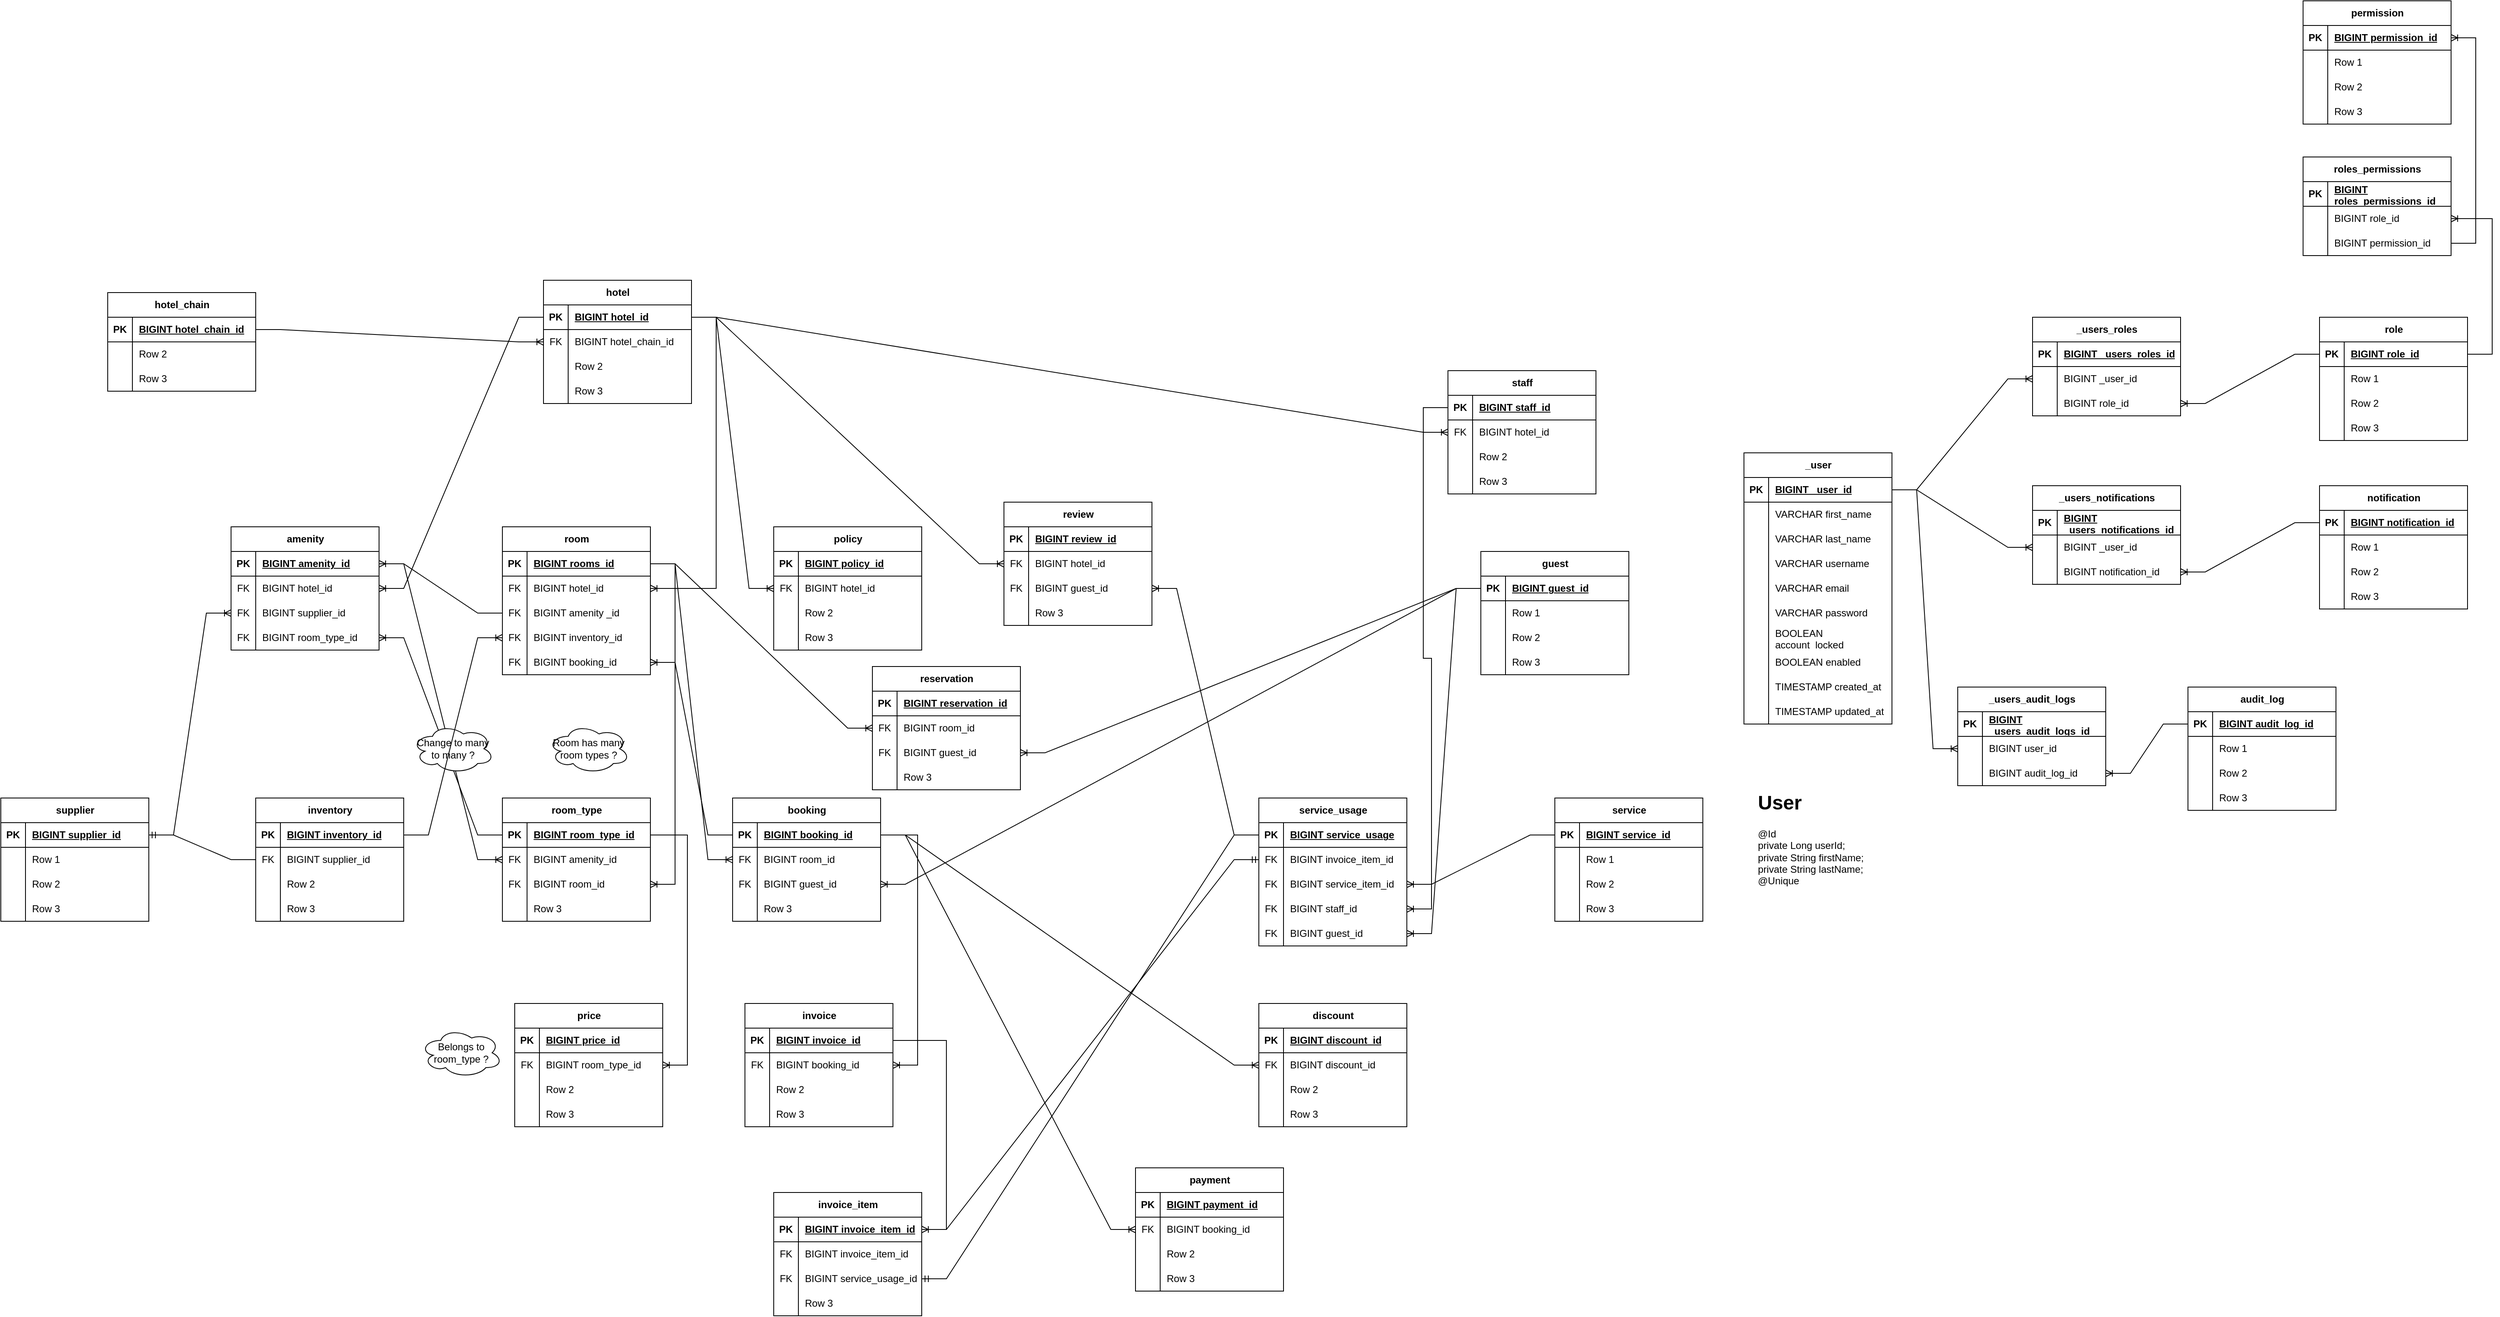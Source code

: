 <mxfile version="25.0.3">
  <diagram name="Page-1" id="eiL01ylNGXHSzyhiolFe">
    <mxGraphModel dx="987" dy="1699" grid="1" gridSize="10" guides="1" tooltips="1" connect="1" arrows="1" fold="1" page="1" pageScale="1" pageWidth="827" pageHeight="1169" math="0" shadow="0">
      <root>
        <mxCell id="0" />
        <mxCell id="1" parent="0" />
        <mxCell id="TJHrcGQh8255oiKPZpjp-1" value="hotel_chain" style="shape=table;startSize=30;container=1;collapsible=1;childLayout=tableLayout;fixedRows=1;rowLines=0;fontStyle=1;align=center;resizeLast=1;html=1;" parent="1" vertex="1">
          <mxGeometry x="140" y="-545" width="180" height="120" as="geometry" />
        </mxCell>
        <mxCell id="TJHrcGQh8255oiKPZpjp-2" value="" style="shape=tableRow;horizontal=0;startSize=0;swimlaneHead=0;swimlaneBody=0;fillColor=none;collapsible=0;dropTarget=0;points=[[0,0.5],[1,0.5]];portConstraint=eastwest;top=0;left=0;right=0;bottom=1;" parent="TJHrcGQh8255oiKPZpjp-1" vertex="1">
          <mxGeometry y="30" width="180" height="30" as="geometry" />
        </mxCell>
        <mxCell id="TJHrcGQh8255oiKPZpjp-3" value="PK" style="shape=partialRectangle;connectable=0;fillColor=none;top=0;left=0;bottom=0;right=0;fontStyle=1;overflow=hidden;whiteSpace=wrap;html=1;" parent="TJHrcGQh8255oiKPZpjp-2" vertex="1">
          <mxGeometry width="30" height="30" as="geometry">
            <mxRectangle width="30" height="30" as="alternateBounds" />
          </mxGeometry>
        </mxCell>
        <mxCell id="TJHrcGQh8255oiKPZpjp-4" value="BIGINT hotel_chain_id" style="shape=partialRectangle;connectable=0;fillColor=none;top=0;left=0;bottom=0;right=0;align=left;spacingLeft=6;fontStyle=5;overflow=hidden;whiteSpace=wrap;html=1;" parent="TJHrcGQh8255oiKPZpjp-2" vertex="1">
          <mxGeometry x="30" width="150" height="30" as="geometry">
            <mxRectangle width="150" height="30" as="alternateBounds" />
          </mxGeometry>
        </mxCell>
        <mxCell id="TJHrcGQh8255oiKPZpjp-8" value="" style="shape=tableRow;horizontal=0;startSize=0;swimlaneHead=0;swimlaneBody=0;fillColor=none;collapsible=0;dropTarget=0;points=[[0,0.5],[1,0.5]];portConstraint=eastwest;top=0;left=0;right=0;bottom=0;" parent="TJHrcGQh8255oiKPZpjp-1" vertex="1">
          <mxGeometry y="60" width="180" height="30" as="geometry" />
        </mxCell>
        <mxCell id="TJHrcGQh8255oiKPZpjp-9" value="" style="shape=partialRectangle;connectable=0;fillColor=none;top=0;left=0;bottom=0;right=0;editable=1;overflow=hidden;whiteSpace=wrap;html=1;" parent="TJHrcGQh8255oiKPZpjp-8" vertex="1">
          <mxGeometry width="30" height="30" as="geometry">
            <mxRectangle width="30" height="30" as="alternateBounds" />
          </mxGeometry>
        </mxCell>
        <mxCell id="TJHrcGQh8255oiKPZpjp-10" value="Row 2" style="shape=partialRectangle;connectable=0;fillColor=none;top=0;left=0;bottom=0;right=0;align=left;spacingLeft=6;overflow=hidden;whiteSpace=wrap;html=1;" parent="TJHrcGQh8255oiKPZpjp-8" vertex="1">
          <mxGeometry x="30" width="150" height="30" as="geometry">
            <mxRectangle width="150" height="30" as="alternateBounds" />
          </mxGeometry>
        </mxCell>
        <mxCell id="TJHrcGQh8255oiKPZpjp-11" value="" style="shape=tableRow;horizontal=0;startSize=0;swimlaneHead=0;swimlaneBody=0;fillColor=none;collapsible=0;dropTarget=0;points=[[0,0.5],[1,0.5]];portConstraint=eastwest;top=0;left=0;right=0;bottom=0;" parent="TJHrcGQh8255oiKPZpjp-1" vertex="1">
          <mxGeometry y="90" width="180" height="30" as="geometry" />
        </mxCell>
        <mxCell id="TJHrcGQh8255oiKPZpjp-12" value="" style="shape=partialRectangle;connectable=0;fillColor=none;top=0;left=0;bottom=0;right=0;editable=1;overflow=hidden;whiteSpace=wrap;html=1;" parent="TJHrcGQh8255oiKPZpjp-11" vertex="1">
          <mxGeometry width="30" height="30" as="geometry">
            <mxRectangle width="30" height="30" as="alternateBounds" />
          </mxGeometry>
        </mxCell>
        <mxCell id="TJHrcGQh8255oiKPZpjp-13" value="Row 3" style="shape=partialRectangle;connectable=0;fillColor=none;top=0;left=0;bottom=0;right=0;align=left;spacingLeft=6;overflow=hidden;whiteSpace=wrap;html=1;" parent="TJHrcGQh8255oiKPZpjp-11" vertex="1">
          <mxGeometry x="30" width="150" height="30" as="geometry">
            <mxRectangle width="150" height="30" as="alternateBounds" />
          </mxGeometry>
        </mxCell>
        <mxCell id="TJHrcGQh8255oiKPZpjp-14" value="hotel" style="shape=table;startSize=30;container=1;collapsible=1;childLayout=tableLayout;fixedRows=1;rowLines=0;fontStyle=1;align=center;resizeLast=1;html=1;" parent="1" vertex="1">
          <mxGeometry x="670" y="-560" width="180" height="150" as="geometry" />
        </mxCell>
        <mxCell id="TJHrcGQh8255oiKPZpjp-15" value="" style="shape=tableRow;horizontal=0;startSize=0;swimlaneHead=0;swimlaneBody=0;fillColor=none;collapsible=0;dropTarget=0;points=[[0,0.5],[1,0.5]];portConstraint=eastwest;top=0;left=0;right=0;bottom=1;" parent="TJHrcGQh8255oiKPZpjp-14" vertex="1">
          <mxGeometry y="30" width="180" height="30" as="geometry" />
        </mxCell>
        <mxCell id="TJHrcGQh8255oiKPZpjp-16" value="PK" style="shape=partialRectangle;connectable=0;fillColor=none;top=0;left=0;bottom=0;right=0;fontStyle=1;overflow=hidden;whiteSpace=wrap;html=1;" parent="TJHrcGQh8255oiKPZpjp-15" vertex="1">
          <mxGeometry width="30" height="30" as="geometry">
            <mxRectangle width="30" height="30" as="alternateBounds" />
          </mxGeometry>
        </mxCell>
        <mxCell id="TJHrcGQh8255oiKPZpjp-17" value="BIGINT hotel_id" style="shape=partialRectangle;connectable=0;fillColor=none;top=0;left=0;bottom=0;right=0;align=left;spacingLeft=6;fontStyle=5;overflow=hidden;whiteSpace=wrap;html=1;" parent="TJHrcGQh8255oiKPZpjp-15" vertex="1">
          <mxGeometry x="30" width="150" height="30" as="geometry">
            <mxRectangle width="150" height="30" as="alternateBounds" />
          </mxGeometry>
        </mxCell>
        <mxCell id="TJHrcGQh8255oiKPZpjp-18" value="" style="shape=tableRow;horizontal=0;startSize=0;swimlaneHead=0;swimlaneBody=0;fillColor=none;collapsible=0;dropTarget=0;points=[[0,0.5],[1,0.5]];portConstraint=eastwest;top=0;left=0;right=0;bottom=0;" parent="TJHrcGQh8255oiKPZpjp-14" vertex="1">
          <mxGeometry y="60" width="180" height="30" as="geometry" />
        </mxCell>
        <mxCell id="TJHrcGQh8255oiKPZpjp-19" value="FK" style="shape=partialRectangle;connectable=0;fillColor=none;top=0;left=0;bottom=0;right=0;editable=1;overflow=hidden;whiteSpace=wrap;html=1;" parent="TJHrcGQh8255oiKPZpjp-18" vertex="1">
          <mxGeometry width="30" height="30" as="geometry">
            <mxRectangle width="30" height="30" as="alternateBounds" />
          </mxGeometry>
        </mxCell>
        <mxCell id="TJHrcGQh8255oiKPZpjp-20" value="BIGINT hotel_chain_id" style="shape=partialRectangle;connectable=0;fillColor=none;top=0;left=0;bottom=0;right=0;align=left;spacingLeft=6;overflow=hidden;whiteSpace=wrap;html=1;" parent="TJHrcGQh8255oiKPZpjp-18" vertex="1">
          <mxGeometry x="30" width="150" height="30" as="geometry">
            <mxRectangle width="150" height="30" as="alternateBounds" />
          </mxGeometry>
        </mxCell>
        <mxCell id="TJHrcGQh8255oiKPZpjp-21" value="" style="shape=tableRow;horizontal=0;startSize=0;swimlaneHead=0;swimlaneBody=0;fillColor=none;collapsible=0;dropTarget=0;points=[[0,0.5],[1,0.5]];portConstraint=eastwest;top=0;left=0;right=0;bottom=0;" parent="TJHrcGQh8255oiKPZpjp-14" vertex="1">
          <mxGeometry y="90" width="180" height="30" as="geometry" />
        </mxCell>
        <mxCell id="TJHrcGQh8255oiKPZpjp-22" value="" style="shape=partialRectangle;connectable=0;fillColor=none;top=0;left=0;bottom=0;right=0;editable=1;overflow=hidden;whiteSpace=wrap;html=1;" parent="TJHrcGQh8255oiKPZpjp-21" vertex="1">
          <mxGeometry width="30" height="30" as="geometry">
            <mxRectangle width="30" height="30" as="alternateBounds" />
          </mxGeometry>
        </mxCell>
        <mxCell id="TJHrcGQh8255oiKPZpjp-23" value="Row 2" style="shape=partialRectangle;connectable=0;fillColor=none;top=0;left=0;bottom=0;right=0;align=left;spacingLeft=6;overflow=hidden;whiteSpace=wrap;html=1;" parent="TJHrcGQh8255oiKPZpjp-21" vertex="1">
          <mxGeometry x="30" width="150" height="30" as="geometry">
            <mxRectangle width="150" height="30" as="alternateBounds" />
          </mxGeometry>
        </mxCell>
        <mxCell id="TJHrcGQh8255oiKPZpjp-24" value="" style="shape=tableRow;horizontal=0;startSize=0;swimlaneHead=0;swimlaneBody=0;fillColor=none;collapsible=0;dropTarget=0;points=[[0,0.5],[1,0.5]];portConstraint=eastwest;top=0;left=0;right=0;bottom=0;" parent="TJHrcGQh8255oiKPZpjp-14" vertex="1">
          <mxGeometry y="120" width="180" height="30" as="geometry" />
        </mxCell>
        <mxCell id="TJHrcGQh8255oiKPZpjp-25" value="" style="shape=partialRectangle;connectable=0;fillColor=none;top=0;left=0;bottom=0;right=0;editable=1;overflow=hidden;whiteSpace=wrap;html=1;" parent="TJHrcGQh8255oiKPZpjp-24" vertex="1">
          <mxGeometry width="30" height="30" as="geometry">
            <mxRectangle width="30" height="30" as="alternateBounds" />
          </mxGeometry>
        </mxCell>
        <mxCell id="TJHrcGQh8255oiKPZpjp-26" value="Row 3" style="shape=partialRectangle;connectable=0;fillColor=none;top=0;left=0;bottom=0;right=0;align=left;spacingLeft=6;overflow=hidden;whiteSpace=wrap;html=1;" parent="TJHrcGQh8255oiKPZpjp-24" vertex="1">
          <mxGeometry x="30" width="150" height="30" as="geometry">
            <mxRectangle width="150" height="30" as="alternateBounds" />
          </mxGeometry>
        </mxCell>
        <mxCell id="TJHrcGQh8255oiKPZpjp-27" value="reservation" style="shape=table;startSize=30;container=1;collapsible=1;childLayout=tableLayout;fixedRows=1;rowLines=0;fontStyle=1;align=center;resizeLast=1;html=1;" parent="1" vertex="1">
          <mxGeometry x="1070" y="-90" width="180" height="150" as="geometry" />
        </mxCell>
        <mxCell id="TJHrcGQh8255oiKPZpjp-28" value="" style="shape=tableRow;horizontal=0;startSize=0;swimlaneHead=0;swimlaneBody=0;fillColor=none;collapsible=0;dropTarget=0;points=[[0,0.5],[1,0.5]];portConstraint=eastwest;top=0;left=0;right=0;bottom=1;" parent="TJHrcGQh8255oiKPZpjp-27" vertex="1">
          <mxGeometry y="30" width="180" height="30" as="geometry" />
        </mxCell>
        <mxCell id="TJHrcGQh8255oiKPZpjp-29" value="PK" style="shape=partialRectangle;connectable=0;fillColor=none;top=0;left=0;bottom=0;right=0;fontStyle=1;overflow=hidden;whiteSpace=wrap;html=1;" parent="TJHrcGQh8255oiKPZpjp-28" vertex="1">
          <mxGeometry width="30" height="30" as="geometry">
            <mxRectangle width="30" height="30" as="alternateBounds" />
          </mxGeometry>
        </mxCell>
        <mxCell id="TJHrcGQh8255oiKPZpjp-30" value="BIGINT reservation_id" style="shape=partialRectangle;connectable=0;fillColor=none;top=0;left=0;bottom=0;right=0;align=left;spacingLeft=6;fontStyle=5;overflow=hidden;whiteSpace=wrap;html=1;" parent="TJHrcGQh8255oiKPZpjp-28" vertex="1">
          <mxGeometry x="30" width="150" height="30" as="geometry">
            <mxRectangle width="150" height="30" as="alternateBounds" />
          </mxGeometry>
        </mxCell>
        <mxCell id="TJHrcGQh8255oiKPZpjp-31" value="" style="shape=tableRow;horizontal=0;startSize=0;swimlaneHead=0;swimlaneBody=0;fillColor=none;collapsible=0;dropTarget=0;points=[[0,0.5],[1,0.5]];portConstraint=eastwest;top=0;left=0;right=0;bottom=0;" parent="TJHrcGQh8255oiKPZpjp-27" vertex="1">
          <mxGeometry y="60" width="180" height="30" as="geometry" />
        </mxCell>
        <mxCell id="TJHrcGQh8255oiKPZpjp-32" value="FK" style="shape=partialRectangle;connectable=0;fillColor=none;top=0;left=0;bottom=0;right=0;editable=1;overflow=hidden;whiteSpace=wrap;html=1;" parent="TJHrcGQh8255oiKPZpjp-31" vertex="1">
          <mxGeometry width="30" height="30" as="geometry">
            <mxRectangle width="30" height="30" as="alternateBounds" />
          </mxGeometry>
        </mxCell>
        <mxCell id="TJHrcGQh8255oiKPZpjp-33" value="BIGINT room_id" style="shape=partialRectangle;connectable=0;fillColor=none;top=0;left=0;bottom=0;right=0;align=left;spacingLeft=6;overflow=hidden;whiteSpace=wrap;html=1;" parent="TJHrcGQh8255oiKPZpjp-31" vertex="1">
          <mxGeometry x="30" width="150" height="30" as="geometry">
            <mxRectangle width="150" height="30" as="alternateBounds" />
          </mxGeometry>
        </mxCell>
        <mxCell id="TJHrcGQh8255oiKPZpjp-34" value="" style="shape=tableRow;horizontal=0;startSize=0;swimlaneHead=0;swimlaneBody=0;fillColor=none;collapsible=0;dropTarget=0;points=[[0,0.5],[1,0.5]];portConstraint=eastwest;top=0;left=0;right=0;bottom=0;" parent="TJHrcGQh8255oiKPZpjp-27" vertex="1">
          <mxGeometry y="90" width="180" height="30" as="geometry" />
        </mxCell>
        <mxCell id="TJHrcGQh8255oiKPZpjp-35" value="FK" style="shape=partialRectangle;connectable=0;fillColor=none;top=0;left=0;bottom=0;right=0;editable=1;overflow=hidden;whiteSpace=wrap;html=1;" parent="TJHrcGQh8255oiKPZpjp-34" vertex="1">
          <mxGeometry width="30" height="30" as="geometry">
            <mxRectangle width="30" height="30" as="alternateBounds" />
          </mxGeometry>
        </mxCell>
        <mxCell id="TJHrcGQh8255oiKPZpjp-36" value="BIGINT guest_id" style="shape=partialRectangle;connectable=0;fillColor=none;top=0;left=0;bottom=0;right=0;align=left;spacingLeft=6;overflow=hidden;whiteSpace=wrap;html=1;" parent="TJHrcGQh8255oiKPZpjp-34" vertex="1">
          <mxGeometry x="30" width="150" height="30" as="geometry">
            <mxRectangle width="150" height="30" as="alternateBounds" />
          </mxGeometry>
        </mxCell>
        <mxCell id="TJHrcGQh8255oiKPZpjp-37" value="" style="shape=tableRow;horizontal=0;startSize=0;swimlaneHead=0;swimlaneBody=0;fillColor=none;collapsible=0;dropTarget=0;points=[[0,0.5],[1,0.5]];portConstraint=eastwest;top=0;left=0;right=0;bottom=0;" parent="TJHrcGQh8255oiKPZpjp-27" vertex="1">
          <mxGeometry y="120" width="180" height="30" as="geometry" />
        </mxCell>
        <mxCell id="TJHrcGQh8255oiKPZpjp-38" value="" style="shape=partialRectangle;connectable=0;fillColor=none;top=0;left=0;bottom=0;right=0;editable=1;overflow=hidden;whiteSpace=wrap;html=1;" parent="TJHrcGQh8255oiKPZpjp-37" vertex="1">
          <mxGeometry width="30" height="30" as="geometry">
            <mxRectangle width="30" height="30" as="alternateBounds" />
          </mxGeometry>
        </mxCell>
        <mxCell id="TJHrcGQh8255oiKPZpjp-39" value="Row 3" style="shape=partialRectangle;connectable=0;fillColor=none;top=0;left=0;bottom=0;right=0;align=left;spacingLeft=6;overflow=hidden;whiteSpace=wrap;html=1;" parent="TJHrcGQh8255oiKPZpjp-37" vertex="1">
          <mxGeometry x="30" width="150" height="30" as="geometry">
            <mxRectangle width="150" height="30" as="alternateBounds" />
          </mxGeometry>
        </mxCell>
        <mxCell id="TJHrcGQh8255oiKPZpjp-40" value="staff" style="shape=table;startSize=30;container=1;collapsible=1;childLayout=tableLayout;fixedRows=1;rowLines=0;fontStyle=1;align=center;resizeLast=1;html=1;" parent="1" vertex="1">
          <mxGeometry x="1770" y="-450" width="180" height="150" as="geometry" />
        </mxCell>
        <mxCell id="TJHrcGQh8255oiKPZpjp-41" value="" style="shape=tableRow;horizontal=0;startSize=0;swimlaneHead=0;swimlaneBody=0;fillColor=none;collapsible=0;dropTarget=0;points=[[0,0.5],[1,0.5]];portConstraint=eastwest;top=0;left=0;right=0;bottom=1;" parent="TJHrcGQh8255oiKPZpjp-40" vertex="1">
          <mxGeometry y="30" width="180" height="30" as="geometry" />
        </mxCell>
        <mxCell id="TJHrcGQh8255oiKPZpjp-42" value="PK" style="shape=partialRectangle;connectable=0;fillColor=none;top=0;left=0;bottom=0;right=0;fontStyle=1;overflow=hidden;whiteSpace=wrap;html=1;" parent="TJHrcGQh8255oiKPZpjp-41" vertex="1">
          <mxGeometry width="30" height="30" as="geometry">
            <mxRectangle width="30" height="30" as="alternateBounds" />
          </mxGeometry>
        </mxCell>
        <mxCell id="TJHrcGQh8255oiKPZpjp-43" value="BIGINT staff_id" style="shape=partialRectangle;connectable=0;fillColor=none;top=0;left=0;bottom=0;right=0;align=left;spacingLeft=6;fontStyle=5;overflow=hidden;whiteSpace=wrap;html=1;" parent="TJHrcGQh8255oiKPZpjp-41" vertex="1">
          <mxGeometry x="30" width="150" height="30" as="geometry">
            <mxRectangle width="150" height="30" as="alternateBounds" />
          </mxGeometry>
        </mxCell>
        <mxCell id="TJHrcGQh8255oiKPZpjp-44" value="" style="shape=tableRow;horizontal=0;startSize=0;swimlaneHead=0;swimlaneBody=0;fillColor=none;collapsible=0;dropTarget=0;points=[[0,0.5],[1,0.5]];portConstraint=eastwest;top=0;left=0;right=0;bottom=0;" parent="TJHrcGQh8255oiKPZpjp-40" vertex="1">
          <mxGeometry y="60" width="180" height="30" as="geometry" />
        </mxCell>
        <mxCell id="TJHrcGQh8255oiKPZpjp-45" value="FK" style="shape=partialRectangle;connectable=0;fillColor=none;top=0;left=0;bottom=0;right=0;editable=1;overflow=hidden;whiteSpace=wrap;html=1;" parent="TJHrcGQh8255oiKPZpjp-44" vertex="1">
          <mxGeometry width="30" height="30" as="geometry">
            <mxRectangle width="30" height="30" as="alternateBounds" />
          </mxGeometry>
        </mxCell>
        <mxCell id="TJHrcGQh8255oiKPZpjp-46" value="BIGINT hotel_id" style="shape=partialRectangle;connectable=0;fillColor=none;top=0;left=0;bottom=0;right=0;align=left;spacingLeft=6;overflow=hidden;whiteSpace=wrap;html=1;" parent="TJHrcGQh8255oiKPZpjp-44" vertex="1">
          <mxGeometry x="30" width="150" height="30" as="geometry">
            <mxRectangle width="150" height="30" as="alternateBounds" />
          </mxGeometry>
        </mxCell>
        <mxCell id="TJHrcGQh8255oiKPZpjp-47" value="" style="shape=tableRow;horizontal=0;startSize=0;swimlaneHead=0;swimlaneBody=0;fillColor=none;collapsible=0;dropTarget=0;points=[[0,0.5],[1,0.5]];portConstraint=eastwest;top=0;left=0;right=0;bottom=0;" parent="TJHrcGQh8255oiKPZpjp-40" vertex="1">
          <mxGeometry y="90" width="180" height="30" as="geometry" />
        </mxCell>
        <mxCell id="TJHrcGQh8255oiKPZpjp-48" value="" style="shape=partialRectangle;connectable=0;fillColor=none;top=0;left=0;bottom=0;right=0;editable=1;overflow=hidden;whiteSpace=wrap;html=1;" parent="TJHrcGQh8255oiKPZpjp-47" vertex="1">
          <mxGeometry width="30" height="30" as="geometry">
            <mxRectangle width="30" height="30" as="alternateBounds" />
          </mxGeometry>
        </mxCell>
        <mxCell id="TJHrcGQh8255oiKPZpjp-49" value="Row 2" style="shape=partialRectangle;connectable=0;fillColor=none;top=0;left=0;bottom=0;right=0;align=left;spacingLeft=6;overflow=hidden;whiteSpace=wrap;html=1;" parent="TJHrcGQh8255oiKPZpjp-47" vertex="1">
          <mxGeometry x="30" width="150" height="30" as="geometry">
            <mxRectangle width="150" height="30" as="alternateBounds" />
          </mxGeometry>
        </mxCell>
        <mxCell id="TJHrcGQh8255oiKPZpjp-50" value="" style="shape=tableRow;horizontal=0;startSize=0;swimlaneHead=0;swimlaneBody=0;fillColor=none;collapsible=0;dropTarget=0;points=[[0,0.5],[1,0.5]];portConstraint=eastwest;top=0;left=0;right=0;bottom=0;" parent="TJHrcGQh8255oiKPZpjp-40" vertex="1">
          <mxGeometry y="120" width="180" height="30" as="geometry" />
        </mxCell>
        <mxCell id="TJHrcGQh8255oiKPZpjp-51" value="" style="shape=partialRectangle;connectable=0;fillColor=none;top=0;left=0;bottom=0;right=0;editable=1;overflow=hidden;whiteSpace=wrap;html=1;" parent="TJHrcGQh8255oiKPZpjp-50" vertex="1">
          <mxGeometry width="30" height="30" as="geometry">
            <mxRectangle width="30" height="30" as="alternateBounds" />
          </mxGeometry>
        </mxCell>
        <mxCell id="TJHrcGQh8255oiKPZpjp-52" value="Row 3" style="shape=partialRectangle;connectable=0;fillColor=none;top=0;left=0;bottom=0;right=0;align=left;spacingLeft=6;overflow=hidden;whiteSpace=wrap;html=1;" parent="TJHrcGQh8255oiKPZpjp-50" vertex="1">
          <mxGeometry x="30" width="150" height="30" as="geometry">
            <mxRectangle width="150" height="30" as="alternateBounds" />
          </mxGeometry>
        </mxCell>
        <mxCell id="TJHrcGQh8255oiKPZpjp-53" value="room" style="shape=table;startSize=30;container=1;collapsible=1;childLayout=tableLayout;fixedRows=1;rowLines=0;fontStyle=1;align=center;resizeLast=1;html=1;" parent="1" vertex="1">
          <mxGeometry x="620" y="-260" width="180" height="180" as="geometry" />
        </mxCell>
        <mxCell id="TJHrcGQh8255oiKPZpjp-54" value="" style="shape=tableRow;horizontal=0;startSize=0;swimlaneHead=0;swimlaneBody=0;fillColor=none;collapsible=0;dropTarget=0;points=[[0,0.5],[1,0.5]];portConstraint=eastwest;top=0;left=0;right=0;bottom=1;" parent="TJHrcGQh8255oiKPZpjp-53" vertex="1">
          <mxGeometry y="30" width="180" height="30" as="geometry" />
        </mxCell>
        <mxCell id="TJHrcGQh8255oiKPZpjp-55" value="PK" style="shape=partialRectangle;connectable=0;fillColor=none;top=0;left=0;bottom=0;right=0;fontStyle=1;overflow=hidden;whiteSpace=wrap;html=1;" parent="TJHrcGQh8255oiKPZpjp-54" vertex="1">
          <mxGeometry width="30" height="30" as="geometry">
            <mxRectangle width="30" height="30" as="alternateBounds" />
          </mxGeometry>
        </mxCell>
        <mxCell id="TJHrcGQh8255oiKPZpjp-56" value="BIGINT rooms_id" style="shape=partialRectangle;connectable=0;fillColor=none;top=0;left=0;bottom=0;right=0;align=left;spacingLeft=6;fontStyle=5;overflow=hidden;whiteSpace=wrap;html=1;" parent="TJHrcGQh8255oiKPZpjp-54" vertex="1">
          <mxGeometry x="30" width="150" height="30" as="geometry">
            <mxRectangle width="150" height="30" as="alternateBounds" />
          </mxGeometry>
        </mxCell>
        <mxCell id="TJHrcGQh8255oiKPZpjp-57" value="" style="shape=tableRow;horizontal=0;startSize=0;swimlaneHead=0;swimlaneBody=0;fillColor=none;collapsible=0;dropTarget=0;points=[[0,0.5],[1,0.5]];portConstraint=eastwest;top=0;left=0;right=0;bottom=0;" parent="TJHrcGQh8255oiKPZpjp-53" vertex="1">
          <mxGeometry y="60" width="180" height="30" as="geometry" />
        </mxCell>
        <mxCell id="TJHrcGQh8255oiKPZpjp-58" value="FK" style="shape=partialRectangle;connectable=0;fillColor=none;top=0;left=0;bottom=0;right=0;editable=1;overflow=hidden;whiteSpace=wrap;html=1;" parent="TJHrcGQh8255oiKPZpjp-57" vertex="1">
          <mxGeometry width="30" height="30" as="geometry">
            <mxRectangle width="30" height="30" as="alternateBounds" />
          </mxGeometry>
        </mxCell>
        <mxCell id="TJHrcGQh8255oiKPZpjp-59" value="BIGINT hotel_id" style="shape=partialRectangle;connectable=0;fillColor=none;top=0;left=0;bottom=0;right=0;align=left;spacingLeft=6;overflow=hidden;whiteSpace=wrap;html=1;" parent="TJHrcGQh8255oiKPZpjp-57" vertex="1">
          <mxGeometry x="30" width="150" height="30" as="geometry">
            <mxRectangle width="150" height="30" as="alternateBounds" />
          </mxGeometry>
        </mxCell>
        <mxCell id="TJHrcGQh8255oiKPZpjp-60" value="" style="shape=tableRow;horizontal=0;startSize=0;swimlaneHead=0;swimlaneBody=0;fillColor=none;collapsible=0;dropTarget=0;points=[[0,0.5],[1,0.5]];portConstraint=eastwest;top=0;left=0;right=0;bottom=0;" parent="TJHrcGQh8255oiKPZpjp-53" vertex="1">
          <mxGeometry y="90" width="180" height="30" as="geometry" />
        </mxCell>
        <mxCell id="TJHrcGQh8255oiKPZpjp-61" value="FK" style="shape=partialRectangle;connectable=0;fillColor=none;top=0;left=0;bottom=0;right=0;editable=1;overflow=hidden;whiteSpace=wrap;html=1;" parent="TJHrcGQh8255oiKPZpjp-60" vertex="1">
          <mxGeometry width="30" height="30" as="geometry">
            <mxRectangle width="30" height="30" as="alternateBounds" />
          </mxGeometry>
        </mxCell>
        <mxCell id="TJHrcGQh8255oiKPZpjp-62" value="BIGINT amenity _id" style="shape=partialRectangle;connectable=0;fillColor=none;top=0;left=0;bottom=0;right=0;align=left;spacingLeft=6;overflow=hidden;whiteSpace=wrap;html=1;" parent="TJHrcGQh8255oiKPZpjp-60" vertex="1">
          <mxGeometry x="30" width="150" height="30" as="geometry">
            <mxRectangle width="150" height="30" as="alternateBounds" />
          </mxGeometry>
        </mxCell>
        <mxCell id="TJHrcGQh8255oiKPZpjp-63" value="" style="shape=tableRow;horizontal=0;startSize=0;swimlaneHead=0;swimlaneBody=0;fillColor=none;collapsible=0;dropTarget=0;points=[[0,0.5],[1,0.5]];portConstraint=eastwest;top=0;left=0;right=0;bottom=0;" parent="TJHrcGQh8255oiKPZpjp-53" vertex="1">
          <mxGeometry y="120" width="180" height="30" as="geometry" />
        </mxCell>
        <mxCell id="TJHrcGQh8255oiKPZpjp-64" value="FK" style="shape=partialRectangle;connectable=0;fillColor=none;top=0;left=0;bottom=0;right=0;editable=1;overflow=hidden;whiteSpace=wrap;html=1;" parent="TJHrcGQh8255oiKPZpjp-63" vertex="1">
          <mxGeometry width="30" height="30" as="geometry">
            <mxRectangle width="30" height="30" as="alternateBounds" />
          </mxGeometry>
        </mxCell>
        <mxCell id="TJHrcGQh8255oiKPZpjp-65" value="BIGINT inventory_id" style="shape=partialRectangle;connectable=0;fillColor=none;top=0;left=0;bottom=0;right=0;align=left;spacingLeft=6;overflow=hidden;whiteSpace=wrap;html=1;" parent="TJHrcGQh8255oiKPZpjp-63" vertex="1">
          <mxGeometry x="30" width="150" height="30" as="geometry">
            <mxRectangle width="150" height="30" as="alternateBounds" />
          </mxGeometry>
        </mxCell>
        <mxCell id="TJHrcGQh8255oiKPZpjp-325" style="shape=tableRow;horizontal=0;startSize=0;swimlaneHead=0;swimlaneBody=0;fillColor=none;collapsible=0;dropTarget=0;points=[[0,0.5],[1,0.5]];portConstraint=eastwest;top=0;left=0;right=0;bottom=0;" parent="TJHrcGQh8255oiKPZpjp-53" vertex="1">
          <mxGeometry y="150" width="180" height="30" as="geometry" />
        </mxCell>
        <mxCell id="TJHrcGQh8255oiKPZpjp-326" value="FK" style="shape=partialRectangle;connectable=0;fillColor=none;top=0;left=0;bottom=0;right=0;editable=1;overflow=hidden;whiteSpace=wrap;html=1;" parent="TJHrcGQh8255oiKPZpjp-325" vertex="1">
          <mxGeometry width="30" height="30" as="geometry">
            <mxRectangle width="30" height="30" as="alternateBounds" />
          </mxGeometry>
        </mxCell>
        <mxCell id="TJHrcGQh8255oiKPZpjp-327" value="BIGINT booking_id" style="shape=partialRectangle;connectable=0;fillColor=none;top=0;left=0;bottom=0;right=0;align=left;spacingLeft=6;overflow=hidden;whiteSpace=wrap;html=1;" parent="TJHrcGQh8255oiKPZpjp-325" vertex="1">
          <mxGeometry x="30" width="150" height="30" as="geometry">
            <mxRectangle width="150" height="30" as="alternateBounds" />
          </mxGeometry>
        </mxCell>
        <mxCell id="TJHrcGQh8255oiKPZpjp-66" value="guest" style="shape=table;startSize=30;container=1;collapsible=1;childLayout=tableLayout;fixedRows=1;rowLines=0;fontStyle=1;align=center;resizeLast=1;html=1;" parent="1" vertex="1">
          <mxGeometry x="1810" y="-230" width="180" height="150" as="geometry" />
        </mxCell>
        <mxCell id="TJHrcGQh8255oiKPZpjp-67" value="" style="shape=tableRow;horizontal=0;startSize=0;swimlaneHead=0;swimlaneBody=0;fillColor=none;collapsible=0;dropTarget=0;points=[[0,0.5],[1,0.5]];portConstraint=eastwest;top=0;left=0;right=0;bottom=1;" parent="TJHrcGQh8255oiKPZpjp-66" vertex="1">
          <mxGeometry y="30" width="180" height="30" as="geometry" />
        </mxCell>
        <mxCell id="TJHrcGQh8255oiKPZpjp-68" value="PK" style="shape=partialRectangle;connectable=0;fillColor=none;top=0;left=0;bottom=0;right=0;fontStyle=1;overflow=hidden;whiteSpace=wrap;html=1;" parent="TJHrcGQh8255oiKPZpjp-67" vertex="1">
          <mxGeometry width="30" height="30" as="geometry">
            <mxRectangle width="30" height="30" as="alternateBounds" />
          </mxGeometry>
        </mxCell>
        <mxCell id="TJHrcGQh8255oiKPZpjp-69" value="BIGINT guest_id" style="shape=partialRectangle;connectable=0;fillColor=none;top=0;left=0;bottom=0;right=0;align=left;spacingLeft=6;fontStyle=5;overflow=hidden;whiteSpace=wrap;html=1;" parent="TJHrcGQh8255oiKPZpjp-67" vertex="1">
          <mxGeometry x="30" width="150" height="30" as="geometry">
            <mxRectangle width="150" height="30" as="alternateBounds" />
          </mxGeometry>
        </mxCell>
        <mxCell id="TJHrcGQh8255oiKPZpjp-70" value="" style="shape=tableRow;horizontal=0;startSize=0;swimlaneHead=0;swimlaneBody=0;fillColor=none;collapsible=0;dropTarget=0;points=[[0,0.5],[1,0.5]];portConstraint=eastwest;top=0;left=0;right=0;bottom=0;" parent="TJHrcGQh8255oiKPZpjp-66" vertex="1">
          <mxGeometry y="60" width="180" height="30" as="geometry" />
        </mxCell>
        <mxCell id="TJHrcGQh8255oiKPZpjp-71" value="" style="shape=partialRectangle;connectable=0;fillColor=none;top=0;left=0;bottom=0;right=0;editable=1;overflow=hidden;whiteSpace=wrap;html=1;" parent="TJHrcGQh8255oiKPZpjp-70" vertex="1">
          <mxGeometry width="30" height="30" as="geometry">
            <mxRectangle width="30" height="30" as="alternateBounds" />
          </mxGeometry>
        </mxCell>
        <mxCell id="TJHrcGQh8255oiKPZpjp-72" value="Row 1" style="shape=partialRectangle;connectable=0;fillColor=none;top=0;left=0;bottom=0;right=0;align=left;spacingLeft=6;overflow=hidden;whiteSpace=wrap;html=1;" parent="TJHrcGQh8255oiKPZpjp-70" vertex="1">
          <mxGeometry x="30" width="150" height="30" as="geometry">
            <mxRectangle width="150" height="30" as="alternateBounds" />
          </mxGeometry>
        </mxCell>
        <mxCell id="TJHrcGQh8255oiKPZpjp-73" value="" style="shape=tableRow;horizontal=0;startSize=0;swimlaneHead=0;swimlaneBody=0;fillColor=none;collapsible=0;dropTarget=0;points=[[0,0.5],[1,0.5]];portConstraint=eastwest;top=0;left=0;right=0;bottom=0;" parent="TJHrcGQh8255oiKPZpjp-66" vertex="1">
          <mxGeometry y="90" width="180" height="30" as="geometry" />
        </mxCell>
        <mxCell id="TJHrcGQh8255oiKPZpjp-74" value="" style="shape=partialRectangle;connectable=0;fillColor=none;top=0;left=0;bottom=0;right=0;editable=1;overflow=hidden;whiteSpace=wrap;html=1;" parent="TJHrcGQh8255oiKPZpjp-73" vertex="1">
          <mxGeometry width="30" height="30" as="geometry">
            <mxRectangle width="30" height="30" as="alternateBounds" />
          </mxGeometry>
        </mxCell>
        <mxCell id="TJHrcGQh8255oiKPZpjp-75" value="Row 2" style="shape=partialRectangle;connectable=0;fillColor=none;top=0;left=0;bottom=0;right=0;align=left;spacingLeft=6;overflow=hidden;whiteSpace=wrap;html=1;" parent="TJHrcGQh8255oiKPZpjp-73" vertex="1">
          <mxGeometry x="30" width="150" height="30" as="geometry">
            <mxRectangle width="150" height="30" as="alternateBounds" />
          </mxGeometry>
        </mxCell>
        <mxCell id="TJHrcGQh8255oiKPZpjp-76" value="" style="shape=tableRow;horizontal=0;startSize=0;swimlaneHead=0;swimlaneBody=0;fillColor=none;collapsible=0;dropTarget=0;points=[[0,0.5],[1,0.5]];portConstraint=eastwest;top=0;left=0;right=0;bottom=0;" parent="TJHrcGQh8255oiKPZpjp-66" vertex="1">
          <mxGeometry y="120" width="180" height="30" as="geometry" />
        </mxCell>
        <mxCell id="TJHrcGQh8255oiKPZpjp-77" value="" style="shape=partialRectangle;connectable=0;fillColor=none;top=0;left=0;bottom=0;right=0;editable=1;overflow=hidden;whiteSpace=wrap;html=1;" parent="TJHrcGQh8255oiKPZpjp-76" vertex="1">
          <mxGeometry width="30" height="30" as="geometry">
            <mxRectangle width="30" height="30" as="alternateBounds" />
          </mxGeometry>
        </mxCell>
        <mxCell id="TJHrcGQh8255oiKPZpjp-78" value="Row 3" style="shape=partialRectangle;connectable=0;fillColor=none;top=0;left=0;bottom=0;right=0;align=left;spacingLeft=6;overflow=hidden;whiteSpace=wrap;html=1;" parent="TJHrcGQh8255oiKPZpjp-76" vertex="1">
          <mxGeometry x="30" width="150" height="30" as="geometry">
            <mxRectangle width="150" height="30" as="alternateBounds" />
          </mxGeometry>
        </mxCell>
        <mxCell id="TJHrcGQh8255oiKPZpjp-79" value="amenity" style="shape=table;startSize=30;container=1;collapsible=1;childLayout=tableLayout;fixedRows=1;rowLines=0;fontStyle=1;align=center;resizeLast=1;html=1;" parent="1" vertex="1">
          <mxGeometry x="290" y="-260" width="180" height="150" as="geometry" />
        </mxCell>
        <mxCell id="TJHrcGQh8255oiKPZpjp-80" value="" style="shape=tableRow;horizontal=0;startSize=0;swimlaneHead=0;swimlaneBody=0;fillColor=none;collapsible=0;dropTarget=0;points=[[0,0.5],[1,0.5]];portConstraint=eastwest;top=0;left=0;right=0;bottom=1;" parent="TJHrcGQh8255oiKPZpjp-79" vertex="1">
          <mxGeometry y="30" width="180" height="30" as="geometry" />
        </mxCell>
        <mxCell id="TJHrcGQh8255oiKPZpjp-81" value="PK" style="shape=partialRectangle;connectable=0;fillColor=none;top=0;left=0;bottom=0;right=0;fontStyle=1;overflow=hidden;whiteSpace=wrap;html=1;" parent="TJHrcGQh8255oiKPZpjp-80" vertex="1">
          <mxGeometry width="30" height="30" as="geometry">
            <mxRectangle width="30" height="30" as="alternateBounds" />
          </mxGeometry>
        </mxCell>
        <mxCell id="TJHrcGQh8255oiKPZpjp-82" value="BIGINT amenity_id" style="shape=partialRectangle;connectable=0;fillColor=none;top=0;left=0;bottom=0;right=0;align=left;spacingLeft=6;fontStyle=5;overflow=hidden;whiteSpace=wrap;html=1;" parent="TJHrcGQh8255oiKPZpjp-80" vertex="1">
          <mxGeometry x="30" width="150" height="30" as="geometry">
            <mxRectangle width="150" height="30" as="alternateBounds" />
          </mxGeometry>
        </mxCell>
        <mxCell id="TJHrcGQh8255oiKPZpjp-83" value="" style="shape=tableRow;horizontal=0;startSize=0;swimlaneHead=0;swimlaneBody=0;fillColor=none;collapsible=0;dropTarget=0;points=[[0,0.5],[1,0.5]];portConstraint=eastwest;top=0;left=0;right=0;bottom=0;" parent="TJHrcGQh8255oiKPZpjp-79" vertex="1">
          <mxGeometry y="60" width="180" height="30" as="geometry" />
        </mxCell>
        <mxCell id="TJHrcGQh8255oiKPZpjp-84" value="FK" style="shape=partialRectangle;connectable=0;fillColor=none;top=0;left=0;bottom=0;right=0;editable=1;overflow=hidden;whiteSpace=wrap;html=1;" parent="TJHrcGQh8255oiKPZpjp-83" vertex="1">
          <mxGeometry width="30" height="30" as="geometry">
            <mxRectangle width="30" height="30" as="alternateBounds" />
          </mxGeometry>
        </mxCell>
        <mxCell id="TJHrcGQh8255oiKPZpjp-85" value="BIGINT hotel_id" style="shape=partialRectangle;connectable=0;fillColor=none;top=0;left=0;bottom=0;right=0;align=left;spacingLeft=6;overflow=hidden;whiteSpace=wrap;html=1;" parent="TJHrcGQh8255oiKPZpjp-83" vertex="1">
          <mxGeometry x="30" width="150" height="30" as="geometry">
            <mxRectangle width="150" height="30" as="alternateBounds" />
          </mxGeometry>
        </mxCell>
        <mxCell id="TJHrcGQh8255oiKPZpjp-86" value="" style="shape=tableRow;horizontal=0;startSize=0;swimlaneHead=0;swimlaneBody=0;fillColor=none;collapsible=0;dropTarget=0;points=[[0,0.5],[1,0.5]];portConstraint=eastwest;top=0;left=0;right=0;bottom=0;" parent="TJHrcGQh8255oiKPZpjp-79" vertex="1">
          <mxGeometry y="90" width="180" height="30" as="geometry" />
        </mxCell>
        <mxCell id="TJHrcGQh8255oiKPZpjp-87" value="FK" style="shape=partialRectangle;connectable=0;fillColor=none;top=0;left=0;bottom=0;right=0;editable=1;overflow=hidden;whiteSpace=wrap;html=1;" parent="TJHrcGQh8255oiKPZpjp-86" vertex="1">
          <mxGeometry width="30" height="30" as="geometry">
            <mxRectangle width="30" height="30" as="alternateBounds" />
          </mxGeometry>
        </mxCell>
        <mxCell id="TJHrcGQh8255oiKPZpjp-88" value="BIGINT supplier_id" style="shape=partialRectangle;connectable=0;fillColor=none;top=0;left=0;bottom=0;right=0;align=left;spacingLeft=6;overflow=hidden;whiteSpace=wrap;html=1;" parent="TJHrcGQh8255oiKPZpjp-86" vertex="1">
          <mxGeometry x="30" width="150" height="30" as="geometry">
            <mxRectangle width="150" height="30" as="alternateBounds" />
          </mxGeometry>
        </mxCell>
        <mxCell id="TJHrcGQh8255oiKPZpjp-89" value="" style="shape=tableRow;horizontal=0;startSize=0;swimlaneHead=0;swimlaneBody=0;fillColor=none;collapsible=0;dropTarget=0;points=[[0,0.5],[1,0.5]];portConstraint=eastwest;top=0;left=0;right=0;bottom=0;" parent="TJHrcGQh8255oiKPZpjp-79" vertex="1">
          <mxGeometry y="120" width="180" height="30" as="geometry" />
        </mxCell>
        <mxCell id="TJHrcGQh8255oiKPZpjp-90" value="FK" style="shape=partialRectangle;connectable=0;fillColor=none;top=0;left=0;bottom=0;right=0;editable=1;overflow=hidden;whiteSpace=wrap;html=1;" parent="TJHrcGQh8255oiKPZpjp-89" vertex="1">
          <mxGeometry width="30" height="30" as="geometry">
            <mxRectangle width="30" height="30" as="alternateBounds" />
          </mxGeometry>
        </mxCell>
        <mxCell id="TJHrcGQh8255oiKPZpjp-91" value="BIGINT room_type_id" style="shape=partialRectangle;connectable=0;fillColor=none;top=0;left=0;bottom=0;right=0;align=left;spacingLeft=6;overflow=hidden;whiteSpace=wrap;html=1;" parent="TJHrcGQh8255oiKPZpjp-89" vertex="1">
          <mxGeometry x="30" width="150" height="30" as="geometry">
            <mxRectangle width="150" height="30" as="alternateBounds" />
          </mxGeometry>
        </mxCell>
        <mxCell id="TJHrcGQh8255oiKPZpjp-92" value="inventory" style="shape=table;startSize=30;container=1;collapsible=1;childLayout=tableLayout;fixedRows=1;rowLines=0;fontStyle=1;align=center;resizeLast=1;html=1;" parent="1" vertex="1">
          <mxGeometry x="320" y="70" width="180" height="150" as="geometry" />
        </mxCell>
        <mxCell id="TJHrcGQh8255oiKPZpjp-93" value="" style="shape=tableRow;horizontal=0;startSize=0;swimlaneHead=0;swimlaneBody=0;fillColor=none;collapsible=0;dropTarget=0;points=[[0,0.5],[1,0.5]];portConstraint=eastwest;top=0;left=0;right=0;bottom=1;" parent="TJHrcGQh8255oiKPZpjp-92" vertex="1">
          <mxGeometry y="30" width="180" height="30" as="geometry" />
        </mxCell>
        <mxCell id="TJHrcGQh8255oiKPZpjp-94" value="PK" style="shape=partialRectangle;connectable=0;fillColor=none;top=0;left=0;bottom=0;right=0;fontStyle=1;overflow=hidden;whiteSpace=wrap;html=1;" parent="TJHrcGQh8255oiKPZpjp-93" vertex="1">
          <mxGeometry width="30" height="30" as="geometry">
            <mxRectangle width="30" height="30" as="alternateBounds" />
          </mxGeometry>
        </mxCell>
        <mxCell id="TJHrcGQh8255oiKPZpjp-95" value="BIGINT inventory_id" style="shape=partialRectangle;connectable=0;fillColor=none;top=0;left=0;bottom=0;right=0;align=left;spacingLeft=6;fontStyle=5;overflow=hidden;whiteSpace=wrap;html=1;" parent="TJHrcGQh8255oiKPZpjp-93" vertex="1">
          <mxGeometry x="30" width="150" height="30" as="geometry">
            <mxRectangle width="150" height="30" as="alternateBounds" />
          </mxGeometry>
        </mxCell>
        <mxCell id="TJHrcGQh8255oiKPZpjp-96" value="" style="shape=tableRow;horizontal=0;startSize=0;swimlaneHead=0;swimlaneBody=0;fillColor=none;collapsible=0;dropTarget=0;points=[[0,0.5],[1,0.5]];portConstraint=eastwest;top=0;left=0;right=0;bottom=0;" parent="TJHrcGQh8255oiKPZpjp-92" vertex="1">
          <mxGeometry y="60" width="180" height="30" as="geometry" />
        </mxCell>
        <mxCell id="TJHrcGQh8255oiKPZpjp-97" value="FK" style="shape=partialRectangle;connectable=0;fillColor=none;top=0;left=0;bottom=0;right=0;editable=1;overflow=hidden;whiteSpace=wrap;html=1;" parent="TJHrcGQh8255oiKPZpjp-96" vertex="1">
          <mxGeometry width="30" height="30" as="geometry">
            <mxRectangle width="30" height="30" as="alternateBounds" />
          </mxGeometry>
        </mxCell>
        <mxCell id="TJHrcGQh8255oiKPZpjp-98" value="BIGINT supplier_id" style="shape=partialRectangle;connectable=0;fillColor=none;top=0;left=0;bottom=0;right=0;align=left;spacingLeft=6;overflow=hidden;whiteSpace=wrap;html=1;" parent="TJHrcGQh8255oiKPZpjp-96" vertex="1">
          <mxGeometry x="30" width="150" height="30" as="geometry">
            <mxRectangle width="150" height="30" as="alternateBounds" />
          </mxGeometry>
        </mxCell>
        <mxCell id="TJHrcGQh8255oiKPZpjp-99" value="" style="shape=tableRow;horizontal=0;startSize=0;swimlaneHead=0;swimlaneBody=0;fillColor=none;collapsible=0;dropTarget=0;points=[[0,0.5],[1,0.5]];portConstraint=eastwest;top=0;left=0;right=0;bottom=0;" parent="TJHrcGQh8255oiKPZpjp-92" vertex="1">
          <mxGeometry y="90" width="180" height="30" as="geometry" />
        </mxCell>
        <mxCell id="TJHrcGQh8255oiKPZpjp-100" value="" style="shape=partialRectangle;connectable=0;fillColor=none;top=0;left=0;bottom=0;right=0;editable=1;overflow=hidden;whiteSpace=wrap;html=1;" parent="TJHrcGQh8255oiKPZpjp-99" vertex="1">
          <mxGeometry width="30" height="30" as="geometry">
            <mxRectangle width="30" height="30" as="alternateBounds" />
          </mxGeometry>
        </mxCell>
        <mxCell id="TJHrcGQh8255oiKPZpjp-101" value="Row 2" style="shape=partialRectangle;connectable=0;fillColor=none;top=0;left=0;bottom=0;right=0;align=left;spacingLeft=6;overflow=hidden;whiteSpace=wrap;html=1;" parent="TJHrcGQh8255oiKPZpjp-99" vertex="1">
          <mxGeometry x="30" width="150" height="30" as="geometry">
            <mxRectangle width="150" height="30" as="alternateBounds" />
          </mxGeometry>
        </mxCell>
        <mxCell id="TJHrcGQh8255oiKPZpjp-102" value="" style="shape=tableRow;horizontal=0;startSize=0;swimlaneHead=0;swimlaneBody=0;fillColor=none;collapsible=0;dropTarget=0;points=[[0,0.5],[1,0.5]];portConstraint=eastwest;top=0;left=0;right=0;bottom=0;" parent="TJHrcGQh8255oiKPZpjp-92" vertex="1">
          <mxGeometry y="120" width="180" height="30" as="geometry" />
        </mxCell>
        <mxCell id="TJHrcGQh8255oiKPZpjp-103" value="" style="shape=partialRectangle;connectable=0;fillColor=none;top=0;left=0;bottom=0;right=0;editable=1;overflow=hidden;whiteSpace=wrap;html=1;" parent="TJHrcGQh8255oiKPZpjp-102" vertex="1">
          <mxGeometry width="30" height="30" as="geometry">
            <mxRectangle width="30" height="30" as="alternateBounds" />
          </mxGeometry>
        </mxCell>
        <mxCell id="TJHrcGQh8255oiKPZpjp-104" value="Row 3" style="shape=partialRectangle;connectable=0;fillColor=none;top=0;left=0;bottom=0;right=0;align=left;spacingLeft=6;overflow=hidden;whiteSpace=wrap;html=1;" parent="TJHrcGQh8255oiKPZpjp-102" vertex="1">
          <mxGeometry x="30" width="150" height="30" as="geometry">
            <mxRectangle width="150" height="30" as="alternateBounds" />
          </mxGeometry>
        </mxCell>
        <mxCell id="TJHrcGQh8255oiKPZpjp-105" value="policy" style="shape=table;startSize=30;container=1;collapsible=1;childLayout=tableLayout;fixedRows=1;rowLines=0;fontStyle=1;align=center;resizeLast=1;html=1;" parent="1" vertex="1">
          <mxGeometry x="950" y="-260" width="180" height="150" as="geometry" />
        </mxCell>
        <mxCell id="TJHrcGQh8255oiKPZpjp-106" value="" style="shape=tableRow;horizontal=0;startSize=0;swimlaneHead=0;swimlaneBody=0;fillColor=none;collapsible=0;dropTarget=0;points=[[0,0.5],[1,0.5]];portConstraint=eastwest;top=0;left=0;right=0;bottom=1;" parent="TJHrcGQh8255oiKPZpjp-105" vertex="1">
          <mxGeometry y="30" width="180" height="30" as="geometry" />
        </mxCell>
        <mxCell id="TJHrcGQh8255oiKPZpjp-107" value="PK" style="shape=partialRectangle;connectable=0;fillColor=none;top=0;left=0;bottom=0;right=0;fontStyle=1;overflow=hidden;whiteSpace=wrap;html=1;" parent="TJHrcGQh8255oiKPZpjp-106" vertex="1">
          <mxGeometry width="30" height="30" as="geometry">
            <mxRectangle width="30" height="30" as="alternateBounds" />
          </mxGeometry>
        </mxCell>
        <mxCell id="TJHrcGQh8255oiKPZpjp-108" value="BIGINT policy_id" style="shape=partialRectangle;connectable=0;fillColor=none;top=0;left=0;bottom=0;right=0;align=left;spacingLeft=6;fontStyle=5;overflow=hidden;whiteSpace=wrap;html=1;" parent="TJHrcGQh8255oiKPZpjp-106" vertex="1">
          <mxGeometry x="30" width="150" height="30" as="geometry">
            <mxRectangle width="150" height="30" as="alternateBounds" />
          </mxGeometry>
        </mxCell>
        <mxCell id="TJHrcGQh8255oiKPZpjp-109" value="" style="shape=tableRow;horizontal=0;startSize=0;swimlaneHead=0;swimlaneBody=0;fillColor=none;collapsible=0;dropTarget=0;points=[[0,0.5],[1,0.5]];portConstraint=eastwest;top=0;left=0;right=0;bottom=0;" parent="TJHrcGQh8255oiKPZpjp-105" vertex="1">
          <mxGeometry y="60" width="180" height="30" as="geometry" />
        </mxCell>
        <mxCell id="TJHrcGQh8255oiKPZpjp-110" value="FK" style="shape=partialRectangle;connectable=0;fillColor=none;top=0;left=0;bottom=0;right=0;editable=1;overflow=hidden;whiteSpace=wrap;html=1;" parent="TJHrcGQh8255oiKPZpjp-109" vertex="1">
          <mxGeometry width="30" height="30" as="geometry">
            <mxRectangle width="30" height="30" as="alternateBounds" />
          </mxGeometry>
        </mxCell>
        <mxCell id="TJHrcGQh8255oiKPZpjp-111" value="BIGINT hotel_id" style="shape=partialRectangle;connectable=0;fillColor=none;top=0;left=0;bottom=0;right=0;align=left;spacingLeft=6;overflow=hidden;whiteSpace=wrap;html=1;" parent="TJHrcGQh8255oiKPZpjp-109" vertex="1">
          <mxGeometry x="30" width="150" height="30" as="geometry">
            <mxRectangle width="150" height="30" as="alternateBounds" />
          </mxGeometry>
        </mxCell>
        <mxCell id="TJHrcGQh8255oiKPZpjp-112" value="" style="shape=tableRow;horizontal=0;startSize=0;swimlaneHead=0;swimlaneBody=0;fillColor=none;collapsible=0;dropTarget=0;points=[[0,0.5],[1,0.5]];portConstraint=eastwest;top=0;left=0;right=0;bottom=0;" parent="TJHrcGQh8255oiKPZpjp-105" vertex="1">
          <mxGeometry y="90" width="180" height="30" as="geometry" />
        </mxCell>
        <mxCell id="TJHrcGQh8255oiKPZpjp-113" value="" style="shape=partialRectangle;connectable=0;fillColor=none;top=0;left=0;bottom=0;right=0;editable=1;overflow=hidden;whiteSpace=wrap;html=1;" parent="TJHrcGQh8255oiKPZpjp-112" vertex="1">
          <mxGeometry width="30" height="30" as="geometry">
            <mxRectangle width="30" height="30" as="alternateBounds" />
          </mxGeometry>
        </mxCell>
        <mxCell id="TJHrcGQh8255oiKPZpjp-114" value="Row 2" style="shape=partialRectangle;connectable=0;fillColor=none;top=0;left=0;bottom=0;right=0;align=left;spacingLeft=6;overflow=hidden;whiteSpace=wrap;html=1;" parent="TJHrcGQh8255oiKPZpjp-112" vertex="1">
          <mxGeometry x="30" width="150" height="30" as="geometry">
            <mxRectangle width="150" height="30" as="alternateBounds" />
          </mxGeometry>
        </mxCell>
        <mxCell id="TJHrcGQh8255oiKPZpjp-115" value="" style="shape=tableRow;horizontal=0;startSize=0;swimlaneHead=0;swimlaneBody=0;fillColor=none;collapsible=0;dropTarget=0;points=[[0,0.5],[1,0.5]];portConstraint=eastwest;top=0;left=0;right=0;bottom=0;" parent="TJHrcGQh8255oiKPZpjp-105" vertex="1">
          <mxGeometry y="120" width="180" height="30" as="geometry" />
        </mxCell>
        <mxCell id="TJHrcGQh8255oiKPZpjp-116" value="" style="shape=partialRectangle;connectable=0;fillColor=none;top=0;left=0;bottom=0;right=0;editable=1;overflow=hidden;whiteSpace=wrap;html=1;" parent="TJHrcGQh8255oiKPZpjp-115" vertex="1">
          <mxGeometry width="30" height="30" as="geometry">
            <mxRectangle width="30" height="30" as="alternateBounds" />
          </mxGeometry>
        </mxCell>
        <mxCell id="TJHrcGQh8255oiKPZpjp-117" value="Row 3" style="shape=partialRectangle;connectable=0;fillColor=none;top=0;left=0;bottom=0;right=0;align=left;spacingLeft=6;overflow=hidden;whiteSpace=wrap;html=1;" parent="TJHrcGQh8255oiKPZpjp-115" vertex="1">
          <mxGeometry x="30" width="150" height="30" as="geometry">
            <mxRectangle width="150" height="30" as="alternateBounds" />
          </mxGeometry>
        </mxCell>
        <mxCell id="TJHrcGQh8255oiKPZpjp-118" value="_user" style="shape=table;startSize=30;container=1;collapsible=1;childLayout=tableLayout;fixedRows=1;rowLines=0;fontStyle=1;align=center;resizeLast=1;html=1;" parent="1" vertex="1">
          <mxGeometry x="2130" y="-350" width="180" height="330" as="geometry" />
        </mxCell>
        <mxCell id="TJHrcGQh8255oiKPZpjp-119" value="" style="shape=tableRow;horizontal=0;startSize=0;swimlaneHead=0;swimlaneBody=0;fillColor=none;collapsible=0;dropTarget=0;points=[[0,0.5],[1,0.5]];portConstraint=eastwest;top=0;left=0;right=0;bottom=1;" parent="TJHrcGQh8255oiKPZpjp-118" vertex="1">
          <mxGeometry y="30" width="180" height="30" as="geometry" />
        </mxCell>
        <mxCell id="TJHrcGQh8255oiKPZpjp-120" value="PK" style="shape=partialRectangle;connectable=0;fillColor=none;top=0;left=0;bottom=0;right=0;fontStyle=1;overflow=hidden;whiteSpace=wrap;html=1;" parent="TJHrcGQh8255oiKPZpjp-119" vertex="1">
          <mxGeometry width="30" height="30" as="geometry">
            <mxRectangle width="30" height="30" as="alternateBounds" />
          </mxGeometry>
        </mxCell>
        <mxCell id="TJHrcGQh8255oiKPZpjp-121" value="BIGINT _user_id" style="shape=partialRectangle;connectable=0;fillColor=none;top=0;left=0;bottom=0;right=0;align=left;spacingLeft=6;fontStyle=5;overflow=hidden;whiteSpace=wrap;html=1;" parent="TJHrcGQh8255oiKPZpjp-119" vertex="1">
          <mxGeometry x="30" width="150" height="30" as="geometry">
            <mxRectangle width="150" height="30" as="alternateBounds" />
          </mxGeometry>
        </mxCell>
        <mxCell id="TJHrcGQh8255oiKPZpjp-122" value="" style="shape=tableRow;horizontal=0;startSize=0;swimlaneHead=0;swimlaneBody=0;fillColor=none;collapsible=0;dropTarget=0;points=[[0,0.5],[1,0.5]];portConstraint=eastwest;top=0;left=0;right=0;bottom=0;" parent="TJHrcGQh8255oiKPZpjp-118" vertex="1">
          <mxGeometry y="60" width="180" height="30" as="geometry" />
        </mxCell>
        <mxCell id="TJHrcGQh8255oiKPZpjp-123" value="" style="shape=partialRectangle;connectable=0;fillColor=none;top=0;left=0;bottom=0;right=0;editable=1;overflow=hidden;whiteSpace=wrap;html=1;" parent="TJHrcGQh8255oiKPZpjp-122" vertex="1">
          <mxGeometry width="30" height="30" as="geometry">
            <mxRectangle width="30" height="30" as="alternateBounds" />
          </mxGeometry>
        </mxCell>
        <mxCell id="TJHrcGQh8255oiKPZpjp-124" value="VARCHAR first_name" style="shape=partialRectangle;connectable=0;fillColor=none;top=0;left=0;bottom=0;right=0;align=left;spacingLeft=6;overflow=hidden;whiteSpace=wrap;html=1;" parent="TJHrcGQh8255oiKPZpjp-122" vertex="1">
          <mxGeometry x="30" width="150" height="30" as="geometry">
            <mxRectangle width="150" height="30" as="alternateBounds" />
          </mxGeometry>
        </mxCell>
        <mxCell id="TJHrcGQh8255oiKPZpjp-125" value="" style="shape=tableRow;horizontal=0;startSize=0;swimlaneHead=0;swimlaneBody=0;fillColor=none;collapsible=0;dropTarget=0;points=[[0,0.5],[1,0.5]];portConstraint=eastwest;top=0;left=0;right=0;bottom=0;" parent="TJHrcGQh8255oiKPZpjp-118" vertex="1">
          <mxGeometry y="90" width="180" height="30" as="geometry" />
        </mxCell>
        <mxCell id="TJHrcGQh8255oiKPZpjp-126" value="" style="shape=partialRectangle;connectable=0;fillColor=none;top=0;left=0;bottom=0;right=0;editable=1;overflow=hidden;whiteSpace=wrap;html=1;" parent="TJHrcGQh8255oiKPZpjp-125" vertex="1">
          <mxGeometry width="30" height="30" as="geometry">
            <mxRectangle width="30" height="30" as="alternateBounds" />
          </mxGeometry>
        </mxCell>
        <mxCell id="TJHrcGQh8255oiKPZpjp-127" value="VARCHAR last_name" style="shape=partialRectangle;connectable=0;fillColor=none;top=0;left=0;bottom=0;right=0;align=left;spacingLeft=6;overflow=hidden;whiteSpace=wrap;html=1;" parent="TJHrcGQh8255oiKPZpjp-125" vertex="1">
          <mxGeometry x="30" width="150" height="30" as="geometry">
            <mxRectangle width="150" height="30" as="alternateBounds" />
          </mxGeometry>
        </mxCell>
        <mxCell id="TJHrcGQh8255oiKPZpjp-128" value="" style="shape=tableRow;horizontal=0;startSize=0;swimlaneHead=0;swimlaneBody=0;fillColor=none;collapsible=0;dropTarget=0;points=[[0,0.5],[1,0.5]];portConstraint=eastwest;top=0;left=0;right=0;bottom=0;" parent="TJHrcGQh8255oiKPZpjp-118" vertex="1">
          <mxGeometry y="120" width="180" height="30" as="geometry" />
        </mxCell>
        <mxCell id="TJHrcGQh8255oiKPZpjp-129" value="" style="shape=partialRectangle;connectable=0;fillColor=none;top=0;left=0;bottom=0;right=0;editable=1;overflow=hidden;whiteSpace=wrap;html=1;" parent="TJHrcGQh8255oiKPZpjp-128" vertex="1">
          <mxGeometry width="30" height="30" as="geometry">
            <mxRectangle width="30" height="30" as="alternateBounds" />
          </mxGeometry>
        </mxCell>
        <mxCell id="TJHrcGQh8255oiKPZpjp-130" value="VARCHAR username" style="shape=partialRectangle;connectable=0;fillColor=none;top=0;left=0;bottom=0;right=0;align=left;spacingLeft=6;overflow=hidden;whiteSpace=wrap;html=1;" parent="TJHrcGQh8255oiKPZpjp-128" vertex="1">
          <mxGeometry x="30" width="150" height="30" as="geometry">
            <mxRectangle width="150" height="30" as="alternateBounds" />
          </mxGeometry>
        </mxCell>
        <mxCell id="wQEkEeSLrNN1Kbgf9gcq-1" style="shape=tableRow;horizontal=0;startSize=0;swimlaneHead=0;swimlaneBody=0;fillColor=none;collapsible=0;dropTarget=0;points=[[0,0.5],[1,0.5]];portConstraint=eastwest;top=0;left=0;right=0;bottom=0;" vertex="1" parent="TJHrcGQh8255oiKPZpjp-118">
          <mxGeometry y="150" width="180" height="30" as="geometry" />
        </mxCell>
        <mxCell id="wQEkEeSLrNN1Kbgf9gcq-2" style="shape=partialRectangle;connectable=0;fillColor=none;top=0;left=0;bottom=0;right=0;editable=1;overflow=hidden;whiteSpace=wrap;html=1;" vertex="1" parent="wQEkEeSLrNN1Kbgf9gcq-1">
          <mxGeometry width="30" height="30" as="geometry">
            <mxRectangle width="30" height="30" as="alternateBounds" />
          </mxGeometry>
        </mxCell>
        <mxCell id="wQEkEeSLrNN1Kbgf9gcq-3" value="VARCHAR email" style="shape=partialRectangle;connectable=0;fillColor=none;top=0;left=0;bottom=0;right=0;align=left;spacingLeft=6;overflow=hidden;whiteSpace=wrap;html=1;" vertex="1" parent="wQEkEeSLrNN1Kbgf9gcq-1">
          <mxGeometry x="30" width="150" height="30" as="geometry">
            <mxRectangle width="150" height="30" as="alternateBounds" />
          </mxGeometry>
        </mxCell>
        <mxCell id="wQEkEeSLrNN1Kbgf9gcq-4" style="shape=tableRow;horizontal=0;startSize=0;swimlaneHead=0;swimlaneBody=0;fillColor=none;collapsible=0;dropTarget=0;points=[[0,0.5],[1,0.5]];portConstraint=eastwest;top=0;left=0;right=0;bottom=0;" vertex="1" parent="TJHrcGQh8255oiKPZpjp-118">
          <mxGeometry y="180" width="180" height="30" as="geometry" />
        </mxCell>
        <mxCell id="wQEkEeSLrNN1Kbgf9gcq-5" style="shape=partialRectangle;connectable=0;fillColor=none;top=0;left=0;bottom=0;right=0;editable=1;overflow=hidden;whiteSpace=wrap;html=1;" vertex="1" parent="wQEkEeSLrNN1Kbgf9gcq-4">
          <mxGeometry width="30" height="30" as="geometry">
            <mxRectangle width="30" height="30" as="alternateBounds" />
          </mxGeometry>
        </mxCell>
        <mxCell id="wQEkEeSLrNN1Kbgf9gcq-6" value="VARCHAR password" style="shape=partialRectangle;connectable=0;fillColor=none;top=0;left=0;bottom=0;right=0;align=left;spacingLeft=6;overflow=hidden;whiteSpace=wrap;html=1;" vertex="1" parent="wQEkEeSLrNN1Kbgf9gcq-4">
          <mxGeometry x="30" width="150" height="30" as="geometry">
            <mxRectangle width="150" height="30" as="alternateBounds" />
          </mxGeometry>
        </mxCell>
        <mxCell id="wQEkEeSLrNN1Kbgf9gcq-7" style="shape=tableRow;horizontal=0;startSize=0;swimlaneHead=0;swimlaneBody=0;fillColor=none;collapsible=0;dropTarget=0;points=[[0,0.5],[1,0.5]];portConstraint=eastwest;top=0;left=0;right=0;bottom=0;" vertex="1" parent="TJHrcGQh8255oiKPZpjp-118">
          <mxGeometry y="210" width="180" height="30" as="geometry" />
        </mxCell>
        <mxCell id="wQEkEeSLrNN1Kbgf9gcq-8" style="shape=partialRectangle;connectable=0;fillColor=none;top=0;left=0;bottom=0;right=0;editable=1;overflow=hidden;whiteSpace=wrap;html=1;" vertex="1" parent="wQEkEeSLrNN1Kbgf9gcq-7">
          <mxGeometry width="30" height="30" as="geometry">
            <mxRectangle width="30" height="30" as="alternateBounds" />
          </mxGeometry>
        </mxCell>
        <mxCell id="wQEkEeSLrNN1Kbgf9gcq-9" value="BOOLEAN account_locked" style="shape=partialRectangle;connectable=0;fillColor=none;top=0;left=0;bottom=0;right=0;align=left;spacingLeft=6;overflow=hidden;whiteSpace=wrap;html=1;" vertex="1" parent="wQEkEeSLrNN1Kbgf9gcq-7">
          <mxGeometry x="30" width="150" height="30" as="geometry">
            <mxRectangle width="150" height="30" as="alternateBounds" />
          </mxGeometry>
        </mxCell>
        <mxCell id="wQEkEeSLrNN1Kbgf9gcq-10" style="shape=tableRow;horizontal=0;startSize=0;swimlaneHead=0;swimlaneBody=0;fillColor=none;collapsible=0;dropTarget=0;points=[[0,0.5],[1,0.5]];portConstraint=eastwest;top=0;left=0;right=0;bottom=0;" vertex="1" parent="TJHrcGQh8255oiKPZpjp-118">
          <mxGeometry y="240" width="180" height="30" as="geometry" />
        </mxCell>
        <mxCell id="wQEkEeSLrNN1Kbgf9gcq-11" style="shape=partialRectangle;connectable=0;fillColor=none;top=0;left=0;bottom=0;right=0;editable=1;overflow=hidden;whiteSpace=wrap;html=1;" vertex="1" parent="wQEkEeSLrNN1Kbgf9gcq-10">
          <mxGeometry width="30" height="30" as="geometry">
            <mxRectangle width="30" height="30" as="alternateBounds" />
          </mxGeometry>
        </mxCell>
        <mxCell id="wQEkEeSLrNN1Kbgf9gcq-12" value="BOOLEAN enabled" style="shape=partialRectangle;connectable=0;fillColor=none;top=0;left=0;bottom=0;right=0;align=left;spacingLeft=6;overflow=hidden;whiteSpace=wrap;html=1;" vertex="1" parent="wQEkEeSLrNN1Kbgf9gcq-10">
          <mxGeometry x="30" width="150" height="30" as="geometry">
            <mxRectangle width="150" height="30" as="alternateBounds" />
          </mxGeometry>
        </mxCell>
        <mxCell id="wQEkEeSLrNN1Kbgf9gcq-13" style="shape=tableRow;horizontal=0;startSize=0;swimlaneHead=0;swimlaneBody=0;fillColor=none;collapsible=0;dropTarget=0;points=[[0,0.5],[1,0.5]];portConstraint=eastwest;top=0;left=0;right=0;bottom=0;" vertex="1" parent="TJHrcGQh8255oiKPZpjp-118">
          <mxGeometry y="270" width="180" height="30" as="geometry" />
        </mxCell>
        <mxCell id="wQEkEeSLrNN1Kbgf9gcq-14" style="shape=partialRectangle;connectable=0;fillColor=none;top=0;left=0;bottom=0;right=0;editable=1;overflow=hidden;whiteSpace=wrap;html=1;" vertex="1" parent="wQEkEeSLrNN1Kbgf9gcq-13">
          <mxGeometry width="30" height="30" as="geometry">
            <mxRectangle width="30" height="30" as="alternateBounds" />
          </mxGeometry>
        </mxCell>
        <mxCell id="wQEkEeSLrNN1Kbgf9gcq-15" value="TIMESTAMP created_at" style="shape=partialRectangle;connectable=0;fillColor=none;top=0;left=0;bottom=0;right=0;align=left;spacingLeft=6;overflow=hidden;whiteSpace=wrap;html=1;" vertex="1" parent="wQEkEeSLrNN1Kbgf9gcq-13">
          <mxGeometry x="30" width="150" height="30" as="geometry">
            <mxRectangle width="150" height="30" as="alternateBounds" />
          </mxGeometry>
        </mxCell>
        <mxCell id="wQEkEeSLrNN1Kbgf9gcq-16" style="shape=tableRow;horizontal=0;startSize=0;swimlaneHead=0;swimlaneBody=0;fillColor=none;collapsible=0;dropTarget=0;points=[[0,0.5],[1,0.5]];portConstraint=eastwest;top=0;left=0;right=0;bottom=0;" vertex="1" parent="TJHrcGQh8255oiKPZpjp-118">
          <mxGeometry y="300" width="180" height="30" as="geometry" />
        </mxCell>
        <mxCell id="wQEkEeSLrNN1Kbgf9gcq-17" style="shape=partialRectangle;connectable=0;fillColor=none;top=0;left=0;bottom=0;right=0;editable=1;overflow=hidden;whiteSpace=wrap;html=1;" vertex="1" parent="wQEkEeSLrNN1Kbgf9gcq-16">
          <mxGeometry width="30" height="30" as="geometry">
            <mxRectangle width="30" height="30" as="alternateBounds" />
          </mxGeometry>
        </mxCell>
        <mxCell id="wQEkEeSLrNN1Kbgf9gcq-18" value="TIMESTAMP updated_at" style="shape=partialRectangle;connectable=0;fillColor=none;top=0;left=0;bottom=0;right=0;align=left;spacingLeft=6;overflow=hidden;whiteSpace=wrap;html=1;" vertex="1" parent="wQEkEeSLrNN1Kbgf9gcq-16">
          <mxGeometry x="30" width="150" height="30" as="geometry">
            <mxRectangle width="150" height="30" as="alternateBounds" />
          </mxGeometry>
        </mxCell>
        <mxCell id="TJHrcGQh8255oiKPZpjp-131" value="service_usage" style="shape=table;startSize=30;container=1;collapsible=1;childLayout=tableLayout;fixedRows=1;rowLines=0;fontStyle=1;align=center;resizeLast=1;html=1;" parent="1" vertex="1">
          <mxGeometry x="1540" y="70" width="180" height="180" as="geometry" />
        </mxCell>
        <mxCell id="TJHrcGQh8255oiKPZpjp-132" value="" style="shape=tableRow;horizontal=0;startSize=0;swimlaneHead=0;swimlaneBody=0;fillColor=none;collapsible=0;dropTarget=0;points=[[0,0.5],[1,0.5]];portConstraint=eastwest;top=0;left=0;right=0;bottom=1;" parent="TJHrcGQh8255oiKPZpjp-131" vertex="1">
          <mxGeometry y="30" width="180" height="30" as="geometry" />
        </mxCell>
        <mxCell id="TJHrcGQh8255oiKPZpjp-133" value="PK" style="shape=partialRectangle;connectable=0;fillColor=none;top=0;left=0;bottom=0;right=0;fontStyle=1;overflow=hidden;whiteSpace=wrap;html=1;" parent="TJHrcGQh8255oiKPZpjp-132" vertex="1">
          <mxGeometry width="30" height="30" as="geometry">
            <mxRectangle width="30" height="30" as="alternateBounds" />
          </mxGeometry>
        </mxCell>
        <mxCell id="TJHrcGQh8255oiKPZpjp-134" value="BIGINT service_usage" style="shape=partialRectangle;connectable=0;fillColor=none;top=0;left=0;bottom=0;right=0;align=left;spacingLeft=6;fontStyle=5;overflow=hidden;whiteSpace=wrap;html=1;" parent="TJHrcGQh8255oiKPZpjp-132" vertex="1">
          <mxGeometry x="30" width="150" height="30" as="geometry">
            <mxRectangle width="150" height="30" as="alternateBounds" />
          </mxGeometry>
        </mxCell>
        <mxCell id="TJHrcGQh8255oiKPZpjp-135" value="" style="shape=tableRow;horizontal=0;startSize=0;swimlaneHead=0;swimlaneBody=0;fillColor=none;collapsible=0;dropTarget=0;points=[[0,0.5],[1,0.5]];portConstraint=eastwest;top=0;left=0;right=0;bottom=0;" parent="TJHrcGQh8255oiKPZpjp-131" vertex="1">
          <mxGeometry y="60" width="180" height="30" as="geometry" />
        </mxCell>
        <mxCell id="TJHrcGQh8255oiKPZpjp-136" value="FK" style="shape=partialRectangle;connectable=0;fillColor=none;top=0;left=0;bottom=0;right=0;editable=1;overflow=hidden;whiteSpace=wrap;html=1;" parent="TJHrcGQh8255oiKPZpjp-135" vertex="1">
          <mxGeometry width="30" height="30" as="geometry">
            <mxRectangle width="30" height="30" as="alternateBounds" />
          </mxGeometry>
        </mxCell>
        <mxCell id="TJHrcGQh8255oiKPZpjp-137" value="BIGINT invoice_item_id" style="shape=partialRectangle;connectable=0;fillColor=none;top=0;left=0;bottom=0;right=0;align=left;spacingLeft=6;overflow=hidden;whiteSpace=wrap;html=1;" parent="TJHrcGQh8255oiKPZpjp-135" vertex="1">
          <mxGeometry x="30" width="150" height="30" as="geometry">
            <mxRectangle width="150" height="30" as="alternateBounds" />
          </mxGeometry>
        </mxCell>
        <mxCell id="TJHrcGQh8255oiKPZpjp-138" value="" style="shape=tableRow;horizontal=0;startSize=0;swimlaneHead=0;swimlaneBody=0;fillColor=none;collapsible=0;dropTarget=0;points=[[0,0.5],[1,0.5]];portConstraint=eastwest;top=0;left=0;right=0;bottom=0;" parent="TJHrcGQh8255oiKPZpjp-131" vertex="1">
          <mxGeometry y="90" width="180" height="30" as="geometry" />
        </mxCell>
        <mxCell id="TJHrcGQh8255oiKPZpjp-139" value="FK" style="shape=partialRectangle;connectable=0;fillColor=none;top=0;left=0;bottom=0;right=0;editable=1;overflow=hidden;whiteSpace=wrap;html=1;" parent="TJHrcGQh8255oiKPZpjp-138" vertex="1">
          <mxGeometry width="30" height="30" as="geometry">
            <mxRectangle width="30" height="30" as="alternateBounds" />
          </mxGeometry>
        </mxCell>
        <mxCell id="TJHrcGQh8255oiKPZpjp-140" value="BIGINT service_item_id" style="shape=partialRectangle;connectable=0;fillColor=none;top=0;left=0;bottom=0;right=0;align=left;spacingLeft=6;overflow=hidden;whiteSpace=wrap;html=1;" parent="TJHrcGQh8255oiKPZpjp-138" vertex="1">
          <mxGeometry x="30" width="150" height="30" as="geometry">
            <mxRectangle width="150" height="30" as="alternateBounds" />
          </mxGeometry>
        </mxCell>
        <mxCell id="TJHrcGQh8255oiKPZpjp-141" value="" style="shape=tableRow;horizontal=0;startSize=0;swimlaneHead=0;swimlaneBody=0;fillColor=none;collapsible=0;dropTarget=0;points=[[0,0.5],[1,0.5]];portConstraint=eastwest;top=0;left=0;right=0;bottom=0;" parent="TJHrcGQh8255oiKPZpjp-131" vertex="1">
          <mxGeometry y="120" width="180" height="30" as="geometry" />
        </mxCell>
        <mxCell id="TJHrcGQh8255oiKPZpjp-142" value="FK" style="shape=partialRectangle;connectable=0;fillColor=none;top=0;left=0;bottom=0;right=0;editable=1;overflow=hidden;whiteSpace=wrap;html=1;" parent="TJHrcGQh8255oiKPZpjp-141" vertex="1">
          <mxGeometry width="30" height="30" as="geometry">
            <mxRectangle width="30" height="30" as="alternateBounds" />
          </mxGeometry>
        </mxCell>
        <mxCell id="TJHrcGQh8255oiKPZpjp-143" value="BIGINT staff_id" style="shape=partialRectangle;connectable=0;fillColor=none;top=0;left=0;bottom=0;right=0;align=left;spacingLeft=6;overflow=hidden;whiteSpace=wrap;html=1;" parent="TJHrcGQh8255oiKPZpjp-141" vertex="1">
          <mxGeometry x="30" width="150" height="30" as="geometry">
            <mxRectangle width="150" height="30" as="alternateBounds" />
          </mxGeometry>
        </mxCell>
        <mxCell id="TJHrcGQh8255oiKPZpjp-343" style="shape=tableRow;horizontal=0;startSize=0;swimlaneHead=0;swimlaneBody=0;fillColor=none;collapsible=0;dropTarget=0;points=[[0,0.5],[1,0.5]];portConstraint=eastwest;top=0;left=0;right=0;bottom=0;" parent="TJHrcGQh8255oiKPZpjp-131" vertex="1">
          <mxGeometry y="150" width="180" height="30" as="geometry" />
        </mxCell>
        <mxCell id="TJHrcGQh8255oiKPZpjp-344" value="FK" style="shape=partialRectangle;connectable=0;fillColor=none;top=0;left=0;bottom=0;right=0;editable=1;overflow=hidden;whiteSpace=wrap;html=1;" parent="TJHrcGQh8255oiKPZpjp-343" vertex="1">
          <mxGeometry width="30" height="30" as="geometry">
            <mxRectangle width="30" height="30" as="alternateBounds" />
          </mxGeometry>
        </mxCell>
        <mxCell id="TJHrcGQh8255oiKPZpjp-345" value="BIGINT guest_id" style="shape=partialRectangle;connectable=0;fillColor=none;top=0;left=0;bottom=0;right=0;align=left;spacingLeft=6;overflow=hidden;whiteSpace=wrap;html=1;" parent="TJHrcGQh8255oiKPZpjp-343" vertex="1">
          <mxGeometry x="30" width="150" height="30" as="geometry">
            <mxRectangle width="150" height="30" as="alternateBounds" />
          </mxGeometry>
        </mxCell>
        <mxCell id="TJHrcGQh8255oiKPZpjp-144" value="booking" style="shape=table;startSize=30;container=1;collapsible=1;childLayout=tableLayout;fixedRows=1;rowLines=0;fontStyle=1;align=center;resizeLast=1;html=1;" parent="1" vertex="1">
          <mxGeometry x="900" y="70" width="180" height="150" as="geometry" />
        </mxCell>
        <mxCell id="TJHrcGQh8255oiKPZpjp-145" value="" style="shape=tableRow;horizontal=0;startSize=0;swimlaneHead=0;swimlaneBody=0;fillColor=none;collapsible=0;dropTarget=0;points=[[0,0.5],[1,0.5]];portConstraint=eastwest;top=0;left=0;right=0;bottom=1;" parent="TJHrcGQh8255oiKPZpjp-144" vertex="1">
          <mxGeometry y="30" width="180" height="30" as="geometry" />
        </mxCell>
        <mxCell id="TJHrcGQh8255oiKPZpjp-146" value="PK" style="shape=partialRectangle;connectable=0;fillColor=none;top=0;left=0;bottom=0;right=0;fontStyle=1;overflow=hidden;whiteSpace=wrap;html=1;" parent="TJHrcGQh8255oiKPZpjp-145" vertex="1">
          <mxGeometry width="30" height="30" as="geometry">
            <mxRectangle width="30" height="30" as="alternateBounds" />
          </mxGeometry>
        </mxCell>
        <mxCell id="TJHrcGQh8255oiKPZpjp-147" value="BIGINT booking_id" style="shape=partialRectangle;connectable=0;fillColor=none;top=0;left=0;bottom=0;right=0;align=left;spacingLeft=6;fontStyle=5;overflow=hidden;whiteSpace=wrap;html=1;" parent="TJHrcGQh8255oiKPZpjp-145" vertex="1">
          <mxGeometry x="30" width="150" height="30" as="geometry">
            <mxRectangle width="150" height="30" as="alternateBounds" />
          </mxGeometry>
        </mxCell>
        <mxCell id="TJHrcGQh8255oiKPZpjp-148" value="" style="shape=tableRow;horizontal=0;startSize=0;swimlaneHead=0;swimlaneBody=0;fillColor=none;collapsible=0;dropTarget=0;points=[[0,0.5],[1,0.5]];portConstraint=eastwest;top=0;left=0;right=0;bottom=0;" parent="TJHrcGQh8255oiKPZpjp-144" vertex="1">
          <mxGeometry y="60" width="180" height="30" as="geometry" />
        </mxCell>
        <mxCell id="TJHrcGQh8255oiKPZpjp-149" value="FK" style="shape=partialRectangle;connectable=0;fillColor=none;top=0;left=0;bottom=0;right=0;editable=1;overflow=hidden;whiteSpace=wrap;html=1;" parent="TJHrcGQh8255oiKPZpjp-148" vertex="1">
          <mxGeometry width="30" height="30" as="geometry">
            <mxRectangle width="30" height="30" as="alternateBounds" />
          </mxGeometry>
        </mxCell>
        <mxCell id="TJHrcGQh8255oiKPZpjp-150" value="BIGINT room_id" style="shape=partialRectangle;connectable=0;fillColor=none;top=0;left=0;bottom=0;right=0;align=left;spacingLeft=6;overflow=hidden;whiteSpace=wrap;html=1;" parent="TJHrcGQh8255oiKPZpjp-148" vertex="1">
          <mxGeometry x="30" width="150" height="30" as="geometry">
            <mxRectangle width="150" height="30" as="alternateBounds" />
          </mxGeometry>
        </mxCell>
        <mxCell id="TJHrcGQh8255oiKPZpjp-151" value="" style="shape=tableRow;horizontal=0;startSize=0;swimlaneHead=0;swimlaneBody=0;fillColor=none;collapsible=0;dropTarget=0;points=[[0,0.5],[1,0.5]];portConstraint=eastwest;top=0;left=0;right=0;bottom=0;" parent="TJHrcGQh8255oiKPZpjp-144" vertex="1">
          <mxGeometry y="90" width="180" height="30" as="geometry" />
        </mxCell>
        <mxCell id="TJHrcGQh8255oiKPZpjp-152" value="FK" style="shape=partialRectangle;connectable=0;fillColor=none;top=0;left=0;bottom=0;right=0;editable=1;overflow=hidden;whiteSpace=wrap;html=1;" parent="TJHrcGQh8255oiKPZpjp-151" vertex="1">
          <mxGeometry width="30" height="30" as="geometry">
            <mxRectangle width="30" height="30" as="alternateBounds" />
          </mxGeometry>
        </mxCell>
        <mxCell id="TJHrcGQh8255oiKPZpjp-153" value="BIGINT guest_id" style="shape=partialRectangle;connectable=0;fillColor=none;top=0;left=0;bottom=0;right=0;align=left;spacingLeft=6;overflow=hidden;whiteSpace=wrap;html=1;" parent="TJHrcGQh8255oiKPZpjp-151" vertex="1">
          <mxGeometry x="30" width="150" height="30" as="geometry">
            <mxRectangle width="150" height="30" as="alternateBounds" />
          </mxGeometry>
        </mxCell>
        <mxCell id="TJHrcGQh8255oiKPZpjp-154" value="" style="shape=tableRow;horizontal=0;startSize=0;swimlaneHead=0;swimlaneBody=0;fillColor=none;collapsible=0;dropTarget=0;points=[[0,0.5],[1,0.5]];portConstraint=eastwest;top=0;left=0;right=0;bottom=0;" parent="TJHrcGQh8255oiKPZpjp-144" vertex="1">
          <mxGeometry y="120" width="180" height="30" as="geometry" />
        </mxCell>
        <mxCell id="TJHrcGQh8255oiKPZpjp-155" value="" style="shape=partialRectangle;connectable=0;fillColor=none;top=0;left=0;bottom=0;right=0;editable=1;overflow=hidden;whiteSpace=wrap;html=1;" parent="TJHrcGQh8255oiKPZpjp-154" vertex="1">
          <mxGeometry width="30" height="30" as="geometry">
            <mxRectangle width="30" height="30" as="alternateBounds" />
          </mxGeometry>
        </mxCell>
        <mxCell id="TJHrcGQh8255oiKPZpjp-156" value="Row 3" style="shape=partialRectangle;connectable=0;fillColor=none;top=0;left=0;bottom=0;right=0;align=left;spacingLeft=6;overflow=hidden;whiteSpace=wrap;html=1;" parent="TJHrcGQh8255oiKPZpjp-154" vertex="1">
          <mxGeometry x="30" width="150" height="30" as="geometry">
            <mxRectangle width="150" height="30" as="alternateBounds" />
          </mxGeometry>
        </mxCell>
        <mxCell id="TJHrcGQh8255oiKPZpjp-157" value="room_type" style="shape=table;startSize=30;container=1;collapsible=1;childLayout=tableLayout;fixedRows=1;rowLines=0;fontStyle=1;align=center;resizeLast=1;html=1;" parent="1" vertex="1">
          <mxGeometry x="620" y="70" width="180" height="150" as="geometry" />
        </mxCell>
        <mxCell id="TJHrcGQh8255oiKPZpjp-158" value="" style="shape=tableRow;horizontal=0;startSize=0;swimlaneHead=0;swimlaneBody=0;fillColor=none;collapsible=0;dropTarget=0;points=[[0,0.5],[1,0.5]];portConstraint=eastwest;top=0;left=0;right=0;bottom=1;" parent="TJHrcGQh8255oiKPZpjp-157" vertex="1">
          <mxGeometry y="30" width="180" height="30" as="geometry" />
        </mxCell>
        <mxCell id="TJHrcGQh8255oiKPZpjp-159" value="PK" style="shape=partialRectangle;connectable=0;fillColor=none;top=0;left=0;bottom=0;right=0;fontStyle=1;overflow=hidden;whiteSpace=wrap;html=1;" parent="TJHrcGQh8255oiKPZpjp-158" vertex="1">
          <mxGeometry width="30" height="30" as="geometry">
            <mxRectangle width="30" height="30" as="alternateBounds" />
          </mxGeometry>
        </mxCell>
        <mxCell id="TJHrcGQh8255oiKPZpjp-160" value="BIGINT room_type_id" style="shape=partialRectangle;connectable=0;fillColor=none;top=0;left=0;bottom=0;right=0;align=left;spacingLeft=6;fontStyle=5;overflow=hidden;whiteSpace=wrap;html=1;" parent="TJHrcGQh8255oiKPZpjp-158" vertex="1">
          <mxGeometry x="30" width="150" height="30" as="geometry">
            <mxRectangle width="150" height="30" as="alternateBounds" />
          </mxGeometry>
        </mxCell>
        <mxCell id="TJHrcGQh8255oiKPZpjp-161" value="" style="shape=tableRow;horizontal=0;startSize=0;swimlaneHead=0;swimlaneBody=0;fillColor=none;collapsible=0;dropTarget=0;points=[[0,0.5],[1,0.5]];portConstraint=eastwest;top=0;left=0;right=0;bottom=0;" parent="TJHrcGQh8255oiKPZpjp-157" vertex="1">
          <mxGeometry y="60" width="180" height="30" as="geometry" />
        </mxCell>
        <mxCell id="TJHrcGQh8255oiKPZpjp-162" value="FK" style="shape=partialRectangle;connectable=0;fillColor=none;top=0;left=0;bottom=0;right=0;editable=1;overflow=hidden;whiteSpace=wrap;html=1;" parent="TJHrcGQh8255oiKPZpjp-161" vertex="1">
          <mxGeometry width="30" height="30" as="geometry">
            <mxRectangle width="30" height="30" as="alternateBounds" />
          </mxGeometry>
        </mxCell>
        <mxCell id="TJHrcGQh8255oiKPZpjp-163" value="BIGINT amenity_id" style="shape=partialRectangle;connectable=0;fillColor=none;top=0;left=0;bottom=0;right=0;align=left;spacingLeft=6;overflow=hidden;whiteSpace=wrap;html=1;" parent="TJHrcGQh8255oiKPZpjp-161" vertex="1">
          <mxGeometry x="30" width="150" height="30" as="geometry">
            <mxRectangle width="150" height="30" as="alternateBounds" />
          </mxGeometry>
        </mxCell>
        <mxCell id="TJHrcGQh8255oiKPZpjp-164" value="" style="shape=tableRow;horizontal=0;startSize=0;swimlaneHead=0;swimlaneBody=0;fillColor=none;collapsible=0;dropTarget=0;points=[[0,0.5],[1,0.5]];portConstraint=eastwest;top=0;left=0;right=0;bottom=0;" parent="TJHrcGQh8255oiKPZpjp-157" vertex="1">
          <mxGeometry y="90" width="180" height="30" as="geometry" />
        </mxCell>
        <mxCell id="TJHrcGQh8255oiKPZpjp-165" value="FK" style="shape=partialRectangle;connectable=0;fillColor=none;top=0;left=0;bottom=0;right=0;editable=1;overflow=hidden;whiteSpace=wrap;html=1;" parent="TJHrcGQh8255oiKPZpjp-164" vertex="1">
          <mxGeometry width="30" height="30" as="geometry">
            <mxRectangle width="30" height="30" as="alternateBounds" />
          </mxGeometry>
        </mxCell>
        <mxCell id="TJHrcGQh8255oiKPZpjp-166" value="BIGINT room_id" style="shape=partialRectangle;connectable=0;fillColor=none;top=0;left=0;bottom=0;right=0;align=left;spacingLeft=6;overflow=hidden;whiteSpace=wrap;html=1;" parent="TJHrcGQh8255oiKPZpjp-164" vertex="1">
          <mxGeometry x="30" width="150" height="30" as="geometry">
            <mxRectangle width="150" height="30" as="alternateBounds" />
          </mxGeometry>
        </mxCell>
        <mxCell id="TJHrcGQh8255oiKPZpjp-167" value="" style="shape=tableRow;horizontal=0;startSize=0;swimlaneHead=0;swimlaneBody=0;fillColor=none;collapsible=0;dropTarget=0;points=[[0,0.5],[1,0.5]];portConstraint=eastwest;top=0;left=0;right=0;bottom=0;" parent="TJHrcGQh8255oiKPZpjp-157" vertex="1">
          <mxGeometry y="120" width="180" height="30" as="geometry" />
        </mxCell>
        <mxCell id="TJHrcGQh8255oiKPZpjp-168" value="" style="shape=partialRectangle;connectable=0;fillColor=none;top=0;left=0;bottom=0;right=0;editable=1;overflow=hidden;whiteSpace=wrap;html=1;" parent="TJHrcGQh8255oiKPZpjp-167" vertex="1">
          <mxGeometry width="30" height="30" as="geometry">
            <mxRectangle width="30" height="30" as="alternateBounds" />
          </mxGeometry>
        </mxCell>
        <mxCell id="TJHrcGQh8255oiKPZpjp-169" value="Row 3" style="shape=partialRectangle;connectable=0;fillColor=none;top=0;left=0;bottom=0;right=0;align=left;spacingLeft=6;overflow=hidden;whiteSpace=wrap;html=1;" parent="TJHrcGQh8255oiKPZpjp-167" vertex="1">
          <mxGeometry x="30" width="150" height="30" as="geometry">
            <mxRectangle width="150" height="30" as="alternateBounds" />
          </mxGeometry>
        </mxCell>
        <mxCell id="TJHrcGQh8255oiKPZpjp-183" value="supplier" style="shape=table;startSize=30;container=1;collapsible=1;childLayout=tableLayout;fixedRows=1;rowLines=0;fontStyle=1;align=center;resizeLast=1;html=1;" parent="1" vertex="1">
          <mxGeometry x="10" y="70" width="180" height="150" as="geometry" />
        </mxCell>
        <mxCell id="TJHrcGQh8255oiKPZpjp-184" value="" style="shape=tableRow;horizontal=0;startSize=0;swimlaneHead=0;swimlaneBody=0;fillColor=none;collapsible=0;dropTarget=0;points=[[0,0.5],[1,0.5]];portConstraint=eastwest;top=0;left=0;right=0;bottom=1;" parent="TJHrcGQh8255oiKPZpjp-183" vertex="1">
          <mxGeometry y="30" width="180" height="30" as="geometry" />
        </mxCell>
        <mxCell id="TJHrcGQh8255oiKPZpjp-185" value="PK" style="shape=partialRectangle;connectable=0;fillColor=none;top=0;left=0;bottom=0;right=0;fontStyle=1;overflow=hidden;whiteSpace=wrap;html=1;" parent="TJHrcGQh8255oiKPZpjp-184" vertex="1">
          <mxGeometry width="30" height="30" as="geometry">
            <mxRectangle width="30" height="30" as="alternateBounds" />
          </mxGeometry>
        </mxCell>
        <mxCell id="TJHrcGQh8255oiKPZpjp-186" value="BIGINT supplier_id" style="shape=partialRectangle;connectable=0;fillColor=none;top=0;left=0;bottom=0;right=0;align=left;spacingLeft=6;fontStyle=5;overflow=hidden;whiteSpace=wrap;html=1;" parent="TJHrcGQh8255oiKPZpjp-184" vertex="1">
          <mxGeometry x="30" width="150" height="30" as="geometry">
            <mxRectangle width="150" height="30" as="alternateBounds" />
          </mxGeometry>
        </mxCell>
        <mxCell id="TJHrcGQh8255oiKPZpjp-187" value="" style="shape=tableRow;horizontal=0;startSize=0;swimlaneHead=0;swimlaneBody=0;fillColor=none;collapsible=0;dropTarget=0;points=[[0,0.5],[1,0.5]];portConstraint=eastwest;top=0;left=0;right=0;bottom=0;" parent="TJHrcGQh8255oiKPZpjp-183" vertex="1">
          <mxGeometry y="60" width="180" height="30" as="geometry" />
        </mxCell>
        <mxCell id="TJHrcGQh8255oiKPZpjp-188" value="" style="shape=partialRectangle;connectable=0;fillColor=none;top=0;left=0;bottom=0;right=0;editable=1;overflow=hidden;whiteSpace=wrap;html=1;" parent="TJHrcGQh8255oiKPZpjp-187" vertex="1">
          <mxGeometry width="30" height="30" as="geometry">
            <mxRectangle width="30" height="30" as="alternateBounds" />
          </mxGeometry>
        </mxCell>
        <mxCell id="TJHrcGQh8255oiKPZpjp-189" value="Row 1" style="shape=partialRectangle;connectable=0;fillColor=none;top=0;left=0;bottom=0;right=0;align=left;spacingLeft=6;overflow=hidden;whiteSpace=wrap;html=1;" parent="TJHrcGQh8255oiKPZpjp-187" vertex="1">
          <mxGeometry x="30" width="150" height="30" as="geometry">
            <mxRectangle width="150" height="30" as="alternateBounds" />
          </mxGeometry>
        </mxCell>
        <mxCell id="TJHrcGQh8255oiKPZpjp-190" value="" style="shape=tableRow;horizontal=0;startSize=0;swimlaneHead=0;swimlaneBody=0;fillColor=none;collapsible=0;dropTarget=0;points=[[0,0.5],[1,0.5]];portConstraint=eastwest;top=0;left=0;right=0;bottom=0;" parent="TJHrcGQh8255oiKPZpjp-183" vertex="1">
          <mxGeometry y="90" width="180" height="30" as="geometry" />
        </mxCell>
        <mxCell id="TJHrcGQh8255oiKPZpjp-191" value="" style="shape=partialRectangle;connectable=0;fillColor=none;top=0;left=0;bottom=0;right=0;editable=1;overflow=hidden;whiteSpace=wrap;html=1;" parent="TJHrcGQh8255oiKPZpjp-190" vertex="1">
          <mxGeometry width="30" height="30" as="geometry">
            <mxRectangle width="30" height="30" as="alternateBounds" />
          </mxGeometry>
        </mxCell>
        <mxCell id="TJHrcGQh8255oiKPZpjp-192" value="Row 2" style="shape=partialRectangle;connectable=0;fillColor=none;top=0;left=0;bottom=0;right=0;align=left;spacingLeft=6;overflow=hidden;whiteSpace=wrap;html=1;" parent="TJHrcGQh8255oiKPZpjp-190" vertex="1">
          <mxGeometry x="30" width="150" height="30" as="geometry">
            <mxRectangle width="150" height="30" as="alternateBounds" />
          </mxGeometry>
        </mxCell>
        <mxCell id="TJHrcGQh8255oiKPZpjp-193" value="" style="shape=tableRow;horizontal=0;startSize=0;swimlaneHead=0;swimlaneBody=0;fillColor=none;collapsible=0;dropTarget=0;points=[[0,0.5],[1,0.5]];portConstraint=eastwest;top=0;left=0;right=0;bottom=0;" parent="TJHrcGQh8255oiKPZpjp-183" vertex="1">
          <mxGeometry y="120" width="180" height="30" as="geometry" />
        </mxCell>
        <mxCell id="TJHrcGQh8255oiKPZpjp-194" value="" style="shape=partialRectangle;connectable=0;fillColor=none;top=0;left=0;bottom=0;right=0;editable=1;overflow=hidden;whiteSpace=wrap;html=1;" parent="TJHrcGQh8255oiKPZpjp-193" vertex="1">
          <mxGeometry width="30" height="30" as="geometry">
            <mxRectangle width="30" height="30" as="alternateBounds" />
          </mxGeometry>
        </mxCell>
        <mxCell id="TJHrcGQh8255oiKPZpjp-195" value="Row 3" style="shape=partialRectangle;connectable=0;fillColor=none;top=0;left=0;bottom=0;right=0;align=left;spacingLeft=6;overflow=hidden;whiteSpace=wrap;html=1;" parent="TJHrcGQh8255oiKPZpjp-193" vertex="1">
          <mxGeometry x="30" width="150" height="30" as="geometry">
            <mxRectangle width="150" height="30" as="alternateBounds" />
          </mxGeometry>
        </mxCell>
        <mxCell id="TJHrcGQh8255oiKPZpjp-196" value="review" style="shape=table;startSize=30;container=1;collapsible=1;childLayout=tableLayout;fixedRows=1;rowLines=0;fontStyle=1;align=center;resizeLast=1;html=1;" parent="1" vertex="1">
          <mxGeometry x="1230" y="-290" width="180" height="150" as="geometry" />
        </mxCell>
        <mxCell id="TJHrcGQh8255oiKPZpjp-197" value="" style="shape=tableRow;horizontal=0;startSize=0;swimlaneHead=0;swimlaneBody=0;fillColor=none;collapsible=0;dropTarget=0;points=[[0,0.5],[1,0.5]];portConstraint=eastwest;top=0;left=0;right=0;bottom=1;" parent="TJHrcGQh8255oiKPZpjp-196" vertex="1">
          <mxGeometry y="30" width="180" height="30" as="geometry" />
        </mxCell>
        <mxCell id="TJHrcGQh8255oiKPZpjp-198" value="PK" style="shape=partialRectangle;connectable=0;fillColor=none;top=0;left=0;bottom=0;right=0;fontStyle=1;overflow=hidden;whiteSpace=wrap;html=1;" parent="TJHrcGQh8255oiKPZpjp-197" vertex="1">
          <mxGeometry width="30" height="30" as="geometry">
            <mxRectangle width="30" height="30" as="alternateBounds" />
          </mxGeometry>
        </mxCell>
        <mxCell id="TJHrcGQh8255oiKPZpjp-199" value="BIGINT review_id" style="shape=partialRectangle;connectable=0;fillColor=none;top=0;left=0;bottom=0;right=0;align=left;spacingLeft=6;fontStyle=5;overflow=hidden;whiteSpace=wrap;html=1;" parent="TJHrcGQh8255oiKPZpjp-197" vertex="1">
          <mxGeometry x="30" width="150" height="30" as="geometry">
            <mxRectangle width="150" height="30" as="alternateBounds" />
          </mxGeometry>
        </mxCell>
        <mxCell id="TJHrcGQh8255oiKPZpjp-200" value="" style="shape=tableRow;horizontal=0;startSize=0;swimlaneHead=0;swimlaneBody=0;fillColor=none;collapsible=0;dropTarget=0;points=[[0,0.5],[1,0.5]];portConstraint=eastwest;top=0;left=0;right=0;bottom=0;" parent="TJHrcGQh8255oiKPZpjp-196" vertex="1">
          <mxGeometry y="60" width="180" height="30" as="geometry" />
        </mxCell>
        <mxCell id="TJHrcGQh8255oiKPZpjp-201" value="FK" style="shape=partialRectangle;connectable=0;fillColor=none;top=0;left=0;bottom=0;right=0;editable=1;overflow=hidden;whiteSpace=wrap;html=1;" parent="TJHrcGQh8255oiKPZpjp-200" vertex="1">
          <mxGeometry width="30" height="30" as="geometry">
            <mxRectangle width="30" height="30" as="alternateBounds" />
          </mxGeometry>
        </mxCell>
        <mxCell id="TJHrcGQh8255oiKPZpjp-202" value="BIGINT hotel_id" style="shape=partialRectangle;connectable=0;fillColor=none;top=0;left=0;bottom=0;right=0;align=left;spacingLeft=6;overflow=hidden;whiteSpace=wrap;html=1;" parent="TJHrcGQh8255oiKPZpjp-200" vertex="1">
          <mxGeometry x="30" width="150" height="30" as="geometry">
            <mxRectangle width="150" height="30" as="alternateBounds" />
          </mxGeometry>
        </mxCell>
        <mxCell id="TJHrcGQh8255oiKPZpjp-203" value="" style="shape=tableRow;horizontal=0;startSize=0;swimlaneHead=0;swimlaneBody=0;fillColor=none;collapsible=0;dropTarget=0;points=[[0,0.5],[1,0.5]];portConstraint=eastwest;top=0;left=0;right=0;bottom=0;" parent="TJHrcGQh8255oiKPZpjp-196" vertex="1">
          <mxGeometry y="90" width="180" height="30" as="geometry" />
        </mxCell>
        <mxCell id="TJHrcGQh8255oiKPZpjp-204" value="FK" style="shape=partialRectangle;connectable=0;fillColor=none;top=0;left=0;bottom=0;right=0;editable=1;overflow=hidden;whiteSpace=wrap;html=1;" parent="TJHrcGQh8255oiKPZpjp-203" vertex="1">
          <mxGeometry width="30" height="30" as="geometry">
            <mxRectangle width="30" height="30" as="alternateBounds" />
          </mxGeometry>
        </mxCell>
        <mxCell id="TJHrcGQh8255oiKPZpjp-205" value="BIGINT guest_id" style="shape=partialRectangle;connectable=0;fillColor=none;top=0;left=0;bottom=0;right=0;align=left;spacingLeft=6;overflow=hidden;whiteSpace=wrap;html=1;" parent="TJHrcGQh8255oiKPZpjp-203" vertex="1">
          <mxGeometry x="30" width="150" height="30" as="geometry">
            <mxRectangle width="150" height="30" as="alternateBounds" />
          </mxGeometry>
        </mxCell>
        <mxCell id="TJHrcGQh8255oiKPZpjp-206" value="" style="shape=tableRow;horizontal=0;startSize=0;swimlaneHead=0;swimlaneBody=0;fillColor=none;collapsible=0;dropTarget=0;points=[[0,0.5],[1,0.5]];portConstraint=eastwest;top=0;left=0;right=0;bottom=0;" parent="TJHrcGQh8255oiKPZpjp-196" vertex="1">
          <mxGeometry y="120" width="180" height="30" as="geometry" />
        </mxCell>
        <mxCell id="TJHrcGQh8255oiKPZpjp-207" value="" style="shape=partialRectangle;connectable=0;fillColor=none;top=0;left=0;bottom=0;right=0;editable=1;overflow=hidden;whiteSpace=wrap;html=1;" parent="TJHrcGQh8255oiKPZpjp-206" vertex="1">
          <mxGeometry width="30" height="30" as="geometry">
            <mxRectangle width="30" height="30" as="alternateBounds" />
          </mxGeometry>
        </mxCell>
        <mxCell id="TJHrcGQh8255oiKPZpjp-208" value="Row 3" style="shape=partialRectangle;connectable=0;fillColor=none;top=0;left=0;bottom=0;right=0;align=left;spacingLeft=6;overflow=hidden;whiteSpace=wrap;html=1;" parent="TJHrcGQh8255oiKPZpjp-206" vertex="1">
          <mxGeometry x="30" width="150" height="30" as="geometry">
            <mxRectangle width="150" height="30" as="alternateBounds" />
          </mxGeometry>
        </mxCell>
        <mxCell id="TJHrcGQh8255oiKPZpjp-209" value="service" style="shape=table;startSize=30;container=1;collapsible=1;childLayout=tableLayout;fixedRows=1;rowLines=0;fontStyle=1;align=center;resizeLast=1;html=1;" parent="1" vertex="1">
          <mxGeometry x="1900" y="70" width="180" height="150" as="geometry" />
        </mxCell>
        <mxCell id="TJHrcGQh8255oiKPZpjp-210" value="" style="shape=tableRow;horizontal=0;startSize=0;swimlaneHead=0;swimlaneBody=0;fillColor=none;collapsible=0;dropTarget=0;points=[[0,0.5],[1,0.5]];portConstraint=eastwest;top=0;left=0;right=0;bottom=1;" parent="TJHrcGQh8255oiKPZpjp-209" vertex="1">
          <mxGeometry y="30" width="180" height="30" as="geometry" />
        </mxCell>
        <mxCell id="TJHrcGQh8255oiKPZpjp-211" value="PK" style="shape=partialRectangle;connectable=0;fillColor=none;top=0;left=0;bottom=0;right=0;fontStyle=1;overflow=hidden;whiteSpace=wrap;html=1;" parent="TJHrcGQh8255oiKPZpjp-210" vertex="1">
          <mxGeometry width="30" height="30" as="geometry">
            <mxRectangle width="30" height="30" as="alternateBounds" />
          </mxGeometry>
        </mxCell>
        <mxCell id="TJHrcGQh8255oiKPZpjp-212" value="BIGINT service_id" style="shape=partialRectangle;connectable=0;fillColor=none;top=0;left=0;bottom=0;right=0;align=left;spacingLeft=6;fontStyle=5;overflow=hidden;whiteSpace=wrap;html=1;" parent="TJHrcGQh8255oiKPZpjp-210" vertex="1">
          <mxGeometry x="30" width="150" height="30" as="geometry">
            <mxRectangle width="150" height="30" as="alternateBounds" />
          </mxGeometry>
        </mxCell>
        <mxCell id="TJHrcGQh8255oiKPZpjp-213" value="" style="shape=tableRow;horizontal=0;startSize=0;swimlaneHead=0;swimlaneBody=0;fillColor=none;collapsible=0;dropTarget=0;points=[[0,0.5],[1,0.5]];portConstraint=eastwest;top=0;left=0;right=0;bottom=0;" parent="TJHrcGQh8255oiKPZpjp-209" vertex="1">
          <mxGeometry y="60" width="180" height="30" as="geometry" />
        </mxCell>
        <mxCell id="TJHrcGQh8255oiKPZpjp-214" value="" style="shape=partialRectangle;connectable=0;fillColor=none;top=0;left=0;bottom=0;right=0;editable=1;overflow=hidden;whiteSpace=wrap;html=1;" parent="TJHrcGQh8255oiKPZpjp-213" vertex="1">
          <mxGeometry width="30" height="30" as="geometry">
            <mxRectangle width="30" height="30" as="alternateBounds" />
          </mxGeometry>
        </mxCell>
        <mxCell id="TJHrcGQh8255oiKPZpjp-215" value="Row 1" style="shape=partialRectangle;connectable=0;fillColor=none;top=0;left=0;bottom=0;right=0;align=left;spacingLeft=6;overflow=hidden;whiteSpace=wrap;html=1;" parent="TJHrcGQh8255oiKPZpjp-213" vertex="1">
          <mxGeometry x="30" width="150" height="30" as="geometry">
            <mxRectangle width="150" height="30" as="alternateBounds" />
          </mxGeometry>
        </mxCell>
        <mxCell id="TJHrcGQh8255oiKPZpjp-216" value="" style="shape=tableRow;horizontal=0;startSize=0;swimlaneHead=0;swimlaneBody=0;fillColor=none;collapsible=0;dropTarget=0;points=[[0,0.5],[1,0.5]];portConstraint=eastwest;top=0;left=0;right=0;bottom=0;" parent="TJHrcGQh8255oiKPZpjp-209" vertex="1">
          <mxGeometry y="90" width="180" height="30" as="geometry" />
        </mxCell>
        <mxCell id="TJHrcGQh8255oiKPZpjp-217" value="" style="shape=partialRectangle;connectable=0;fillColor=none;top=0;left=0;bottom=0;right=0;editable=1;overflow=hidden;whiteSpace=wrap;html=1;" parent="TJHrcGQh8255oiKPZpjp-216" vertex="1">
          <mxGeometry width="30" height="30" as="geometry">
            <mxRectangle width="30" height="30" as="alternateBounds" />
          </mxGeometry>
        </mxCell>
        <mxCell id="TJHrcGQh8255oiKPZpjp-218" value="Row 2" style="shape=partialRectangle;connectable=0;fillColor=none;top=0;left=0;bottom=0;right=0;align=left;spacingLeft=6;overflow=hidden;whiteSpace=wrap;html=1;" parent="TJHrcGQh8255oiKPZpjp-216" vertex="1">
          <mxGeometry x="30" width="150" height="30" as="geometry">
            <mxRectangle width="150" height="30" as="alternateBounds" />
          </mxGeometry>
        </mxCell>
        <mxCell id="TJHrcGQh8255oiKPZpjp-219" value="" style="shape=tableRow;horizontal=0;startSize=0;swimlaneHead=0;swimlaneBody=0;fillColor=none;collapsible=0;dropTarget=0;points=[[0,0.5],[1,0.5]];portConstraint=eastwest;top=0;left=0;right=0;bottom=0;" parent="TJHrcGQh8255oiKPZpjp-209" vertex="1">
          <mxGeometry y="120" width="180" height="30" as="geometry" />
        </mxCell>
        <mxCell id="TJHrcGQh8255oiKPZpjp-220" value="" style="shape=partialRectangle;connectable=0;fillColor=none;top=0;left=0;bottom=0;right=0;editable=1;overflow=hidden;whiteSpace=wrap;html=1;" parent="TJHrcGQh8255oiKPZpjp-219" vertex="1">
          <mxGeometry width="30" height="30" as="geometry">
            <mxRectangle width="30" height="30" as="alternateBounds" />
          </mxGeometry>
        </mxCell>
        <mxCell id="TJHrcGQh8255oiKPZpjp-221" value="Row 3" style="shape=partialRectangle;connectable=0;fillColor=none;top=0;left=0;bottom=0;right=0;align=left;spacingLeft=6;overflow=hidden;whiteSpace=wrap;html=1;" parent="TJHrcGQh8255oiKPZpjp-219" vertex="1">
          <mxGeometry x="30" width="150" height="30" as="geometry">
            <mxRectangle width="150" height="30" as="alternateBounds" />
          </mxGeometry>
        </mxCell>
        <mxCell id="TJHrcGQh8255oiKPZpjp-222" value="discount" style="shape=table;startSize=30;container=1;collapsible=1;childLayout=tableLayout;fixedRows=1;rowLines=0;fontStyle=1;align=center;resizeLast=1;html=1;" parent="1" vertex="1">
          <mxGeometry x="1540" y="320" width="180" height="150" as="geometry" />
        </mxCell>
        <mxCell id="TJHrcGQh8255oiKPZpjp-223" value="" style="shape=tableRow;horizontal=0;startSize=0;swimlaneHead=0;swimlaneBody=0;fillColor=none;collapsible=0;dropTarget=0;points=[[0,0.5],[1,0.5]];portConstraint=eastwest;top=0;left=0;right=0;bottom=1;" parent="TJHrcGQh8255oiKPZpjp-222" vertex="1">
          <mxGeometry y="30" width="180" height="30" as="geometry" />
        </mxCell>
        <mxCell id="TJHrcGQh8255oiKPZpjp-224" value="PK" style="shape=partialRectangle;connectable=0;fillColor=none;top=0;left=0;bottom=0;right=0;fontStyle=1;overflow=hidden;whiteSpace=wrap;html=1;" parent="TJHrcGQh8255oiKPZpjp-223" vertex="1">
          <mxGeometry width="30" height="30" as="geometry">
            <mxRectangle width="30" height="30" as="alternateBounds" />
          </mxGeometry>
        </mxCell>
        <mxCell id="TJHrcGQh8255oiKPZpjp-225" value="BIGINT discount_id" style="shape=partialRectangle;connectable=0;fillColor=none;top=0;left=0;bottom=0;right=0;align=left;spacingLeft=6;fontStyle=5;overflow=hidden;whiteSpace=wrap;html=1;" parent="TJHrcGQh8255oiKPZpjp-223" vertex="1">
          <mxGeometry x="30" width="150" height="30" as="geometry">
            <mxRectangle width="150" height="30" as="alternateBounds" />
          </mxGeometry>
        </mxCell>
        <mxCell id="TJHrcGQh8255oiKPZpjp-226" value="" style="shape=tableRow;horizontal=0;startSize=0;swimlaneHead=0;swimlaneBody=0;fillColor=none;collapsible=0;dropTarget=0;points=[[0,0.5],[1,0.5]];portConstraint=eastwest;top=0;left=0;right=0;bottom=0;" parent="TJHrcGQh8255oiKPZpjp-222" vertex="1">
          <mxGeometry y="60" width="180" height="30" as="geometry" />
        </mxCell>
        <mxCell id="TJHrcGQh8255oiKPZpjp-227" value="FK" style="shape=partialRectangle;connectable=0;fillColor=none;top=0;left=0;bottom=0;right=0;editable=1;overflow=hidden;whiteSpace=wrap;html=1;" parent="TJHrcGQh8255oiKPZpjp-226" vertex="1">
          <mxGeometry width="30" height="30" as="geometry">
            <mxRectangle width="30" height="30" as="alternateBounds" />
          </mxGeometry>
        </mxCell>
        <mxCell id="TJHrcGQh8255oiKPZpjp-228" value="BIGINT discount_id" style="shape=partialRectangle;connectable=0;fillColor=none;top=0;left=0;bottom=0;right=0;align=left;spacingLeft=6;overflow=hidden;whiteSpace=wrap;html=1;" parent="TJHrcGQh8255oiKPZpjp-226" vertex="1">
          <mxGeometry x="30" width="150" height="30" as="geometry">
            <mxRectangle width="150" height="30" as="alternateBounds" />
          </mxGeometry>
        </mxCell>
        <mxCell id="TJHrcGQh8255oiKPZpjp-229" value="" style="shape=tableRow;horizontal=0;startSize=0;swimlaneHead=0;swimlaneBody=0;fillColor=none;collapsible=0;dropTarget=0;points=[[0,0.5],[1,0.5]];portConstraint=eastwest;top=0;left=0;right=0;bottom=0;" parent="TJHrcGQh8255oiKPZpjp-222" vertex="1">
          <mxGeometry y="90" width="180" height="30" as="geometry" />
        </mxCell>
        <mxCell id="TJHrcGQh8255oiKPZpjp-230" value="" style="shape=partialRectangle;connectable=0;fillColor=none;top=0;left=0;bottom=0;right=0;editable=1;overflow=hidden;whiteSpace=wrap;html=1;" parent="TJHrcGQh8255oiKPZpjp-229" vertex="1">
          <mxGeometry width="30" height="30" as="geometry">
            <mxRectangle width="30" height="30" as="alternateBounds" />
          </mxGeometry>
        </mxCell>
        <mxCell id="TJHrcGQh8255oiKPZpjp-231" value="Row 2" style="shape=partialRectangle;connectable=0;fillColor=none;top=0;left=0;bottom=0;right=0;align=left;spacingLeft=6;overflow=hidden;whiteSpace=wrap;html=1;" parent="TJHrcGQh8255oiKPZpjp-229" vertex="1">
          <mxGeometry x="30" width="150" height="30" as="geometry">
            <mxRectangle width="150" height="30" as="alternateBounds" />
          </mxGeometry>
        </mxCell>
        <mxCell id="TJHrcGQh8255oiKPZpjp-232" value="" style="shape=tableRow;horizontal=0;startSize=0;swimlaneHead=0;swimlaneBody=0;fillColor=none;collapsible=0;dropTarget=0;points=[[0,0.5],[1,0.5]];portConstraint=eastwest;top=0;left=0;right=0;bottom=0;" parent="TJHrcGQh8255oiKPZpjp-222" vertex="1">
          <mxGeometry y="120" width="180" height="30" as="geometry" />
        </mxCell>
        <mxCell id="TJHrcGQh8255oiKPZpjp-233" value="" style="shape=partialRectangle;connectable=0;fillColor=none;top=0;left=0;bottom=0;right=0;editable=1;overflow=hidden;whiteSpace=wrap;html=1;" parent="TJHrcGQh8255oiKPZpjp-232" vertex="1">
          <mxGeometry width="30" height="30" as="geometry">
            <mxRectangle width="30" height="30" as="alternateBounds" />
          </mxGeometry>
        </mxCell>
        <mxCell id="TJHrcGQh8255oiKPZpjp-234" value="Row 3" style="shape=partialRectangle;connectable=0;fillColor=none;top=0;left=0;bottom=0;right=0;align=left;spacingLeft=6;overflow=hidden;whiteSpace=wrap;html=1;" parent="TJHrcGQh8255oiKPZpjp-232" vertex="1">
          <mxGeometry x="30" width="150" height="30" as="geometry">
            <mxRectangle width="150" height="30" as="alternateBounds" />
          </mxGeometry>
        </mxCell>
        <mxCell id="TJHrcGQh8255oiKPZpjp-235" value="payment" style="shape=table;startSize=30;container=1;collapsible=1;childLayout=tableLayout;fixedRows=1;rowLines=0;fontStyle=1;align=center;resizeLast=1;html=1;" parent="1" vertex="1">
          <mxGeometry x="1390" y="520" width="180" height="150" as="geometry" />
        </mxCell>
        <mxCell id="TJHrcGQh8255oiKPZpjp-236" value="" style="shape=tableRow;horizontal=0;startSize=0;swimlaneHead=0;swimlaneBody=0;fillColor=none;collapsible=0;dropTarget=0;points=[[0,0.5],[1,0.5]];portConstraint=eastwest;top=0;left=0;right=0;bottom=1;" parent="TJHrcGQh8255oiKPZpjp-235" vertex="1">
          <mxGeometry y="30" width="180" height="30" as="geometry" />
        </mxCell>
        <mxCell id="TJHrcGQh8255oiKPZpjp-237" value="PK" style="shape=partialRectangle;connectable=0;fillColor=none;top=0;left=0;bottom=0;right=0;fontStyle=1;overflow=hidden;whiteSpace=wrap;html=1;" parent="TJHrcGQh8255oiKPZpjp-236" vertex="1">
          <mxGeometry width="30" height="30" as="geometry">
            <mxRectangle width="30" height="30" as="alternateBounds" />
          </mxGeometry>
        </mxCell>
        <mxCell id="TJHrcGQh8255oiKPZpjp-238" value="BIGINT payment_id" style="shape=partialRectangle;connectable=0;fillColor=none;top=0;left=0;bottom=0;right=0;align=left;spacingLeft=6;fontStyle=5;overflow=hidden;whiteSpace=wrap;html=1;" parent="TJHrcGQh8255oiKPZpjp-236" vertex="1">
          <mxGeometry x="30" width="150" height="30" as="geometry">
            <mxRectangle width="150" height="30" as="alternateBounds" />
          </mxGeometry>
        </mxCell>
        <mxCell id="TJHrcGQh8255oiKPZpjp-239" value="" style="shape=tableRow;horizontal=0;startSize=0;swimlaneHead=0;swimlaneBody=0;fillColor=none;collapsible=0;dropTarget=0;points=[[0,0.5],[1,0.5]];portConstraint=eastwest;top=0;left=0;right=0;bottom=0;" parent="TJHrcGQh8255oiKPZpjp-235" vertex="1">
          <mxGeometry y="60" width="180" height="30" as="geometry" />
        </mxCell>
        <mxCell id="TJHrcGQh8255oiKPZpjp-240" value="FK" style="shape=partialRectangle;connectable=0;fillColor=none;top=0;left=0;bottom=0;right=0;editable=1;overflow=hidden;whiteSpace=wrap;html=1;" parent="TJHrcGQh8255oiKPZpjp-239" vertex="1">
          <mxGeometry width="30" height="30" as="geometry">
            <mxRectangle width="30" height="30" as="alternateBounds" />
          </mxGeometry>
        </mxCell>
        <mxCell id="TJHrcGQh8255oiKPZpjp-241" value="BIGINT booking_id" style="shape=partialRectangle;connectable=0;fillColor=none;top=0;left=0;bottom=0;right=0;align=left;spacingLeft=6;overflow=hidden;whiteSpace=wrap;html=1;" parent="TJHrcGQh8255oiKPZpjp-239" vertex="1">
          <mxGeometry x="30" width="150" height="30" as="geometry">
            <mxRectangle width="150" height="30" as="alternateBounds" />
          </mxGeometry>
        </mxCell>
        <mxCell id="TJHrcGQh8255oiKPZpjp-242" value="" style="shape=tableRow;horizontal=0;startSize=0;swimlaneHead=0;swimlaneBody=0;fillColor=none;collapsible=0;dropTarget=0;points=[[0,0.5],[1,0.5]];portConstraint=eastwest;top=0;left=0;right=0;bottom=0;" parent="TJHrcGQh8255oiKPZpjp-235" vertex="1">
          <mxGeometry y="90" width="180" height="30" as="geometry" />
        </mxCell>
        <mxCell id="TJHrcGQh8255oiKPZpjp-243" value="" style="shape=partialRectangle;connectable=0;fillColor=none;top=0;left=0;bottom=0;right=0;editable=1;overflow=hidden;whiteSpace=wrap;html=1;" parent="TJHrcGQh8255oiKPZpjp-242" vertex="1">
          <mxGeometry width="30" height="30" as="geometry">
            <mxRectangle width="30" height="30" as="alternateBounds" />
          </mxGeometry>
        </mxCell>
        <mxCell id="TJHrcGQh8255oiKPZpjp-244" value="Row 2" style="shape=partialRectangle;connectable=0;fillColor=none;top=0;left=0;bottom=0;right=0;align=left;spacingLeft=6;overflow=hidden;whiteSpace=wrap;html=1;" parent="TJHrcGQh8255oiKPZpjp-242" vertex="1">
          <mxGeometry x="30" width="150" height="30" as="geometry">
            <mxRectangle width="150" height="30" as="alternateBounds" />
          </mxGeometry>
        </mxCell>
        <mxCell id="TJHrcGQh8255oiKPZpjp-245" value="" style="shape=tableRow;horizontal=0;startSize=0;swimlaneHead=0;swimlaneBody=0;fillColor=none;collapsible=0;dropTarget=0;points=[[0,0.5],[1,0.5]];portConstraint=eastwest;top=0;left=0;right=0;bottom=0;" parent="TJHrcGQh8255oiKPZpjp-235" vertex="1">
          <mxGeometry y="120" width="180" height="30" as="geometry" />
        </mxCell>
        <mxCell id="TJHrcGQh8255oiKPZpjp-246" value="" style="shape=partialRectangle;connectable=0;fillColor=none;top=0;left=0;bottom=0;right=0;editable=1;overflow=hidden;whiteSpace=wrap;html=1;" parent="TJHrcGQh8255oiKPZpjp-245" vertex="1">
          <mxGeometry width="30" height="30" as="geometry">
            <mxRectangle width="30" height="30" as="alternateBounds" />
          </mxGeometry>
        </mxCell>
        <mxCell id="TJHrcGQh8255oiKPZpjp-247" value="Row 3" style="shape=partialRectangle;connectable=0;fillColor=none;top=0;left=0;bottom=0;right=0;align=left;spacingLeft=6;overflow=hidden;whiteSpace=wrap;html=1;" parent="TJHrcGQh8255oiKPZpjp-245" vertex="1">
          <mxGeometry x="30" width="150" height="30" as="geometry">
            <mxRectangle width="150" height="30" as="alternateBounds" />
          </mxGeometry>
        </mxCell>
        <mxCell id="TJHrcGQh8255oiKPZpjp-248" value="invoice" style="shape=table;startSize=30;container=1;collapsible=1;childLayout=tableLayout;fixedRows=1;rowLines=0;fontStyle=1;align=center;resizeLast=1;html=1;" parent="1" vertex="1">
          <mxGeometry x="915" y="320" width="180" height="150" as="geometry" />
        </mxCell>
        <mxCell id="TJHrcGQh8255oiKPZpjp-249" value="" style="shape=tableRow;horizontal=0;startSize=0;swimlaneHead=0;swimlaneBody=0;fillColor=none;collapsible=0;dropTarget=0;points=[[0,0.5],[1,0.5]];portConstraint=eastwest;top=0;left=0;right=0;bottom=1;" parent="TJHrcGQh8255oiKPZpjp-248" vertex="1">
          <mxGeometry y="30" width="180" height="30" as="geometry" />
        </mxCell>
        <mxCell id="TJHrcGQh8255oiKPZpjp-250" value="PK" style="shape=partialRectangle;connectable=0;fillColor=none;top=0;left=0;bottom=0;right=0;fontStyle=1;overflow=hidden;whiteSpace=wrap;html=1;" parent="TJHrcGQh8255oiKPZpjp-249" vertex="1">
          <mxGeometry width="30" height="30" as="geometry">
            <mxRectangle width="30" height="30" as="alternateBounds" />
          </mxGeometry>
        </mxCell>
        <mxCell id="TJHrcGQh8255oiKPZpjp-251" value="BIGINT invoice_id" style="shape=partialRectangle;connectable=0;fillColor=none;top=0;left=0;bottom=0;right=0;align=left;spacingLeft=6;fontStyle=5;overflow=hidden;whiteSpace=wrap;html=1;" parent="TJHrcGQh8255oiKPZpjp-249" vertex="1">
          <mxGeometry x="30" width="150" height="30" as="geometry">
            <mxRectangle width="150" height="30" as="alternateBounds" />
          </mxGeometry>
        </mxCell>
        <mxCell id="TJHrcGQh8255oiKPZpjp-252" value="" style="shape=tableRow;horizontal=0;startSize=0;swimlaneHead=0;swimlaneBody=0;fillColor=none;collapsible=0;dropTarget=0;points=[[0,0.5],[1,0.5]];portConstraint=eastwest;top=0;left=0;right=0;bottom=0;" parent="TJHrcGQh8255oiKPZpjp-248" vertex="1">
          <mxGeometry y="60" width="180" height="30" as="geometry" />
        </mxCell>
        <mxCell id="TJHrcGQh8255oiKPZpjp-253" value="FK" style="shape=partialRectangle;connectable=0;fillColor=none;top=0;left=0;bottom=0;right=0;editable=1;overflow=hidden;whiteSpace=wrap;html=1;" parent="TJHrcGQh8255oiKPZpjp-252" vertex="1">
          <mxGeometry width="30" height="30" as="geometry">
            <mxRectangle width="30" height="30" as="alternateBounds" />
          </mxGeometry>
        </mxCell>
        <mxCell id="TJHrcGQh8255oiKPZpjp-254" value="BIGINT booking_id" style="shape=partialRectangle;connectable=0;fillColor=none;top=0;left=0;bottom=0;right=0;align=left;spacingLeft=6;overflow=hidden;whiteSpace=wrap;html=1;" parent="TJHrcGQh8255oiKPZpjp-252" vertex="1">
          <mxGeometry x="30" width="150" height="30" as="geometry">
            <mxRectangle width="150" height="30" as="alternateBounds" />
          </mxGeometry>
        </mxCell>
        <mxCell id="TJHrcGQh8255oiKPZpjp-255" value="" style="shape=tableRow;horizontal=0;startSize=0;swimlaneHead=0;swimlaneBody=0;fillColor=none;collapsible=0;dropTarget=0;points=[[0,0.5],[1,0.5]];portConstraint=eastwest;top=0;left=0;right=0;bottom=0;" parent="TJHrcGQh8255oiKPZpjp-248" vertex="1">
          <mxGeometry y="90" width="180" height="30" as="geometry" />
        </mxCell>
        <mxCell id="TJHrcGQh8255oiKPZpjp-256" value="" style="shape=partialRectangle;connectable=0;fillColor=none;top=0;left=0;bottom=0;right=0;editable=1;overflow=hidden;whiteSpace=wrap;html=1;" parent="TJHrcGQh8255oiKPZpjp-255" vertex="1">
          <mxGeometry width="30" height="30" as="geometry">
            <mxRectangle width="30" height="30" as="alternateBounds" />
          </mxGeometry>
        </mxCell>
        <mxCell id="TJHrcGQh8255oiKPZpjp-257" value="Row 2" style="shape=partialRectangle;connectable=0;fillColor=none;top=0;left=0;bottom=0;right=0;align=left;spacingLeft=6;overflow=hidden;whiteSpace=wrap;html=1;" parent="TJHrcGQh8255oiKPZpjp-255" vertex="1">
          <mxGeometry x="30" width="150" height="30" as="geometry">
            <mxRectangle width="150" height="30" as="alternateBounds" />
          </mxGeometry>
        </mxCell>
        <mxCell id="TJHrcGQh8255oiKPZpjp-258" value="" style="shape=tableRow;horizontal=0;startSize=0;swimlaneHead=0;swimlaneBody=0;fillColor=none;collapsible=0;dropTarget=0;points=[[0,0.5],[1,0.5]];portConstraint=eastwest;top=0;left=0;right=0;bottom=0;" parent="TJHrcGQh8255oiKPZpjp-248" vertex="1">
          <mxGeometry y="120" width="180" height="30" as="geometry" />
        </mxCell>
        <mxCell id="TJHrcGQh8255oiKPZpjp-259" value="" style="shape=partialRectangle;connectable=0;fillColor=none;top=0;left=0;bottom=0;right=0;editable=1;overflow=hidden;whiteSpace=wrap;html=1;" parent="TJHrcGQh8255oiKPZpjp-258" vertex="1">
          <mxGeometry width="30" height="30" as="geometry">
            <mxRectangle width="30" height="30" as="alternateBounds" />
          </mxGeometry>
        </mxCell>
        <mxCell id="TJHrcGQh8255oiKPZpjp-260" value="Row 3" style="shape=partialRectangle;connectable=0;fillColor=none;top=0;left=0;bottom=0;right=0;align=left;spacingLeft=6;overflow=hidden;whiteSpace=wrap;html=1;" parent="TJHrcGQh8255oiKPZpjp-258" vertex="1">
          <mxGeometry x="30" width="150" height="30" as="geometry">
            <mxRectangle width="150" height="30" as="alternateBounds" />
          </mxGeometry>
        </mxCell>
        <mxCell id="TJHrcGQh8255oiKPZpjp-261" value="invoice_item" style="shape=table;startSize=30;container=1;collapsible=1;childLayout=tableLayout;fixedRows=1;rowLines=0;fontStyle=1;align=center;resizeLast=1;html=1;" parent="1" vertex="1">
          <mxGeometry x="950" y="550" width="180" height="150" as="geometry" />
        </mxCell>
        <mxCell id="TJHrcGQh8255oiKPZpjp-262" value="" style="shape=tableRow;horizontal=0;startSize=0;swimlaneHead=0;swimlaneBody=0;fillColor=none;collapsible=0;dropTarget=0;points=[[0,0.5],[1,0.5]];portConstraint=eastwest;top=0;left=0;right=0;bottom=1;" parent="TJHrcGQh8255oiKPZpjp-261" vertex="1">
          <mxGeometry y="30" width="180" height="30" as="geometry" />
        </mxCell>
        <mxCell id="TJHrcGQh8255oiKPZpjp-263" value="PK" style="shape=partialRectangle;connectable=0;fillColor=none;top=0;left=0;bottom=0;right=0;fontStyle=1;overflow=hidden;whiteSpace=wrap;html=1;" parent="TJHrcGQh8255oiKPZpjp-262" vertex="1">
          <mxGeometry width="30" height="30" as="geometry">
            <mxRectangle width="30" height="30" as="alternateBounds" />
          </mxGeometry>
        </mxCell>
        <mxCell id="TJHrcGQh8255oiKPZpjp-264" value="BIGINT invoice_item_id" style="shape=partialRectangle;connectable=0;fillColor=none;top=0;left=0;bottom=0;right=0;align=left;spacingLeft=6;fontStyle=5;overflow=hidden;whiteSpace=wrap;html=1;" parent="TJHrcGQh8255oiKPZpjp-262" vertex="1">
          <mxGeometry x="30" width="150" height="30" as="geometry">
            <mxRectangle width="150" height="30" as="alternateBounds" />
          </mxGeometry>
        </mxCell>
        <mxCell id="TJHrcGQh8255oiKPZpjp-265" value="" style="shape=tableRow;horizontal=0;startSize=0;swimlaneHead=0;swimlaneBody=0;fillColor=none;collapsible=0;dropTarget=0;points=[[0,0.5],[1,0.5]];portConstraint=eastwest;top=0;left=0;right=0;bottom=0;" parent="TJHrcGQh8255oiKPZpjp-261" vertex="1">
          <mxGeometry y="60" width="180" height="30" as="geometry" />
        </mxCell>
        <mxCell id="TJHrcGQh8255oiKPZpjp-266" value="FK" style="shape=partialRectangle;connectable=0;fillColor=none;top=0;left=0;bottom=0;right=0;editable=1;overflow=hidden;whiteSpace=wrap;html=1;" parent="TJHrcGQh8255oiKPZpjp-265" vertex="1">
          <mxGeometry width="30" height="30" as="geometry">
            <mxRectangle width="30" height="30" as="alternateBounds" />
          </mxGeometry>
        </mxCell>
        <mxCell id="TJHrcGQh8255oiKPZpjp-267" value="BIGINT invoice_item_id" style="shape=partialRectangle;connectable=0;fillColor=none;top=0;left=0;bottom=0;right=0;align=left;spacingLeft=6;overflow=hidden;whiteSpace=wrap;html=1;" parent="TJHrcGQh8255oiKPZpjp-265" vertex="1">
          <mxGeometry x="30" width="150" height="30" as="geometry">
            <mxRectangle width="150" height="30" as="alternateBounds" />
          </mxGeometry>
        </mxCell>
        <mxCell id="TJHrcGQh8255oiKPZpjp-268" value="" style="shape=tableRow;horizontal=0;startSize=0;swimlaneHead=0;swimlaneBody=0;fillColor=none;collapsible=0;dropTarget=0;points=[[0,0.5],[1,0.5]];portConstraint=eastwest;top=0;left=0;right=0;bottom=0;" parent="TJHrcGQh8255oiKPZpjp-261" vertex="1">
          <mxGeometry y="90" width="180" height="30" as="geometry" />
        </mxCell>
        <mxCell id="TJHrcGQh8255oiKPZpjp-269" value="FK" style="shape=partialRectangle;connectable=0;fillColor=none;top=0;left=0;bottom=0;right=0;editable=1;overflow=hidden;whiteSpace=wrap;html=1;" parent="TJHrcGQh8255oiKPZpjp-268" vertex="1">
          <mxGeometry width="30" height="30" as="geometry">
            <mxRectangle width="30" height="30" as="alternateBounds" />
          </mxGeometry>
        </mxCell>
        <mxCell id="TJHrcGQh8255oiKPZpjp-270" value="BIGINT service_usage_id" style="shape=partialRectangle;connectable=0;fillColor=none;top=0;left=0;bottom=0;right=0;align=left;spacingLeft=6;overflow=hidden;whiteSpace=wrap;html=1;" parent="TJHrcGQh8255oiKPZpjp-268" vertex="1">
          <mxGeometry x="30" width="150" height="30" as="geometry">
            <mxRectangle width="150" height="30" as="alternateBounds" />
          </mxGeometry>
        </mxCell>
        <mxCell id="TJHrcGQh8255oiKPZpjp-271" value="" style="shape=tableRow;horizontal=0;startSize=0;swimlaneHead=0;swimlaneBody=0;fillColor=none;collapsible=0;dropTarget=0;points=[[0,0.5],[1,0.5]];portConstraint=eastwest;top=0;left=0;right=0;bottom=0;" parent="TJHrcGQh8255oiKPZpjp-261" vertex="1">
          <mxGeometry y="120" width="180" height="30" as="geometry" />
        </mxCell>
        <mxCell id="TJHrcGQh8255oiKPZpjp-272" value="" style="shape=partialRectangle;connectable=0;fillColor=none;top=0;left=0;bottom=0;right=0;editable=1;overflow=hidden;whiteSpace=wrap;html=1;" parent="TJHrcGQh8255oiKPZpjp-271" vertex="1">
          <mxGeometry width="30" height="30" as="geometry">
            <mxRectangle width="30" height="30" as="alternateBounds" />
          </mxGeometry>
        </mxCell>
        <mxCell id="TJHrcGQh8255oiKPZpjp-273" value="Row 3" style="shape=partialRectangle;connectable=0;fillColor=none;top=0;left=0;bottom=0;right=0;align=left;spacingLeft=6;overflow=hidden;whiteSpace=wrap;html=1;" parent="TJHrcGQh8255oiKPZpjp-271" vertex="1">
          <mxGeometry x="30" width="150" height="30" as="geometry">
            <mxRectangle width="150" height="30" as="alternateBounds" />
          </mxGeometry>
        </mxCell>
        <mxCell id="TJHrcGQh8255oiKPZpjp-274" value="price" style="shape=table;startSize=30;container=1;collapsible=1;childLayout=tableLayout;fixedRows=1;rowLines=0;fontStyle=1;align=center;resizeLast=1;html=1;" parent="1" vertex="1">
          <mxGeometry x="635" y="320" width="180" height="150" as="geometry" />
        </mxCell>
        <mxCell id="TJHrcGQh8255oiKPZpjp-275" value="" style="shape=tableRow;horizontal=0;startSize=0;swimlaneHead=0;swimlaneBody=0;fillColor=none;collapsible=0;dropTarget=0;points=[[0,0.5],[1,0.5]];portConstraint=eastwest;top=0;left=0;right=0;bottom=1;" parent="TJHrcGQh8255oiKPZpjp-274" vertex="1">
          <mxGeometry y="30" width="180" height="30" as="geometry" />
        </mxCell>
        <mxCell id="TJHrcGQh8255oiKPZpjp-276" value="PK" style="shape=partialRectangle;connectable=0;fillColor=none;top=0;left=0;bottom=0;right=0;fontStyle=1;overflow=hidden;whiteSpace=wrap;html=1;" parent="TJHrcGQh8255oiKPZpjp-275" vertex="1">
          <mxGeometry width="30" height="30" as="geometry">
            <mxRectangle width="30" height="30" as="alternateBounds" />
          </mxGeometry>
        </mxCell>
        <mxCell id="TJHrcGQh8255oiKPZpjp-277" value="BIGINT price_id" style="shape=partialRectangle;connectable=0;fillColor=none;top=0;left=0;bottom=0;right=0;align=left;spacingLeft=6;fontStyle=5;overflow=hidden;whiteSpace=wrap;html=1;" parent="TJHrcGQh8255oiKPZpjp-275" vertex="1">
          <mxGeometry x="30" width="150" height="30" as="geometry">
            <mxRectangle width="150" height="30" as="alternateBounds" />
          </mxGeometry>
        </mxCell>
        <mxCell id="TJHrcGQh8255oiKPZpjp-278" value="" style="shape=tableRow;horizontal=0;startSize=0;swimlaneHead=0;swimlaneBody=0;fillColor=none;collapsible=0;dropTarget=0;points=[[0,0.5],[1,0.5]];portConstraint=eastwest;top=0;left=0;right=0;bottom=0;" parent="TJHrcGQh8255oiKPZpjp-274" vertex="1">
          <mxGeometry y="60" width="180" height="30" as="geometry" />
        </mxCell>
        <mxCell id="TJHrcGQh8255oiKPZpjp-279" value="FK" style="shape=partialRectangle;connectable=0;fillColor=none;top=0;left=0;bottom=0;right=0;editable=1;overflow=hidden;whiteSpace=wrap;html=1;" parent="TJHrcGQh8255oiKPZpjp-278" vertex="1">
          <mxGeometry width="30" height="30" as="geometry">
            <mxRectangle width="30" height="30" as="alternateBounds" />
          </mxGeometry>
        </mxCell>
        <mxCell id="TJHrcGQh8255oiKPZpjp-280" value="BIGINT room_type_id" style="shape=partialRectangle;connectable=0;fillColor=none;top=0;left=0;bottom=0;right=0;align=left;spacingLeft=6;overflow=hidden;whiteSpace=wrap;html=1;" parent="TJHrcGQh8255oiKPZpjp-278" vertex="1">
          <mxGeometry x="30" width="150" height="30" as="geometry">
            <mxRectangle width="150" height="30" as="alternateBounds" />
          </mxGeometry>
        </mxCell>
        <mxCell id="TJHrcGQh8255oiKPZpjp-281" value="" style="shape=tableRow;horizontal=0;startSize=0;swimlaneHead=0;swimlaneBody=0;fillColor=none;collapsible=0;dropTarget=0;points=[[0,0.5],[1,0.5]];portConstraint=eastwest;top=0;left=0;right=0;bottom=0;" parent="TJHrcGQh8255oiKPZpjp-274" vertex="1">
          <mxGeometry y="90" width="180" height="30" as="geometry" />
        </mxCell>
        <mxCell id="TJHrcGQh8255oiKPZpjp-282" value="" style="shape=partialRectangle;connectable=0;fillColor=none;top=0;left=0;bottom=0;right=0;editable=1;overflow=hidden;whiteSpace=wrap;html=1;" parent="TJHrcGQh8255oiKPZpjp-281" vertex="1">
          <mxGeometry width="30" height="30" as="geometry">
            <mxRectangle width="30" height="30" as="alternateBounds" />
          </mxGeometry>
        </mxCell>
        <mxCell id="TJHrcGQh8255oiKPZpjp-283" value="Row 2" style="shape=partialRectangle;connectable=0;fillColor=none;top=0;left=0;bottom=0;right=0;align=left;spacingLeft=6;overflow=hidden;whiteSpace=wrap;html=1;" parent="TJHrcGQh8255oiKPZpjp-281" vertex="1">
          <mxGeometry x="30" width="150" height="30" as="geometry">
            <mxRectangle width="150" height="30" as="alternateBounds" />
          </mxGeometry>
        </mxCell>
        <mxCell id="TJHrcGQh8255oiKPZpjp-284" value="" style="shape=tableRow;horizontal=0;startSize=0;swimlaneHead=0;swimlaneBody=0;fillColor=none;collapsible=0;dropTarget=0;points=[[0,0.5],[1,0.5]];portConstraint=eastwest;top=0;left=0;right=0;bottom=0;" parent="TJHrcGQh8255oiKPZpjp-274" vertex="1">
          <mxGeometry y="120" width="180" height="30" as="geometry" />
        </mxCell>
        <mxCell id="TJHrcGQh8255oiKPZpjp-285" value="" style="shape=partialRectangle;connectable=0;fillColor=none;top=0;left=0;bottom=0;right=0;editable=1;overflow=hidden;whiteSpace=wrap;html=1;" parent="TJHrcGQh8255oiKPZpjp-284" vertex="1">
          <mxGeometry width="30" height="30" as="geometry">
            <mxRectangle width="30" height="30" as="alternateBounds" />
          </mxGeometry>
        </mxCell>
        <mxCell id="TJHrcGQh8255oiKPZpjp-286" value="Row 3" style="shape=partialRectangle;connectable=0;fillColor=none;top=0;left=0;bottom=0;right=0;align=left;spacingLeft=6;overflow=hidden;whiteSpace=wrap;html=1;" parent="TJHrcGQh8255oiKPZpjp-284" vertex="1">
          <mxGeometry x="30" width="150" height="30" as="geometry">
            <mxRectangle width="150" height="30" as="alternateBounds" />
          </mxGeometry>
        </mxCell>
        <mxCell id="TJHrcGQh8255oiKPZpjp-303" value="" style="edgeStyle=entityRelationEdgeStyle;fontSize=12;html=1;endArrow=ERoneToMany;rounded=0;" parent="1" source="TJHrcGQh8255oiKPZpjp-2" target="TJHrcGQh8255oiKPZpjp-18" edge="1">
          <mxGeometry width="100" height="100" relative="1" as="geometry">
            <mxPoint x="420" y="-400" as="sourcePoint" />
            <mxPoint x="520" y="-500" as="targetPoint" />
          </mxGeometry>
        </mxCell>
        <mxCell id="TJHrcGQh8255oiKPZpjp-304" value="" style="edgeStyle=entityRelationEdgeStyle;fontSize=12;html=1;endArrow=ERoneToMany;rounded=0;" parent="1" source="TJHrcGQh8255oiKPZpjp-15" target="TJHrcGQh8255oiKPZpjp-57" edge="1">
          <mxGeometry width="100" height="100" relative="1" as="geometry">
            <mxPoint x="1000" y="-350" as="sourcePoint" />
            <mxPoint x="1100" y="-450" as="targetPoint" />
          </mxGeometry>
        </mxCell>
        <mxCell id="TJHrcGQh8255oiKPZpjp-308" value="" style="edgeStyle=entityRelationEdgeStyle;fontSize=12;html=1;endArrow=ERoneToMany;rounded=0;" parent="1" source="TJHrcGQh8255oiKPZpjp-15" target="TJHrcGQh8255oiKPZpjp-83" edge="1">
          <mxGeometry width="100" height="100" relative="1" as="geometry">
            <mxPoint x="980" y="-320" as="sourcePoint" />
            <mxPoint x="1080" y="-420" as="targetPoint" />
          </mxGeometry>
        </mxCell>
        <mxCell id="TJHrcGQh8255oiKPZpjp-309" value="" style="edgeStyle=entityRelationEdgeStyle;fontSize=12;html=1;endArrow=ERoneToMany;rounded=0;" parent="1" source="TJHrcGQh8255oiKPZpjp-15" target="TJHrcGQh8255oiKPZpjp-200" edge="1">
          <mxGeometry width="100" height="100" relative="1" as="geometry">
            <mxPoint x="1030" y="-340" as="sourcePoint" />
            <mxPoint x="1130" y="-440" as="targetPoint" />
            <Array as="points">
              <mxPoint x="1080" y="-380" />
              <mxPoint x="1090" y="-380" />
              <mxPoint x="1080" y="-370" />
            </Array>
          </mxGeometry>
        </mxCell>
        <mxCell id="TJHrcGQh8255oiKPZpjp-310" value="" style="edgeStyle=entityRelationEdgeStyle;fontSize=12;html=1;endArrow=ERoneToMany;rounded=0;" parent="1" source="TJHrcGQh8255oiKPZpjp-15" target="TJHrcGQh8255oiKPZpjp-44" edge="1">
          <mxGeometry width="100" height="100" relative="1" as="geometry">
            <mxPoint x="1220" y="-520" as="sourcePoint" />
            <mxPoint x="1320" y="-620" as="targetPoint" />
          </mxGeometry>
        </mxCell>
        <mxCell id="TJHrcGQh8255oiKPZpjp-311" value="" style="edgeStyle=entityRelationEdgeStyle;fontSize=12;html=1;endArrow=ERoneToMany;rounded=0;" parent="1" source="TJHrcGQh8255oiKPZpjp-15" target="TJHrcGQh8255oiKPZpjp-109" edge="1">
          <mxGeometry width="100" height="100" relative="1" as="geometry">
            <mxPoint x="910" y="50" as="sourcePoint" />
            <mxPoint x="1010" y="-50" as="targetPoint" />
          </mxGeometry>
        </mxCell>
        <mxCell id="TJHrcGQh8255oiKPZpjp-312" value="" style="edgeStyle=entityRelationEdgeStyle;fontSize=12;html=1;endArrow=ERoneToMany;rounded=0;" parent="1" source="TJHrcGQh8255oiKPZpjp-60" target="TJHrcGQh8255oiKPZpjp-80" edge="1">
          <mxGeometry width="100" height="100" relative="1" as="geometry">
            <mxPoint x="400" y="60" as="sourcePoint" />
            <mxPoint x="500" y="-40" as="targetPoint" />
          </mxGeometry>
        </mxCell>
        <mxCell id="TJHrcGQh8255oiKPZpjp-313" value="" style="edgeStyle=entityRelationEdgeStyle;fontSize=12;html=1;endArrow=ERoneToMany;rounded=0;" parent="1" source="TJHrcGQh8255oiKPZpjp-184" target="TJHrcGQh8255oiKPZpjp-86" edge="1">
          <mxGeometry width="100" height="100" relative="1" as="geometry">
            <mxPoint x="90" y="-90" as="sourcePoint" />
            <mxPoint x="190" y="-190" as="targetPoint" />
          </mxGeometry>
        </mxCell>
        <mxCell id="TJHrcGQh8255oiKPZpjp-314" value="" style="edgeStyle=entityRelationEdgeStyle;fontSize=12;html=1;endArrow=ERoneToMany;rounded=0;" parent="1" source="TJHrcGQh8255oiKPZpjp-80" target="TJHrcGQh8255oiKPZpjp-161" edge="1">
          <mxGeometry width="100" height="100" relative="1" as="geometry">
            <mxPoint x="410" y="230" as="sourcePoint" />
            <mxPoint x="510" y="130" as="targetPoint" />
          </mxGeometry>
        </mxCell>
        <mxCell id="TJHrcGQh8255oiKPZpjp-315" value="" style="edgeStyle=entityRelationEdgeStyle;fontSize=12;html=1;endArrow=ERoneToMany;rounded=0;" parent="1" source="TJHrcGQh8255oiKPZpjp-158" target="TJHrcGQh8255oiKPZpjp-89" edge="1">
          <mxGeometry width="100" height="100" relative="1" as="geometry">
            <mxPoint x="460" y="150" as="sourcePoint" />
            <mxPoint x="560" y="50" as="targetPoint" />
          </mxGeometry>
        </mxCell>
        <mxCell id="TJHrcGQh8255oiKPZpjp-316" value="Change to many to many ?" style="ellipse;shape=cloud;whiteSpace=wrap;html=1;align=center;" parent="1" vertex="1">
          <mxGeometry x="510" y="-20" width="100" height="60" as="geometry" />
        </mxCell>
        <mxCell id="TJHrcGQh8255oiKPZpjp-317" value="" style="edgeStyle=entityRelationEdgeStyle;fontSize=12;html=1;endArrow=ERoneToMany;rounded=0;" parent="1" source="TJHrcGQh8255oiKPZpjp-54" target="TJHrcGQh8255oiKPZpjp-31" edge="1">
          <mxGeometry width="100" height="100" relative="1" as="geometry">
            <mxPoint x="830" y="40" as="sourcePoint" />
            <mxPoint x="930" y="-60" as="targetPoint" />
          </mxGeometry>
        </mxCell>
        <mxCell id="TJHrcGQh8255oiKPZpjp-318" value="" style="edgeStyle=entityRelationEdgeStyle;fontSize=12;html=1;endArrow=ERoneToMany;rounded=0;" parent="1" source="TJHrcGQh8255oiKPZpjp-93" target="TJHrcGQh8255oiKPZpjp-63" edge="1">
          <mxGeometry width="100" height="100" relative="1" as="geometry">
            <mxPoint x="510.0" y="120" as="sourcePoint" />
            <mxPoint x="630" y="-110" as="targetPoint" />
            <Array as="points">
              <mxPoint x="550" y="-10" />
            </Array>
          </mxGeometry>
        </mxCell>
        <mxCell id="TJHrcGQh8255oiKPZpjp-320" value="" style="edgeStyle=entityRelationEdgeStyle;fontSize=12;html=1;endArrow=ERmandOne;rounded=0;" parent="1" source="TJHrcGQh8255oiKPZpjp-96" target="TJHrcGQh8255oiKPZpjp-184" edge="1">
          <mxGeometry width="100" height="100" relative="1" as="geometry">
            <mxPoint x="340" y="370" as="sourcePoint" />
            <mxPoint x="440" y="270" as="targetPoint" />
          </mxGeometry>
        </mxCell>
        <mxCell id="TJHrcGQh8255oiKPZpjp-321" value="" style="edgeStyle=entityRelationEdgeStyle;fontSize=12;html=1;endArrow=ERoneToMany;rounded=0;" parent="1" source="TJHrcGQh8255oiKPZpjp-54" target="TJHrcGQh8255oiKPZpjp-148" edge="1">
          <mxGeometry width="100" height="100" relative="1" as="geometry">
            <mxPoint x="1020" y="390" as="sourcePoint" />
            <mxPoint x="1120" y="290" as="targetPoint" />
          </mxGeometry>
        </mxCell>
        <mxCell id="TJHrcGQh8255oiKPZpjp-328" value="" style="edgeStyle=entityRelationEdgeStyle;fontSize=12;html=1;endArrow=ERoneToMany;rounded=0;" parent="1" source="TJHrcGQh8255oiKPZpjp-145" target="TJHrcGQh8255oiKPZpjp-325" edge="1">
          <mxGeometry width="100" height="100" relative="1" as="geometry">
            <mxPoint x="860" y="70" as="sourcePoint" />
            <mxPoint x="960" y="-30" as="targetPoint" />
          </mxGeometry>
        </mxCell>
        <mxCell id="TJHrcGQh8255oiKPZpjp-329" value="" style="edgeStyle=entityRelationEdgeStyle;fontSize=12;html=1;endArrow=ERoneToMany;rounded=0;" parent="1" source="TJHrcGQh8255oiKPZpjp-54" target="TJHrcGQh8255oiKPZpjp-164" edge="1">
          <mxGeometry width="100" height="100" relative="1" as="geometry">
            <mxPoint x="670" y="380" as="sourcePoint" />
            <mxPoint x="770" y="280" as="targetPoint" />
          </mxGeometry>
        </mxCell>
        <mxCell id="TJHrcGQh8255oiKPZpjp-330" value="" style="edgeStyle=entityRelationEdgeStyle;fontSize=12;html=1;endArrow=ERoneToMany;rounded=0;" parent="1" source="TJHrcGQh8255oiKPZpjp-158" target="TJHrcGQh8255oiKPZpjp-278" edge="1">
          <mxGeometry width="100" height="100" relative="1" as="geometry">
            <mxPoint x="880" y="480" as="sourcePoint" />
            <mxPoint x="980" y="380" as="targetPoint" />
          </mxGeometry>
        </mxCell>
        <mxCell id="TJHrcGQh8255oiKPZpjp-331" value="Belongs to room_type ?" style="ellipse;shape=cloud;whiteSpace=wrap;html=1;align=center;" parent="1" vertex="1">
          <mxGeometry x="520" y="350" width="100" height="60" as="geometry" />
        </mxCell>
        <mxCell id="TJHrcGQh8255oiKPZpjp-332" value="Room has many room types ?" style="ellipse;shape=cloud;whiteSpace=wrap;html=1;align=center;" parent="1" vertex="1">
          <mxGeometry x="675" y="-20" width="100" height="60" as="geometry" />
        </mxCell>
        <mxCell id="TJHrcGQh8255oiKPZpjp-333" value="" style="edgeStyle=entityRelationEdgeStyle;fontSize=12;html=1;endArrow=ERoneToMany;rounded=0;" parent="1" source="TJHrcGQh8255oiKPZpjp-145" target="TJHrcGQh8255oiKPZpjp-252" edge="1">
          <mxGeometry width="100" height="100" relative="1" as="geometry">
            <mxPoint x="1160" y="420" as="sourcePoint" />
            <mxPoint x="1260" y="320" as="targetPoint" />
          </mxGeometry>
        </mxCell>
        <mxCell id="TJHrcGQh8255oiKPZpjp-334" value="" style="edgeStyle=entityRelationEdgeStyle;fontSize=12;html=1;endArrow=ERoneToMany;rounded=0;" parent="1" source="TJHrcGQh8255oiKPZpjp-249" target="TJHrcGQh8255oiKPZpjp-262" edge="1">
          <mxGeometry width="100" height="100" relative="1" as="geometry">
            <mxPoint x="1200" y="400" as="sourcePoint" />
            <mxPoint x="850" y="705" as="targetPoint" />
          </mxGeometry>
        </mxCell>
        <mxCell id="TJHrcGQh8255oiKPZpjp-335" value="" style="edgeStyle=entityRelationEdgeStyle;fontSize=12;html=1;endArrow=ERoneToMany;rounded=0;" parent="1" source="TJHrcGQh8255oiKPZpjp-145" target="TJHrcGQh8255oiKPZpjp-239" edge="1">
          <mxGeometry width="100" height="100" relative="1" as="geometry">
            <mxPoint x="1220" y="620" as="sourcePoint" />
            <mxPoint x="1320" y="520" as="targetPoint" />
          </mxGeometry>
        </mxCell>
        <mxCell id="TJHrcGQh8255oiKPZpjp-336" value="" style="edgeStyle=entityRelationEdgeStyle;fontSize=12;html=1;endArrow=ERoneToMany;rounded=0;" parent="1" source="TJHrcGQh8255oiKPZpjp-145" target="TJHrcGQh8255oiKPZpjp-226" edge="1">
          <mxGeometry width="100" height="100" relative="1" as="geometry">
            <mxPoint x="1440" y="320" as="sourcePoint" />
            <mxPoint x="1540" y="220" as="targetPoint" />
          </mxGeometry>
        </mxCell>
        <mxCell id="TJHrcGQh8255oiKPZpjp-337" value="" style="edgeStyle=entityRelationEdgeStyle;fontSize=12;html=1;endArrow=ERmandOne;rounded=0;" parent="1" source="TJHrcGQh8255oiKPZpjp-262" target="TJHrcGQh8255oiKPZpjp-135" edge="1">
          <mxGeometry width="100" height="100" relative="1" as="geometry">
            <mxPoint x="1260" y="660" as="sourcePoint" />
            <mxPoint x="1360" y="560" as="targetPoint" />
          </mxGeometry>
        </mxCell>
        <mxCell id="TJHrcGQh8255oiKPZpjp-338" value="" style="edgeStyle=entityRelationEdgeStyle;fontSize=12;html=1;endArrow=ERmandOne;rounded=0;" parent="1" source="TJHrcGQh8255oiKPZpjp-132" target="TJHrcGQh8255oiKPZpjp-268" edge="1">
          <mxGeometry width="100" height="100" relative="1" as="geometry">
            <mxPoint x="790" y="670" as="sourcePoint" />
            <mxPoint x="890" y="570" as="targetPoint" />
          </mxGeometry>
        </mxCell>
        <mxCell id="TJHrcGQh8255oiKPZpjp-339" value="" style="edgeStyle=entityRelationEdgeStyle;fontSize=12;html=1;endArrow=ERoneToMany;rounded=0;" parent="1" source="TJHrcGQh8255oiKPZpjp-210" target="TJHrcGQh8255oiKPZpjp-138" edge="1">
          <mxGeometry width="100" height="100" relative="1" as="geometry">
            <mxPoint x="1750" y="330" as="sourcePoint" />
            <mxPoint x="1850" y="230" as="targetPoint" />
          </mxGeometry>
        </mxCell>
        <mxCell id="TJHrcGQh8255oiKPZpjp-340" value="" style="edgeStyle=entityRelationEdgeStyle;fontSize=12;html=1;endArrow=ERoneToMany;rounded=0;" parent="1" source="TJHrcGQh8255oiKPZpjp-41" target="TJHrcGQh8255oiKPZpjp-141" edge="1">
          <mxGeometry width="100" height="100" relative="1" as="geometry">
            <mxPoint x="1540" y="-20" as="sourcePoint" />
            <mxPoint x="1640" y="-120" as="targetPoint" />
          </mxGeometry>
        </mxCell>
        <mxCell id="TJHrcGQh8255oiKPZpjp-341" value="" style="edgeStyle=entityRelationEdgeStyle;fontSize=12;html=1;endArrow=ERoneToMany;rounded=0;" parent="1" source="TJHrcGQh8255oiKPZpjp-67" target="TJHrcGQh8255oiKPZpjp-151" edge="1">
          <mxGeometry width="100" height="100" relative="1" as="geometry">
            <mxPoint x="1200" y="40" as="sourcePoint" />
            <mxPoint x="1300" y="-60" as="targetPoint" />
          </mxGeometry>
        </mxCell>
        <mxCell id="TJHrcGQh8255oiKPZpjp-342" value="" style="edgeStyle=entityRelationEdgeStyle;fontSize=12;html=1;endArrow=ERoneToMany;rounded=0;" parent="1" source="TJHrcGQh8255oiKPZpjp-67" target="TJHrcGQh8255oiKPZpjp-34" edge="1">
          <mxGeometry width="100" height="100" relative="1" as="geometry">
            <mxPoint x="1390" y="140" as="sourcePoint" />
            <mxPoint x="1490" y="40" as="targetPoint" />
          </mxGeometry>
        </mxCell>
        <mxCell id="TJHrcGQh8255oiKPZpjp-346" value="" style="edgeStyle=entityRelationEdgeStyle;fontSize=12;html=1;endArrow=ERoneToMany;rounded=0;" parent="1" source="TJHrcGQh8255oiKPZpjp-67" target="TJHrcGQh8255oiKPZpjp-343" edge="1">
          <mxGeometry width="100" height="100" relative="1" as="geometry">
            <mxPoint x="1610" y="40" as="sourcePoint" />
            <mxPoint x="1710" y="-60" as="targetPoint" />
          </mxGeometry>
        </mxCell>
        <mxCell id="TJHrcGQh8255oiKPZpjp-347" value="" style="edgeStyle=entityRelationEdgeStyle;fontSize=12;html=1;endArrow=ERoneToMany;rounded=0;" parent="1" source="TJHrcGQh8255oiKPZpjp-132" target="TJHrcGQh8255oiKPZpjp-203" edge="1">
          <mxGeometry width="100" height="100" relative="1" as="geometry">
            <mxPoint x="1550" y="-90" as="sourcePoint" />
            <mxPoint x="1650" y="-190" as="targetPoint" />
          </mxGeometry>
        </mxCell>
        <mxCell id="TJHrcGQh8255oiKPZpjp-348" value="audit_log" style="shape=table;startSize=30;container=1;collapsible=1;childLayout=tableLayout;fixedRows=1;rowLines=0;fontStyle=1;align=center;resizeLast=1;html=1;" parent="1" vertex="1">
          <mxGeometry x="2670" y="-65" width="180" height="150" as="geometry" />
        </mxCell>
        <mxCell id="TJHrcGQh8255oiKPZpjp-349" value="" style="shape=tableRow;horizontal=0;startSize=0;swimlaneHead=0;swimlaneBody=0;fillColor=none;collapsible=0;dropTarget=0;points=[[0,0.5],[1,0.5]];portConstraint=eastwest;top=0;left=0;right=0;bottom=1;" parent="TJHrcGQh8255oiKPZpjp-348" vertex="1">
          <mxGeometry y="30" width="180" height="30" as="geometry" />
        </mxCell>
        <mxCell id="TJHrcGQh8255oiKPZpjp-350" value="PK" style="shape=partialRectangle;connectable=0;fillColor=none;top=0;left=0;bottom=0;right=0;fontStyle=1;overflow=hidden;whiteSpace=wrap;html=1;" parent="TJHrcGQh8255oiKPZpjp-349" vertex="1">
          <mxGeometry width="30" height="30" as="geometry">
            <mxRectangle width="30" height="30" as="alternateBounds" />
          </mxGeometry>
        </mxCell>
        <mxCell id="TJHrcGQh8255oiKPZpjp-351" value="BIGINT audit_log_id" style="shape=partialRectangle;connectable=0;fillColor=none;top=0;left=0;bottom=0;right=0;align=left;spacingLeft=6;fontStyle=5;overflow=hidden;whiteSpace=wrap;html=1;" parent="TJHrcGQh8255oiKPZpjp-349" vertex="1">
          <mxGeometry x="30" width="150" height="30" as="geometry">
            <mxRectangle width="150" height="30" as="alternateBounds" />
          </mxGeometry>
        </mxCell>
        <mxCell id="TJHrcGQh8255oiKPZpjp-352" value="" style="shape=tableRow;horizontal=0;startSize=0;swimlaneHead=0;swimlaneBody=0;fillColor=none;collapsible=0;dropTarget=0;points=[[0,0.5],[1,0.5]];portConstraint=eastwest;top=0;left=0;right=0;bottom=0;" parent="TJHrcGQh8255oiKPZpjp-348" vertex="1">
          <mxGeometry y="60" width="180" height="30" as="geometry" />
        </mxCell>
        <mxCell id="TJHrcGQh8255oiKPZpjp-353" value="" style="shape=partialRectangle;connectable=0;fillColor=none;top=0;left=0;bottom=0;right=0;editable=1;overflow=hidden;whiteSpace=wrap;html=1;" parent="TJHrcGQh8255oiKPZpjp-352" vertex="1">
          <mxGeometry width="30" height="30" as="geometry">
            <mxRectangle width="30" height="30" as="alternateBounds" />
          </mxGeometry>
        </mxCell>
        <mxCell id="TJHrcGQh8255oiKPZpjp-354" value="Row 1" style="shape=partialRectangle;connectable=0;fillColor=none;top=0;left=0;bottom=0;right=0;align=left;spacingLeft=6;overflow=hidden;whiteSpace=wrap;html=1;" parent="TJHrcGQh8255oiKPZpjp-352" vertex="1">
          <mxGeometry x="30" width="150" height="30" as="geometry">
            <mxRectangle width="150" height="30" as="alternateBounds" />
          </mxGeometry>
        </mxCell>
        <mxCell id="TJHrcGQh8255oiKPZpjp-355" value="" style="shape=tableRow;horizontal=0;startSize=0;swimlaneHead=0;swimlaneBody=0;fillColor=none;collapsible=0;dropTarget=0;points=[[0,0.5],[1,0.5]];portConstraint=eastwest;top=0;left=0;right=0;bottom=0;" parent="TJHrcGQh8255oiKPZpjp-348" vertex="1">
          <mxGeometry y="90" width="180" height="30" as="geometry" />
        </mxCell>
        <mxCell id="TJHrcGQh8255oiKPZpjp-356" value="" style="shape=partialRectangle;connectable=0;fillColor=none;top=0;left=0;bottom=0;right=0;editable=1;overflow=hidden;whiteSpace=wrap;html=1;" parent="TJHrcGQh8255oiKPZpjp-355" vertex="1">
          <mxGeometry width="30" height="30" as="geometry">
            <mxRectangle width="30" height="30" as="alternateBounds" />
          </mxGeometry>
        </mxCell>
        <mxCell id="TJHrcGQh8255oiKPZpjp-357" value="Row 2" style="shape=partialRectangle;connectable=0;fillColor=none;top=0;left=0;bottom=0;right=0;align=left;spacingLeft=6;overflow=hidden;whiteSpace=wrap;html=1;" parent="TJHrcGQh8255oiKPZpjp-355" vertex="1">
          <mxGeometry x="30" width="150" height="30" as="geometry">
            <mxRectangle width="150" height="30" as="alternateBounds" />
          </mxGeometry>
        </mxCell>
        <mxCell id="TJHrcGQh8255oiKPZpjp-358" value="" style="shape=tableRow;horizontal=0;startSize=0;swimlaneHead=0;swimlaneBody=0;fillColor=none;collapsible=0;dropTarget=0;points=[[0,0.5],[1,0.5]];portConstraint=eastwest;top=0;left=0;right=0;bottom=0;" parent="TJHrcGQh8255oiKPZpjp-348" vertex="1">
          <mxGeometry y="120" width="180" height="30" as="geometry" />
        </mxCell>
        <mxCell id="TJHrcGQh8255oiKPZpjp-359" value="" style="shape=partialRectangle;connectable=0;fillColor=none;top=0;left=0;bottom=0;right=0;editable=1;overflow=hidden;whiteSpace=wrap;html=1;" parent="TJHrcGQh8255oiKPZpjp-358" vertex="1">
          <mxGeometry width="30" height="30" as="geometry">
            <mxRectangle width="30" height="30" as="alternateBounds" />
          </mxGeometry>
        </mxCell>
        <mxCell id="TJHrcGQh8255oiKPZpjp-360" value="Row 3" style="shape=partialRectangle;connectable=0;fillColor=none;top=0;left=0;bottom=0;right=0;align=left;spacingLeft=6;overflow=hidden;whiteSpace=wrap;html=1;" parent="TJHrcGQh8255oiKPZpjp-358" vertex="1">
          <mxGeometry x="30" width="150" height="30" as="geometry">
            <mxRectangle width="150" height="30" as="alternateBounds" />
          </mxGeometry>
        </mxCell>
        <mxCell id="TJHrcGQh8255oiKPZpjp-361" value="_users_audit_logs" style="shape=table;startSize=30;container=1;collapsible=1;childLayout=tableLayout;fixedRows=1;rowLines=0;fontStyle=1;align=center;resizeLast=1;html=1;" parent="1" vertex="1">
          <mxGeometry x="2390" y="-65" width="180" height="120" as="geometry" />
        </mxCell>
        <mxCell id="TJHrcGQh8255oiKPZpjp-362" value="" style="shape=tableRow;horizontal=0;startSize=0;swimlaneHead=0;swimlaneBody=0;fillColor=none;collapsible=0;dropTarget=0;points=[[0,0.5],[1,0.5]];portConstraint=eastwest;top=0;left=0;right=0;bottom=1;" parent="TJHrcGQh8255oiKPZpjp-361" vertex="1">
          <mxGeometry y="30" width="180" height="30" as="geometry" />
        </mxCell>
        <mxCell id="TJHrcGQh8255oiKPZpjp-363" value="PK" style="shape=partialRectangle;connectable=0;fillColor=none;top=0;left=0;bottom=0;right=0;fontStyle=1;overflow=hidden;whiteSpace=wrap;html=1;" parent="TJHrcGQh8255oiKPZpjp-362" vertex="1">
          <mxGeometry width="30" height="30" as="geometry">
            <mxRectangle width="30" height="30" as="alternateBounds" />
          </mxGeometry>
        </mxCell>
        <mxCell id="TJHrcGQh8255oiKPZpjp-364" value="BIGINT _users_audit_logs_id" style="shape=partialRectangle;connectable=0;fillColor=none;top=0;left=0;bottom=0;right=0;align=left;spacingLeft=6;fontStyle=5;overflow=hidden;whiteSpace=wrap;html=1;" parent="TJHrcGQh8255oiKPZpjp-362" vertex="1">
          <mxGeometry x="30" width="150" height="30" as="geometry">
            <mxRectangle width="150" height="30" as="alternateBounds" />
          </mxGeometry>
        </mxCell>
        <mxCell id="TJHrcGQh8255oiKPZpjp-365" value="" style="shape=tableRow;horizontal=0;startSize=0;swimlaneHead=0;swimlaneBody=0;fillColor=none;collapsible=0;dropTarget=0;points=[[0,0.5],[1,0.5]];portConstraint=eastwest;top=0;left=0;right=0;bottom=0;" parent="TJHrcGQh8255oiKPZpjp-361" vertex="1">
          <mxGeometry y="60" width="180" height="30" as="geometry" />
        </mxCell>
        <mxCell id="TJHrcGQh8255oiKPZpjp-366" value="" style="shape=partialRectangle;connectable=0;fillColor=none;top=0;left=0;bottom=0;right=0;editable=1;overflow=hidden;whiteSpace=wrap;html=1;" parent="TJHrcGQh8255oiKPZpjp-365" vertex="1">
          <mxGeometry width="30" height="30" as="geometry">
            <mxRectangle width="30" height="30" as="alternateBounds" />
          </mxGeometry>
        </mxCell>
        <mxCell id="TJHrcGQh8255oiKPZpjp-367" value="BIGINT user_id" style="shape=partialRectangle;connectable=0;fillColor=none;top=0;left=0;bottom=0;right=0;align=left;spacingLeft=6;overflow=hidden;whiteSpace=wrap;html=1;" parent="TJHrcGQh8255oiKPZpjp-365" vertex="1">
          <mxGeometry x="30" width="150" height="30" as="geometry">
            <mxRectangle width="150" height="30" as="alternateBounds" />
          </mxGeometry>
        </mxCell>
        <mxCell id="TJHrcGQh8255oiKPZpjp-368" value="" style="shape=tableRow;horizontal=0;startSize=0;swimlaneHead=0;swimlaneBody=0;fillColor=none;collapsible=0;dropTarget=0;points=[[0,0.5],[1,0.5]];portConstraint=eastwest;top=0;left=0;right=0;bottom=0;" parent="TJHrcGQh8255oiKPZpjp-361" vertex="1">
          <mxGeometry y="90" width="180" height="30" as="geometry" />
        </mxCell>
        <mxCell id="TJHrcGQh8255oiKPZpjp-369" value="" style="shape=partialRectangle;connectable=0;fillColor=none;top=0;left=0;bottom=0;right=0;editable=1;overflow=hidden;whiteSpace=wrap;html=1;" parent="TJHrcGQh8255oiKPZpjp-368" vertex="1">
          <mxGeometry width="30" height="30" as="geometry">
            <mxRectangle width="30" height="30" as="alternateBounds" />
          </mxGeometry>
        </mxCell>
        <mxCell id="TJHrcGQh8255oiKPZpjp-370" value="BIGINT audit_log_id" style="shape=partialRectangle;connectable=0;fillColor=none;top=0;left=0;bottom=0;right=0;align=left;spacingLeft=6;overflow=hidden;whiteSpace=wrap;html=1;" parent="TJHrcGQh8255oiKPZpjp-368" vertex="1">
          <mxGeometry x="30" width="150" height="30" as="geometry">
            <mxRectangle width="150" height="30" as="alternateBounds" />
          </mxGeometry>
        </mxCell>
        <mxCell id="TJHrcGQh8255oiKPZpjp-374" value="" style="edgeStyle=entityRelationEdgeStyle;fontSize=12;html=1;endArrow=ERoneToMany;rounded=0;" parent="1" source="TJHrcGQh8255oiKPZpjp-119" target="TJHrcGQh8255oiKPZpjp-365" edge="1">
          <mxGeometry width="100" height="100" relative="1" as="geometry">
            <mxPoint x="2240" y="30" as="sourcePoint" />
            <mxPoint x="2340" y="-70" as="targetPoint" />
          </mxGeometry>
        </mxCell>
        <mxCell id="TJHrcGQh8255oiKPZpjp-375" value="" style="edgeStyle=entityRelationEdgeStyle;fontSize=12;html=1;endArrow=ERoneToMany;rounded=0;" parent="1" source="TJHrcGQh8255oiKPZpjp-349" target="TJHrcGQh8255oiKPZpjp-368" edge="1">
          <mxGeometry width="100" height="100" relative="1" as="geometry">
            <mxPoint x="2510" y="190" as="sourcePoint" />
            <mxPoint x="2610" y="90" as="targetPoint" />
          </mxGeometry>
        </mxCell>
        <mxCell id="TJHrcGQh8255oiKPZpjp-376" value="_users_roles" style="shape=table;startSize=30;container=1;collapsible=1;childLayout=tableLayout;fixedRows=1;rowLines=0;fontStyle=1;align=center;resizeLast=1;html=1;" parent="1" vertex="1">
          <mxGeometry x="2481" y="-515" width="180" height="120" as="geometry" />
        </mxCell>
        <mxCell id="TJHrcGQh8255oiKPZpjp-377" value="" style="shape=tableRow;horizontal=0;startSize=0;swimlaneHead=0;swimlaneBody=0;fillColor=none;collapsible=0;dropTarget=0;points=[[0,0.5],[1,0.5]];portConstraint=eastwest;top=0;left=0;right=0;bottom=1;" parent="TJHrcGQh8255oiKPZpjp-376" vertex="1">
          <mxGeometry y="30" width="180" height="30" as="geometry" />
        </mxCell>
        <mxCell id="TJHrcGQh8255oiKPZpjp-378" value="PK" style="shape=partialRectangle;connectable=0;fillColor=none;top=0;left=0;bottom=0;right=0;fontStyle=1;overflow=hidden;whiteSpace=wrap;html=1;" parent="TJHrcGQh8255oiKPZpjp-377" vertex="1">
          <mxGeometry width="30" height="30" as="geometry">
            <mxRectangle width="30" height="30" as="alternateBounds" />
          </mxGeometry>
        </mxCell>
        <mxCell id="TJHrcGQh8255oiKPZpjp-379" value="BIGINT _users_roles_id" style="shape=partialRectangle;connectable=0;fillColor=none;top=0;left=0;bottom=0;right=0;align=left;spacingLeft=6;fontStyle=5;overflow=hidden;whiteSpace=wrap;html=1;" parent="TJHrcGQh8255oiKPZpjp-377" vertex="1">
          <mxGeometry x="30" width="150" height="30" as="geometry">
            <mxRectangle width="150" height="30" as="alternateBounds" />
          </mxGeometry>
        </mxCell>
        <mxCell id="TJHrcGQh8255oiKPZpjp-380" value="" style="shape=tableRow;horizontal=0;startSize=0;swimlaneHead=0;swimlaneBody=0;fillColor=none;collapsible=0;dropTarget=0;points=[[0,0.5],[1,0.5]];portConstraint=eastwest;top=0;left=0;right=0;bottom=0;" parent="TJHrcGQh8255oiKPZpjp-376" vertex="1">
          <mxGeometry y="60" width="180" height="30" as="geometry" />
        </mxCell>
        <mxCell id="TJHrcGQh8255oiKPZpjp-381" value="" style="shape=partialRectangle;connectable=0;fillColor=none;top=0;left=0;bottom=0;right=0;editable=1;overflow=hidden;whiteSpace=wrap;html=1;" parent="TJHrcGQh8255oiKPZpjp-380" vertex="1">
          <mxGeometry width="30" height="30" as="geometry">
            <mxRectangle width="30" height="30" as="alternateBounds" />
          </mxGeometry>
        </mxCell>
        <mxCell id="TJHrcGQh8255oiKPZpjp-382" value="BIGINT _user_id" style="shape=partialRectangle;connectable=0;fillColor=none;top=0;left=0;bottom=0;right=0;align=left;spacingLeft=6;overflow=hidden;whiteSpace=wrap;html=1;" parent="TJHrcGQh8255oiKPZpjp-380" vertex="1">
          <mxGeometry x="30" width="150" height="30" as="geometry">
            <mxRectangle width="150" height="30" as="alternateBounds" />
          </mxGeometry>
        </mxCell>
        <mxCell id="TJHrcGQh8255oiKPZpjp-383" value="" style="shape=tableRow;horizontal=0;startSize=0;swimlaneHead=0;swimlaneBody=0;fillColor=none;collapsible=0;dropTarget=0;points=[[0,0.5],[1,0.5]];portConstraint=eastwest;top=0;left=0;right=0;bottom=0;" parent="TJHrcGQh8255oiKPZpjp-376" vertex="1">
          <mxGeometry y="90" width="180" height="30" as="geometry" />
        </mxCell>
        <mxCell id="TJHrcGQh8255oiKPZpjp-384" value="" style="shape=partialRectangle;connectable=0;fillColor=none;top=0;left=0;bottom=0;right=0;editable=1;overflow=hidden;whiteSpace=wrap;html=1;" parent="TJHrcGQh8255oiKPZpjp-383" vertex="1">
          <mxGeometry width="30" height="30" as="geometry">
            <mxRectangle width="30" height="30" as="alternateBounds" />
          </mxGeometry>
        </mxCell>
        <mxCell id="TJHrcGQh8255oiKPZpjp-385" value="BIGINT role_id" style="shape=partialRectangle;connectable=0;fillColor=none;top=0;left=0;bottom=0;right=0;align=left;spacingLeft=6;overflow=hidden;whiteSpace=wrap;html=1;" parent="TJHrcGQh8255oiKPZpjp-383" vertex="1">
          <mxGeometry x="30" width="150" height="30" as="geometry">
            <mxRectangle width="150" height="30" as="alternateBounds" />
          </mxGeometry>
        </mxCell>
        <mxCell id="TJHrcGQh8255oiKPZpjp-389" value="role" style="shape=table;startSize=30;container=1;collapsible=1;childLayout=tableLayout;fixedRows=1;rowLines=0;fontStyle=1;align=center;resizeLast=1;html=1;" parent="1" vertex="1">
          <mxGeometry x="2830" y="-515" width="180" height="150" as="geometry" />
        </mxCell>
        <mxCell id="TJHrcGQh8255oiKPZpjp-390" value="" style="shape=tableRow;horizontal=0;startSize=0;swimlaneHead=0;swimlaneBody=0;fillColor=none;collapsible=0;dropTarget=0;points=[[0,0.5],[1,0.5]];portConstraint=eastwest;top=0;left=0;right=0;bottom=1;" parent="TJHrcGQh8255oiKPZpjp-389" vertex="1">
          <mxGeometry y="30" width="180" height="30" as="geometry" />
        </mxCell>
        <mxCell id="TJHrcGQh8255oiKPZpjp-391" value="PK" style="shape=partialRectangle;connectable=0;fillColor=none;top=0;left=0;bottom=0;right=0;fontStyle=1;overflow=hidden;whiteSpace=wrap;html=1;" parent="TJHrcGQh8255oiKPZpjp-390" vertex="1">
          <mxGeometry width="30" height="30" as="geometry">
            <mxRectangle width="30" height="30" as="alternateBounds" />
          </mxGeometry>
        </mxCell>
        <mxCell id="TJHrcGQh8255oiKPZpjp-392" value="BIGINT role_id" style="shape=partialRectangle;connectable=0;fillColor=none;top=0;left=0;bottom=0;right=0;align=left;spacingLeft=6;fontStyle=5;overflow=hidden;whiteSpace=wrap;html=1;" parent="TJHrcGQh8255oiKPZpjp-390" vertex="1">
          <mxGeometry x="30" width="150" height="30" as="geometry">
            <mxRectangle width="150" height="30" as="alternateBounds" />
          </mxGeometry>
        </mxCell>
        <mxCell id="TJHrcGQh8255oiKPZpjp-393" value="" style="shape=tableRow;horizontal=0;startSize=0;swimlaneHead=0;swimlaneBody=0;fillColor=none;collapsible=0;dropTarget=0;points=[[0,0.5],[1,0.5]];portConstraint=eastwest;top=0;left=0;right=0;bottom=0;" parent="TJHrcGQh8255oiKPZpjp-389" vertex="1">
          <mxGeometry y="60" width="180" height="30" as="geometry" />
        </mxCell>
        <mxCell id="TJHrcGQh8255oiKPZpjp-394" value="" style="shape=partialRectangle;connectable=0;fillColor=none;top=0;left=0;bottom=0;right=0;editable=1;overflow=hidden;whiteSpace=wrap;html=1;" parent="TJHrcGQh8255oiKPZpjp-393" vertex="1">
          <mxGeometry width="30" height="30" as="geometry">
            <mxRectangle width="30" height="30" as="alternateBounds" />
          </mxGeometry>
        </mxCell>
        <mxCell id="TJHrcGQh8255oiKPZpjp-395" value="Row 1" style="shape=partialRectangle;connectable=0;fillColor=none;top=0;left=0;bottom=0;right=0;align=left;spacingLeft=6;overflow=hidden;whiteSpace=wrap;html=1;" parent="TJHrcGQh8255oiKPZpjp-393" vertex="1">
          <mxGeometry x="30" width="150" height="30" as="geometry">
            <mxRectangle width="150" height="30" as="alternateBounds" />
          </mxGeometry>
        </mxCell>
        <mxCell id="TJHrcGQh8255oiKPZpjp-396" value="" style="shape=tableRow;horizontal=0;startSize=0;swimlaneHead=0;swimlaneBody=0;fillColor=none;collapsible=0;dropTarget=0;points=[[0,0.5],[1,0.5]];portConstraint=eastwest;top=0;left=0;right=0;bottom=0;" parent="TJHrcGQh8255oiKPZpjp-389" vertex="1">
          <mxGeometry y="90" width="180" height="30" as="geometry" />
        </mxCell>
        <mxCell id="TJHrcGQh8255oiKPZpjp-397" value="" style="shape=partialRectangle;connectable=0;fillColor=none;top=0;left=0;bottom=0;right=0;editable=1;overflow=hidden;whiteSpace=wrap;html=1;" parent="TJHrcGQh8255oiKPZpjp-396" vertex="1">
          <mxGeometry width="30" height="30" as="geometry">
            <mxRectangle width="30" height="30" as="alternateBounds" />
          </mxGeometry>
        </mxCell>
        <mxCell id="TJHrcGQh8255oiKPZpjp-398" value="Row 2" style="shape=partialRectangle;connectable=0;fillColor=none;top=0;left=0;bottom=0;right=0;align=left;spacingLeft=6;overflow=hidden;whiteSpace=wrap;html=1;" parent="TJHrcGQh8255oiKPZpjp-396" vertex="1">
          <mxGeometry x="30" width="150" height="30" as="geometry">
            <mxRectangle width="150" height="30" as="alternateBounds" />
          </mxGeometry>
        </mxCell>
        <mxCell id="TJHrcGQh8255oiKPZpjp-399" value="" style="shape=tableRow;horizontal=0;startSize=0;swimlaneHead=0;swimlaneBody=0;fillColor=none;collapsible=0;dropTarget=0;points=[[0,0.5],[1,0.5]];portConstraint=eastwest;top=0;left=0;right=0;bottom=0;" parent="TJHrcGQh8255oiKPZpjp-389" vertex="1">
          <mxGeometry y="120" width="180" height="30" as="geometry" />
        </mxCell>
        <mxCell id="TJHrcGQh8255oiKPZpjp-400" value="" style="shape=partialRectangle;connectable=0;fillColor=none;top=0;left=0;bottom=0;right=0;editable=1;overflow=hidden;whiteSpace=wrap;html=1;" parent="TJHrcGQh8255oiKPZpjp-399" vertex="1">
          <mxGeometry width="30" height="30" as="geometry">
            <mxRectangle width="30" height="30" as="alternateBounds" />
          </mxGeometry>
        </mxCell>
        <mxCell id="TJHrcGQh8255oiKPZpjp-401" value="Row 3" style="shape=partialRectangle;connectable=0;fillColor=none;top=0;left=0;bottom=0;right=0;align=left;spacingLeft=6;overflow=hidden;whiteSpace=wrap;html=1;" parent="TJHrcGQh8255oiKPZpjp-399" vertex="1">
          <mxGeometry x="30" width="150" height="30" as="geometry">
            <mxRectangle width="150" height="30" as="alternateBounds" />
          </mxGeometry>
        </mxCell>
        <mxCell id="TJHrcGQh8255oiKPZpjp-402" value="roles_permissions" style="shape=table;startSize=30;container=1;collapsible=1;childLayout=tableLayout;fixedRows=1;rowLines=0;fontStyle=1;align=center;resizeLast=1;html=1;" parent="1" vertex="1">
          <mxGeometry x="2810" y="-710" width="180" height="120" as="geometry" />
        </mxCell>
        <mxCell id="TJHrcGQh8255oiKPZpjp-403" value="" style="shape=tableRow;horizontal=0;startSize=0;swimlaneHead=0;swimlaneBody=0;fillColor=none;collapsible=0;dropTarget=0;points=[[0,0.5],[1,0.5]];portConstraint=eastwest;top=0;left=0;right=0;bottom=1;" parent="TJHrcGQh8255oiKPZpjp-402" vertex="1">
          <mxGeometry y="30" width="180" height="30" as="geometry" />
        </mxCell>
        <mxCell id="TJHrcGQh8255oiKPZpjp-404" value="PK" style="shape=partialRectangle;connectable=0;fillColor=none;top=0;left=0;bottom=0;right=0;fontStyle=1;overflow=hidden;whiteSpace=wrap;html=1;" parent="TJHrcGQh8255oiKPZpjp-403" vertex="1">
          <mxGeometry width="30" height="30" as="geometry">
            <mxRectangle width="30" height="30" as="alternateBounds" />
          </mxGeometry>
        </mxCell>
        <mxCell id="TJHrcGQh8255oiKPZpjp-405" value="BIGINT roles_permissions_id" style="shape=partialRectangle;connectable=0;fillColor=none;top=0;left=0;bottom=0;right=0;align=left;spacingLeft=6;fontStyle=5;overflow=hidden;whiteSpace=wrap;html=1;" parent="TJHrcGQh8255oiKPZpjp-403" vertex="1">
          <mxGeometry x="30" width="150" height="30" as="geometry">
            <mxRectangle width="150" height="30" as="alternateBounds" />
          </mxGeometry>
        </mxCell>
        <mxCell id="TJHrcGQh8255oiKPZpjp-406" value="" style="shape=tableRow;horizontal=0;startSize=0;swimlaneHead=0;swimlaneBody=0;fillColor=none;collapsible=0;dropTarget=0;points=[[0,0.5],[1,0.5]];portConstraint=eastwest;top=0;left=0;right=0;bottom=0;" parent="TJHrcGQh8255oiKPZpjp-402" vertex="1">
          <mxGeometry y="60" width="180" height="30" as="geometry" />
        </mxCell>
        <mxCell id="TJHrcGQh8255oiKPZpjp-407" value="" style="shape=partialRectangle;connectable=0;fillColor=none;top=0;left=0;bottom=0;right=0;editable=1;overflow=hidden;whiteSpace=wrap;html=1;" parent="TJHrcGQh8255oiKPZpjp-406" vertex="1">
          <mxGeometry width="30" height="30" as="geometry">
            <mxRectangle width="30" height="30" as="alternateBounds" />
          </mxGeometry>
        </mxCell>
        <mxCell id="TJHrcGQh8255oiKPZpjp-408" value="BIGINT role_id" style="shape=partialRectangle;connectable=0;fillColor=none;top=0;left=0;bottom=0;right=0;align=left;spacingLeft=6;overflow=hidden;whiteSpace=wrap;html=1;" parent="TJHrcGQh8255oiKPZpjp-406" vertex="1">
          <mxGeometry x="30" width="150" height="30" as="geometry">
            <mxRectangle width="150" height="30" as="alternateBounds" />
          </mxGeometry>
        </mxCell>
        <mxCell id="TJHrcGQh8255oiKPZpjp-409" value="" style="shape=tableRow;horizontal=0;startSize=0;swimlaneHead=0;swimlaneBody=0;fillColor=none;collapsible=0;dropTarget=0;points=[[0,0.5],[1,0.5]];portConstraint=eastwest;top=0;left=0;right=0;bottom=0;" parent="TJHrcGQh8255oiKPZpjp-402" vertex="1">
          <mxGeometry y="90" width="180" height="30" as="geometry" />
        </mxCell>
        <mxCell id="TJHrcGQh8255oiKPZpjp-410" value="" style="shape=partialRectangle;connectable=0;fillColor=none;top=0;left=0;bottom=0;right=0;editable=1;overflow=hidden;whiteSpace=wrap;html=1;" parent="TJHrcGQh8255oiKPZpjp-409" vertex="1">
          <mxGeometry width="30" height="30" as="geometry">
            <mxRectangle width="30" height="30" as="alternateBounds" />
          </mxGeometry>
        </mxCell>
        <mxCell id="TJHrcGQh8255oiKPZpjp-411" value="BIGINT permission_id" style="shape=partialRectangle;connectable=0;fillColor=none;top=0;left=0;bottom=0;right=0;align=left;spacingLeft=6;overflow=hidden;whiteSpace=wrap;html=1;" parent="TJHrcGQh8255oiKPZpjp-409" vertex="1">
          <mxGeometry x="30" width="150" height="30" as="geometry">
            <mxRectangle width="150" height="30" as="alternateBounds" />
          </mxGeometry>
        </mxCell>
        <mxCell id="TJHrcGQh8255oiKPZpjp-415" value="permission" style="shape=table;startSize=30;container=1;collapsible=1;childLayout=tableLayout;fixedRows=1;rowLines=0;fontStyle=1;align=center;resizeLast=1;html=1;" parent="1" vertex="1">
          <mxGeometry x="2810" y="-900" width="180" height="150" as="geometry" />
        </mxCell>
        <mxCell id="TJHrcGQh8255oiKPZpjp-416" value="" style="shape=tableRow;horizontal=0;startSize=0;swimlaneHead=0;swimlaneBody=0;fillColor=none;collapsible=0;dropTarget=0;points=[[0,0.5],[1,0.5]];portConstraint=eastwest;top=0;left=0;right=0;bottom=1;" parent="TJHrcGQh8255oiKPZpjp-415" vertex="1">
          <mxGeometry y="30" width="180" height="30" as="geometry" />
        </mxCell>
        <mxCell id="TJHrcGQh8255oiKPZpjp-417" value="PK" style="shape=partialRectangle;connectable=0;fillColor=none;top=0;left=0;bottom=0;right=0;fontStyle=1;overflow=hidden;whiteSpace=wrap;html=1;" parent="TJHrcGQh8255oiKPZpjp-416" vertex="1">
          <mxGeometry width="30" height="30" as="geometry">
            <mxRectangle width="30" height="30" as="alternateBounds" />
          </mxGeometry>
        </mxCell>
        <mxCell id="TJHrcGQh8255oiKPZpjp-418" value="BIGINT permission_id" style="shape=partialRectangle;connectable=0;fillColor=none;top=0;left=0;bottom=0;right=0;align=left;spacingLeft=6;fontStyle=5;overflow=hidden;whiteSpace=wrap;html=1;" parent="TJHrcGQh8255oiKPZpjp-416" vertex="1">
          <mxGeometry x="30" width="150" height="30" as="geometry">
            <mxRectangle width="150" height="30" as="alternateBounds" />
          </mxGeometry>
        </mxCell>
        <mxCell id="TJHrcGQh8255oiKPZpjp-419" value="" style="shape=tableRow;horizontal=0;startSize=0;swimlaneHead=0;swimlaneBody=0;fillColor=none;collapsible=0;dropTarget=0;points=[[0,0.5],[1,0.5]];portConstraint=eastwest;top=0;left=0;right=0;bottom=0;" parent="TJHrcGQh8255oiKPZpjp-415" vertex="1">
          <mxGeometry y="60" width="180" height="30" as="geometry" />
        </mxCell>
        <mxCell id="TJHrcGQh8255oiKPZpjp-420" value="" style="shape=partialRectangle;connectable=0;fillColor=none;top=0;left=0;bottom=0;right=0;editable=1;overflow=hidden;whiteSpace=wrap;html=1;" parent="TJHrcGQh8255oiKPZpjp-419" vertex="1">
          <mxGeometry width="30" height="30" as="geometry">
            <mxRectangle width="30" height="30" as="alternateBounds" />
          </mxGeometry>
        </mxCell>
        <mxCell id="TJHrcGQh8255oiKPZpjp-421" value="Row 1" style="shape=partialRectangle;connectable=0;fillColor=none;top=0;left=0;bottom=0;right=0;align=left;spacingLeft=6;overflow=hidden;whiteSpace=wrap;html=1;" parent="TJHrcGQh8255oiKPZpjp-419" vertex="1">
          <mxGeometry x="30" width="150" height="30" as="geometry">
            <mxRectangle width="150" height="30" as="alternateBounds" />
          </mxGeometry>
        </mxCell>
        <mxCell id="TJHrcGQh8255oiKPZpjp-422" value="" style="shape=tableRow;horizontal=0;startSize=0;swimlaneHead=0;swimlaneBody=0;fillColor=none;collapsible=0;dropTarget=0;points=[[0,0.5],[1,0.5]];portConstraint=eastwest;top=0;left=0;right=0;bottom=0;" parent="TJHrcGQh8255oiKPZpjp-415" vertex="1">
          <mxGeometry y="90" width="180" height="30" as="geometry" />
        </mxCell>
        <mxCell id="TJHrcGQh8255oiKPZpjp-423" value="" style="shape=partialRectangle;connectable=0;fillColor=none;top=0;left=0;bottom=0;right=0;editable=1;overflow=hidden;whiteSpace=wrap;html=1;" parent="TJHrcGQh8255oiKPZpjp-422" vertex="1">
          <mxGeometry width="30" height="30" as="geometry">
            <mxRectangle width="30" height="30" as="alternateBounds" />
          </mxGeometry>
        </mxCell>
        <mxCell id="TJHrcGQh8255oiKPZpjp-424" value="Row 2" style="shape=partialRectangle;connectable=0;fillColor=none;top=0;left=0;bottom=0;right=0;align=left;spacingLeft=6;overflow=hidden;whiteSpace=wrap;html=1;" parent="TJHrcGQh8255oiKPZpjp-422" vertex="1">
          <mxGeometry x="30" width="150" height="30" as="geometry">
            <mxRectangle width="150" height="30" as="alternateBounds" />
          </mxGeometry>
        </mxCell>
        <mxCell id="TJHrcGQh8255oiKPZpjp-425" value="" style="shape=tableRow;horizontal=0;startSize=0;swimlaneHead=0;swimlaneBody=0;fillColor=none;collapsible=0;dropTarget=0;points=[[0,0.5],[1,0.5]];portConstraint=eastwest;top=0;left=0;right=0;bottom=0;" parent="TJHrcGQh8255oiKPZpjp-415" vertex="1">
          <mxGeometry y="120" width="180" height="30" as="geometry" />
        </mxCell>
        <mxCell id="TJHrcGQh8255oiKPZpjp-426" value="" style="shape=partialRectangle;connectable=0;fillColor=none;top=0;left=0;bottom=0;right=0;editable=1;overflow=hidden;whiteSpace=wrap;html=1;" parent="TJHrcGQh8255oiKPZpjp-425" vertex="1">
          <mxGeometry width="30" height="30" as="geometry">
            <mxRectangle width="30" height="30" as="alternateBounds" />
          </mxGeometry>
        </mxCell>
        <mxCell id="TJHrcGQh8255oiKPZpjp-427" value="Row 3" style="shape=partialRectangle;connectable=0;fillColor=none;top=0;left=0;bottom=0;right=0;align=left;spacingLeft=6;overflow=hidden;whiteSpace=wrap;html=1;" parent="TJHrcGQh8255oiKPZpjp-425" vertex="1">
          <mxGeometry x="30" width="150" height="30" as="geometry">
            <mxRectangle width="150" height="30" as="alternateBounds" />
          </mxGeometry>
        </mxCell>
        <mxCell id="TJHrcGQh8255oiKPZpjp-428" value="" style="edgeStyle=entityRelationEdgeStyle;fontSize=12;html=1;endArrow=ERoneToMany;rounded=0;" parent="1" source="TJHrcGQh8255oiKPZpjp-119" target="TJHrcGQh8255oiKPZpjp-380" edge="1">
          <mxGeometry width="100" height="100" relative="1" as="geometry">
            <mxPoint x="2320" y="-330" as="sourcePoint" />
            <mxPoint x="2420" y="-430" as="targetPoint" />
          </mxGeometry>
        </mxCell>
        <mxCell id="TJHrcGQh8255oiKPZpjp-429" value="" style="edgeStyle=entityRelationEdgeStyle;fontSize=12;html=1;endArrow=ERoneToMany;rounded=0;" parent="1" source="TJHrcGQh8255oiKPZpjp-390" target="TJHrcGQh8255oiKPZpjp-383" edge="1">
          <mxGeometry width="100" height="100" relative="1" as="geometry">
            <mxPoint x="2670" y="-300" as="sourcePoint" />
            <mxPoint x="2770" y="-400" as="targetPoint" />
          </mxGeometry>
        </mxCell>
        <mxCell id="TJHrcGQh8255oiKPZpjp-430" value="" style="edgeStyle=entityRelationEdgeStyle;fontSize=12;html=1;endArrow=ERoneToMany;rounded=0;" parent="1" source="TJHrcGQh8255oiKPZpjp-409" target="TJHrcGQh8255oiKPZpjp-416" edge="1">
          <mxGeometry width="100" height="100" relative="1" as="geometry">
            <mxPoint x="2610" y="-710" as="sourcePoint" />
            <mxPoint x="2710" y="-810" as="targetPoint" />
          </mxGeometry>
        </mxCell>
        <mxCell id="TJHrcGQh8255oiKPZpjp-431" value="" style="edgeStyle=entityRelationEdgeStyle;fontSize=12;html=1;endArrow=ERoneToMany;rounded=0;" parent="1" source="TJHrcGQh8255oiKPZpjp-390" target="TJHrcGQh8255oiKPZpjp-406" edge="1">
          <mxGeometry width="100" height="100" relative="1" as="geometry">
            <mxPoint x="2680" y="-510" as="sourcePoint" />
            <mxPoint x="2780" y="-610" as="targetPoint" />
          </mxGeometry>
        </mxCell>
        <mxCell id="TJHrcGQh8255oiKPZpjp-432" value="_users_notifications" style="shape=table;startSize=30;container=1;collapsible=1;childLayout=tableLayout;fixedRows=1;rowLines=0;fontStyle=1;align=center;resizeLast=1;html=1;" parent="1" vertex="1">
          <mxGeometry x="2481" y="-310" width="180" height="120" as="geometry" />
        </mxCell>
        <mxCell id="TJHrcGQh8255oiKPZpjp-433" value="" style="shape=tableRow;horizontal=0;startSize=0;swimlaneHead=0;swimlaneBody=0;fillColor=none;collapsible=0;dropTarget=0;points=[[0,0.5],[1,0.5]];portConstraint=eastwest;top=0;left=0;right=0;bottom=1;" parent="TJHrcGQh8255oiKPZpjp-432" vertex="1">
          <mxGeometry y="30" width="180" height="30" as="geometry" />
        </mxCell>
        <mxCell id="TJHrcGQh8255oiKPZpjp-434" value="PK" style="shape=partialRectangle;connectable=0;fillColor=none;top=0;left=0;bottom=0;right=0;fontStyle=1;overflow=hidden;whiteSpace=wrap;html=1;" parent="TJHrcGQh8255oiKPZpjp-433" vertex="1">
          <mxGeometry width="30" height="30" as="geometry">
            <mxRectangle width="30" height="30" as="alternateBounds" />
          </mxGeometry>
        </mxCell>
        <mxCell id="TJHrcGQh8255oiKPZpjp-435" value="BIGINT _users_notifications_id" style="shape=partialRectangle;connectable=0;fillColor=none;top=0;left=0;bottom=0;right=0;align=left;spacingLeft=6;fontStyle=5;overflow=hidden;whiteSpace=wrap;html=1;" parent="TJHrcGQh8255oiKPZpjp-433" vertex="1">
          <mxGeometry x="30" width="150" height="30" as="geometry">
            <mxRectangle width="150" height="30" as="alternateBounds" />
          </mxGeometry>
        </mxCell>
        <mxCell id="TJHrcGQh8255oiKPZpjp-436" value="" style="shape=tableRow;horizontal=0;startSize=0;swimlaneHead=0;swimlaneBody=0;fillColor=none;collapsible=0;dropTarget=0;points=[[0,0.5],[1,0.5]];portConstraint=eastwest;top=0;left=0;right=0;bottom=0;" parent="TJHrcGQh8255oiKPZpjp-432" vertex="1">
          <mxGeometry y="60" width="180" height="30" as="geometry" />
        </mxCell>
        <mxCell id="TJHrcGQh8255oiKPZpjp-437" value="" style="shape=partialRectangle;connectable=0;fillColor=none;top=0;left=0;bottom=0;right=0;editable=1;overflow=hidden;whiteSpace=wrap;html=1;" parent="TJHrcGQh8255oiKPZpjp-436" vertex="1">
          <mxGeometry width="30" height="30" as="geometry">
            <mxRectangle width="30" height="30" as="alternateBounds" />
          </mxGeometry>
        </mxCell>
        <mxCell id="TJHrcGQh8255oiKPZpjp-438" value="BIGINT _user_id" style="shape=partialRectangle;connectable=0;fillColor=none;top=0;left=0;bottom=0;right=0;align=left;spacingLeft=6;overflow=hidden;whiteSpace=wrap;html=1;" parent="TJHrcGQh8255oiKPZpjp-436" vertex="1">
          <mxGeometry x="30" width="150" height="30" as="geometry">
            <mxRectangle width="150" height="30" as="alternateBounds" />
          </mxGeometry>
        </mxCell>
        <mxCell id="TJHrcGQh8255oiKPZpjp-439" value="" style="shape=tableRow;horizontal=0;startSize=0;swimlaneHead=0;swimlaneBody=0;fillColor=none;collapsible=0;dropTarget=0;points=[[0,0.5],[1,0.5]];portConstraint=eastwest;top=0;left=0;right=0;bottom=0;" parent="TJHrcGQh8255oiKPZpjp-432" vertex="1">
          <mxGeometry y="90" width="180" height="30" as="geometry" />
        </mxCell>
        <mxCell id="TJHrcGQh8255oiKPZpjp-440" value="" style="shape=partialRectangle;connectable=0;fillColor=none;top=0;left=0;bottom=0;right=0;editable=1;overflow=hidden;whiteSpace=wrap;html=1;" parent="TJHrcGQh8255oiKPZpjp-439" vertex="1">
          <mxGeometry width="30" height="30" as="geometry">
            <mxRectangle width="30" height="30" as="alternateBounds" />
          </mxGeometry>
        </mxCell>
        <mxCell id="TJHrcGQh8255oiKPZpjp-441" value="BIGINT notification_id" style="shape=partialRectangle;connectable=0;fillColor=none;top=0;left=0;bottom=0;right=0;align=left;spacingLeft=6;overflow=hidden;whiteSpace=wrap;html=1;" parent="TJHrcGQh8255oiKPZpjp-439" vertex="1">
          <mxGeometry x="30" width="150" height="30" as="geometry">
            <mxRectangle width="150" height="30" as="alternateBounds" />
          </mxGeometry>
        </mxCell>
        <mxCell id="TJHrcGQh8255oiKPZpjp-445" value="notification" style="shape=table;startSize=30;container=1;collapsible=1;childLayout=tableLayout;fixedRows=1;rowLines=0;fontStyle=1;align=center;resizeLast=1;html=1;" parent="1" vertex="1">
          <mxGeometry x="2830" y="-310" width="180" height="150" as="geometry" />
        </mxCell>
        <mxCell id="TJHrcGQh8255oiKPZpjp-446" value="" style="shape=tableRow;horizontal=0;startSize=0;swimlaneHead=0;swimlaneBody=0;fillColor=none;collapsible=0;dropTarget=0;points=[[0,0.5],[1,0.5]];portConstraint=eastwest;top=0;left=0;right=0;bottom=1;" parent="TJHrcGQh8255oiKPZpjp-445" vertex="1">
          <mxGeometry y="30" width="180" height="30" as="geometry" />
        </mxCell>
        <mxCell id="TJHrcGQh8255oiKPZpjp-447" value="PK" style="shape=partialRectangle;connectable=0;fillColor=none;top=0;left=0;bottom=0;right=0;fontStyle=1;overflow=hidden;whiteSpace=wrap;html=1;" parent="TJHrcGQh8255oiKPZpjp-446" vertex="1">
          <mxGeometry width="30" height="30" as="geometry">
            <mxRectangle width="30" height="30" as="alternateBounds" />
          </mxGeometry>
        </mxCell>
        <mxCell id="TJHrcGQh8255oiKPZpjp-448" value="BIGINT notification_id" style="shape=partialRectangle;connectable=0;fillColor=none;top=0;left=0;bottom=0;right=0;align=left;spacingLeft=6;fontStyle=5;overflow=hidden;whiteSpace=wrap;html=1;" parent="TJHrcGQh8255oiKPZpjp-446" vertex="1">
          <mxGeometry x="30" width="150" height="30" as="geometry">
            <mxRectangle width="150" height="30" as="alternateBounds" />
          </mxGeometry>
        </mxCell>
        <mxCell id="TJHrcGQh8255oiKPZpjp-449" value="" style="shape=tableRow;horizontal=0;startSize=0;swimlaneHead=0;swimlaneBody=0;fillColor=none;collapsible=0;dropTarget=0;points=[[0,0.5],[1,0.5]];portConstraint=eastwest;top=0;left=0;right=0;bottom=0;" parent="TJHrcGQh8255oiKPZpjp-445" vertex="1">
          <mxGeometry y="60" width="180" height="30" as="geometry" />
        </mxCell>
        <mxCell id="TJHrcGQh8255oiKPZpjp-450" value="" style="shape=partialRectangle;connectable=0;fillColor=none;top=0;left=0;bottom=0;right=0;editable=1;overflow=hidden;whiteSpace=wrap;html=1;" parent="TJHrcGQh8255oiKPZpjp-449" vertex="1">
          <mxGeometry width="30" height="30" as="geometry">
            <mxRectangle width="30" height="30" as="alternateBounds" />
          </mxGeometry>
        </mxCell>
        <mxCell id="TJHrcGQh8255oiKPZpjp-451" value="Row 1" style="shape=partialRectangle;connectable=0;fillColor=none;top=0;left=0;bottom=0;right=0;align=left;spacingLeft=6;overflow=hidden;whiteSpace=wrap;html=1;" parent="TJHrcGQh8255oiKPZpjp-449" vertex="1">
          <mxGeometry x="30" width="150" height="30" as="geometry">
            <mxRectangle width="150" height="30" as="alternateBounds" />
          </mxGeometry>
        </mxCell>
        <mxCell id="TJHrcGQh8255oiKPZpjp-452" value="" style="shape=tableRow;horizontal=0;startSize=0;swimlaneHead=0;swimlaneBody=0;fillColor=none;collapsible=0;dropTarget=0;points=[[0,0.5],[1,0.5]];portConstraint=eastwest;top=0;left=0;right=0;bottom=0;" parent="TJHrcGQh8255oiKPZpjp-445" vertex="1">
          <mxGeometry y="90" width="180" height="30" as="geometry" />
        </mxCell>
        <mxCell id="TJHrcGQh8255oiKPZpjp-453" value="" style="shape=partialRectangle;connectable=0;fillColor=none;top=0;left=0;bottom=0;right=0;editable=1;overflow=hidden;whiteSpace=wrap;html=1;" parent="TJHrcGQh8255oiKPZpjp-452" vertex="1">
          <mxGeometry width="30" height="30" as="geometry">
            <mxRectangle width="30" height="30" as="alternateBounds" />
          </mxGeometry>
        </mxCell>
        <mxCell id="TJHrcGQh8255oiKPZpjp-454" value="Row 2" style="shape=partialRectangle;connectable=0;fillColor=none;top=0;left=0;bottom=0;right=0;align=left;spacingLeft=6;overflow=hidden;whiteSpace=wrap;html=1;" parent="TJHrcGQh8255oiKPZpjp-452" vertex="1">
          <mxGeometry x="30" width="150" height="30" as="geometry">
            <mxRectangle width="150" height="30" as="alternateBounds" />
          </mxGeometry>
        </mxCell>
        <mxCell id="TJHrcGQh8255oiKPZpjp-455" value="" style="shape=tableRow;horizontal=0;startSize=0;swimlaneHead=0;swimlaneBody=0;fillColor=none;collapsible=0;dropTarget=0;points=[[0,0.5],[1,0.5]];portConstraint=eastwest;top=0;left=0;right=0;bottom=0;" parent="TJHrcGQh8255oiKPZpjp-445" vertex="1">
          <mxGeometry y="120" width="180" height="30" as="geometry" />
        </mxCell>
        <mxCell id="TJHrcGQh8255oiKPZpjp-456" value="" style="shape=partialRectangle;connectable=0;fillColor=none;top=0;left=0;bottom=0;right=0;editable=1;overflow=hidden;whiteSpace=wrap;html=1;" parent="TJHrcGQh8255oiKPZpjp-455" vertex="1">
          <mxGeometry width="30" height="30" as="geometry">
            <mxRectangle width="30" height="30" as="alternateBounds" />
          </mxGeometry>
        </mxCell>
        <mxCell id="TJHrcGQh8255oiKPZpjp-457" value="Row 3" style="shape=partialRectangle;connectable=0;fillColor=none;top=0;left=0;bottom=0;right=0;align=left;spacingLeft=6;overflow=hidden;whiteSpace=wrap;html=1;" parent="TJHrcGQh8255oiKPZpjp-455" vertex="1">
          <mxGeometry x="30" width="150" height="30" as="geometry">
            <mxRectangle width="150" height="30" as="alternateBounds" />
          </mxGeometry>
        </mxCell>
        <mxCell id="TJHrcGQh8255oiKPZpjp-458" value="" style="edgeStyle=entityRelationEdgeStyle;fontSize=12;html=1;endArrow=ERoneToMany;rounded=0;" parent="1" source="TJHrcGQh8255oiKPZpjp-446" target="TJHrcGQh8255oiKPZpjp-439" edge="1">
          <mxGeometry width="100" height="100" relative="1" as="geometry">
            <mxPoint x="2200" y="-500" as="sourcePoint" />
            <mxPoint x="2300" y="-600" as="targetPoint" />
          </mxGeometry>
        </mxCell>
        <mxCell id="TJHrcGQh8255oiKPZpjp-459" value="" style="edgeStyle=entityRelationEdgeStyle;fontSize=12;html=1;endArrow=ERoneToMany;rounded=0;" parent="1" source="TJHrcGQh8255oiKPZpjp-119" target="TJHrcGQh8255oiKPZpjp-436" edge="1">
          <mxGeometry width="100" height="100" relative="1" as="geometry">
            <mxPoint x="2340" y="-510" as="sourcePoint" />
            <mxPoint x="2440" y="-610" as="targetPoint" />
          </mxGeometry>
        </mxCell>
        <mxCell id="wQEkEeSLrNN1Kbgf9gcq-29" value="&lt;h1 style=&quot;margin-top: 0px;&quot;&gt;User&lt;/h1&gt;&lt;div&gt;@Id&lt;/div&gt;&lt;div&gt;private Long userId;&lt;/div&gt;&lt;div&gt;private String firstName;&lt;/div&gt;&lt;div&gt;private String lastName;&lt;/div&gt;&lt;div&gt;@Unique&lt;/div&gt;&lt;div&gt;private String username;&lt;/div&gt;&lt;div&gt;@Unique&lt;/div&gt;&lt;div&gt;private String email;&lt;/div&gt;&lt;div&gt;private String password;&lt;/div&gt;&lt;div&gt;private boolean account Locked;&lt;/div&gt;&lt;div&gt;private boolean enabled;&lt;/div&gt;&lt;div&gt;@updatable=false,nullable=false&lt;/div&gt;&lt;div&gt;private LocalDateTime createdAt;&lt;/div&gt;&lt;div&gt;@updatable=false, nullable=false&lt;/div&gt;&lt;div&gt;private LocalDateTime updatedAt;&lt;/div&gt;" style="text;html=1;whiteSpace=wrap;overflow=hidden;rounded=0;" vertex="1" parent="1">
          <mxGeometry x="2145" y="55" width="180" height="120" as="geometry" />
        </mxCell>
      </root>
    </mxGraphModel>
  </diagram>
</mxfile>

